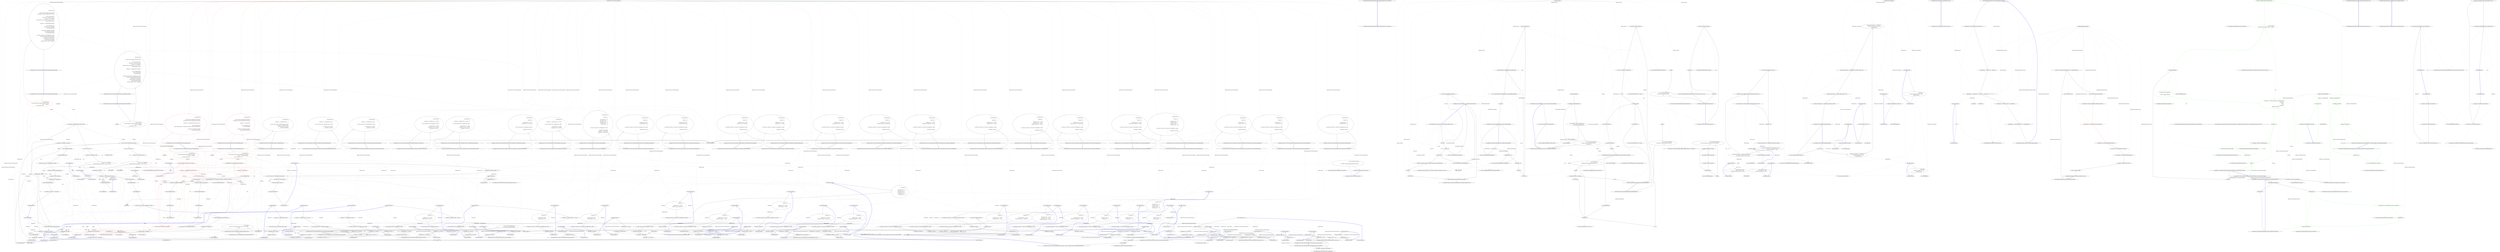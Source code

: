 digraph  {
n436 [label="HangFire.SqlServer.Tests.WriteTransactionFacts", span=""];
n437 [label=arrangeSql, span=""];
n438 [label=jobId, span=""];
n439 [label=arrangeSql, span=""];
n440 [label=jobId, span=""];
n441 [label=arrangeSql, span=""];
n442 [label=jobId, span=""];
n443 [label=state, span=""];
n444 [label=arrangeSql, span=""];
n445 [label=jobId, span=""];
n446 [label=state, span=""];
n0 [label="Entry HangFire.SqlServer.Tests.WriteTransactionFacts.Ctor_ThrowsAnException_IfConnectionIsNull()", span="15-15", cluster="HangFire.SqlServer.Tests.WriteTransactionFacts.Ctor_ThrowsAnException_IfConnectionIsNull()"];
n1 [label="Assert.Throws<ArgumentNullException>(\r\n                () => new SqlServerWriteOnlyTransaction(null))", span="17-18", cluster="HangFire.SqlServer.Tests.WriteTransactionFacts.Ctor_ThrowsAnException_IfConnectionIsNull()"];
n2 [label="Exit HangFire.SqlServer.Tests.WriteTransactionFacts.Ctor_ThrowsAnException_IfConnectionIsNull()", span="15-15", cluster="HangFire.SqlServer.Tests.WriteTransactionFacts.Ctor_ThrowsAnException_IfConnectionIsNull()"];
n3 [label="Entry Unk.>", span="", cluster="Unk.>"];
n4 [label="Entry lambda expression", span="18-18", cluster="lambda expression"];
n5 [label="new SqlServerWriteOnlyTransaction(null)", span="18-18", cluster="lambda expression"];
n6 [label="Exit lambda expression", span="18-18", cluster="lambda expression"];
n7 [label="Entry HangFire.SqlServer.SqlServerWriteOnlyTransaction.SqlServerWriteOnlyTransaction(SqlConnection)", span="34-34", cluster="HangFire.SqlServer.SqlServerWriteOnlyTransaction.SqlServerWriteOnlyTransaction(SqlConnection)"];
n8 [label="Entry HangFire.SqlServer.Tests.WriteTransactionFacts.ExpireJob_SetsJobExpirationData()", span="22-22", cluster="HangFire.SqlServer.Tests.WriteTransactionFacts.ExpireJob_SetsJobExpirationData()"];
n9 [label="string arrangeSql = @''\r\ninsert into HangFire.Job (InvocationData, Arguments, CreatedAt)\r\nvalues ('', '', getutcdate())\r\nselect scope_identity() as Id''", span="24-27", cluster="HangFire.SqlServer.Tests.WriteTransactionFacts.ExpireJob_SetsJobExpirationData()"];
n10 [label="UseConnection(sql =>\r\n            {\r\n                var jobId = sql.Query(arrangeSql).Single().Id.ToString();\r\n                var anotherJobId = sql.Query(arrangeSql).Single().Id.ToString();\r\n\r\n                Commit(sql, x => x.ExpireJob(jobId, TimeSpan.FromDays(1)));\r\n\r\n                var job = GetTestJob(sql, jobId);\r\n                Assert.True(DateTime.UtcNow < job.ExpireAt && job.ExpireAt < DateTime.UtcNow.AddDays(1));\r\n\r\n                var anotherJob = GetTestJob(sql, anotherJobId);\r\n                Assert.Null(anotherJob.ExpireAt);\r\n            })", span="29-41", cluster="HangFire.SqlServer.Tests.WriteTransactionFacts.ExpireJob_SetsJobExpirationData()", color=red, community=0];
n14 [label="var jobId = sql.Query(arrangeSql).Single().Id.ToString()", span="31-31", cluster="lambda expression", color=red, community=0];
n15 [label="var anotherJobId = sql.Query(arrangeSql).Single().Id.ToString()", span="32-32", cluster="lambda expression", color=red, community=0];
n11 [label="Exit HangFire.SqlServer.Tests.WriteTransactionFacts.ExpireJob_SetsJobExpirationData()", span="22-22", cluster="HangFire.SqlServer.Tests.WriteTransactionFacts.ExpireJob_SetsJobExpirationData()"];
n12 [label="Entry Unk.UseConnection", span="", cluster="Unk.UseConnection"];
n13 [label="Entry lambda expression", span="29-41", cluster="lambda expression"];
n16 [label="Commit(sql, x => x.ExpireJob(jobId, TimeSpan.FromDays(1)))", span="34-34", cluster="lambda expression", color=red, community=0];
n17 [label="var job = GetTestJob(sql, jobId)", span="36-36", cluster="lambda expression", color=red, community=0];
n19 [label="var anotherJob = GetTestJob(sql, anotherJobId)", span="39-39", cluster="lambda expression"];
n22 [label="Entry Unk.Query", span="", cluster="Unk.Query"];
n23 [label="Entry Unk.Single", span="", cluster="Unk.Single"];
n24 [label="Entry Unk.ToString", span="", cluster="Unk.ToString"];
n31 [label="x.ExpireJob(jobId, TimeSpan.FromDays(1))", span="34-34", cluster="lambda expression", color=red, community=0];
n25 [label="Entry HangFire.SqlServer.Tests.WriteTransactionFacts.Commit(SqlConnection, System.Action<HangFire.SqlServer.SqlServerWriteOnlyTransaction>)", span="536-536", cluster="HangFire.SqlServer.Tests.WriteTransactionFacts.Commit(SqlConnection, System.Action<HangFire.SqlServer.SqlServerWriteOnlyTransaction>)"];
n30 [label="Entry lambda expression", span="34-34", cluster="lambda expression"];
n18 [label="Assert.True(DateTime.UtcNow < job.ExpireAt && job.ExpireAt < DateTime.UtcNow.AddDays(1))", span="37-37", cluster="lambda expression"];
n26 [label="Entry Unk.GetTestJob", span="", cluster="Unk.GetTestJob"];
n27 [label="Entry System.DateTime.AddDays(double)", span="0-0", cluster="System.DateTime.AddDays(double)"];
n28 [label="Entry Unk.True", span="", cluster="Unk.True"];
n20 [label="Assert.Null(anotherJob.ExpireAt)", span="40-40", cluster="lambda expression"];
n21 [label="Exit lambda expression", span="29-41", cluster="lambda expression"];
n29 [label="Entry Unk.Null", span="", cluster="Unk.Null"];
n32 [label="Exit lambda expression", span="34-34", cluster="lambda expression"];
n33 [label="Entry System.TimeSpan.FromDays(double)", span="0-0", cluster="System.TimeSpan.FromDays(double)"];
n34 [label="Entry Unk.ExpireJob", span="", cluster="Unk.ExpireJob"];
n35 [label="Entry HangFire.SqlServer.Tests.WriteTransactionFacts.PersistJob_ClearsTheJobExpirationData()", span="45-45", cluster="HangFire.SqlServer.Tests.WriteTransactionFacts.PersistJob_ClearsTheJobExpirationData()"];
n36 [label="string arrangeSql = @''\r\ninsert into HangFire.Job (InvocationData, Arguments, CreatedAt, ExpireAt)\r\nvalues ('', '', getutcdate(), getutcdate())\r\nselect scope_identity() as Id''", span="47-50", cluster="HangFire.SqlServer.Tests.WriteTransactionFacts.PersistJob_ClearsTheJobExpirationData()", color=red, community=0];
n37 [label="UseConnection(sql =>\r\n            {\r\n                var jobId = sql.Query(arrangeSql).Single().Id.ToString();\r\n                var anotherJobId = sql.Query(arrangeSql).Single().Id.ToString();\r\n\r\n                Commit(sql, x => x.PersistJob(jobId));\r\n\r\n                var job = GetTestJob(sql, jobId);\r\n                Assert.Null(job.ExpireAt);\r\n\r\n                var anotherJob = GetTestJob(sql, anotherJobId);\r\n                Assert.NotNull(anotherJob.ExpireAt);\r\n            })", span="52-64", cluster="HangFire.SqlServer.Tests.WriteTransactionFacts.PersistJob_ClearsTheJobExpirationData()", color=red, community=0];
n40 [label="var jobId = sql.Query(arrangeSql).Single().Id.ToString()", span="54-54", cluster="lambda expression"];
n41 [label="var anotherJobId = sql.Query(arrangeSql).Single().Id.ToString()", span="55-55", cluster="lambda expression"];
n38 [label="Exit HangFire.SqlServer.Tests.WriteTransactionFacts.PersistJob_ClearsTheJobExpirationData()", span="45-45", cluster="HangFire.SqlServer.Tests.WriteTransactionFacts.PersistJob_ClearsTheJobExpirationData()"];
n39 [label="Entry lambda expression", span="52-64", cluster="lambda expression"];
n42 [label="Commit(sql, x => x.PersistJob(jobId))", span="57-57", cluster="lambda expression", color=red, community=0];
n43 [label="var job = GetTestJob(sql, jobId)", span="59-59", cluster="lambda expression"];
n45 [label="var anotherJob = GetTestJob(sql, anotherJobId)", span="62-62", cluster="lambda expression"];
n50 [label="x.PersistJob(jobId)", span="57-57", cluster="lambda expression", color=red, community=0];
n49 [label="Entry lambda expression", span="57-57", cluster="lambda expression"];
n44 [label="Assert.Null(job.ExpireAt)", span="60-60", cluster="lambda expression"];
n46 [label="Assert.NotNull(anotherJob.ExpireAt)", span="63-63", cluster="lambda expression"];
n47 [label="Exit lambda expression", span="52-64", cluster="lambda expression"];
n48 [label="Entry Unk.NotNull", span="", cluster="Unk.NotNull"];
n51 [label="Exit lambda expression", span="57-57", cluster="lambda expression"];
n52 [label="Entry Unk.PersistJob", span="", cluster="Unk.PersistJob"];
n53 [label="Entry HangFire.SqlServer.Tests.WriteTransactionFacts.SetJobState_AppendsAStateAndSetItToTheJob()", span="68-68", cluster="HangFire.SqlServer.Tests.WriteTransactionFacts.SetJobState_AppendsAStateAndSetItToTheJob()"];
n54 [label="string arrangeSql = @''\r\ninsert into HangFire.Job (InvocationData, Arguments, CreatedAt)\r\nvalues ('', '', getutcdate())\r\nselect scope_identity() as Id''", span="70-73", cluster="HangFire.SqlServer.Tests.WriteTransactionFacts.SetJobState_AppendsAStateAndSetItToTheJob()", color=red, community=0];
n55 [label="UseConnection(sql =>\r\n            {\r\n                var jobId = sql.Query(arrangeSql).Single().Id.ToString();\r\n                var anotherJobId = sql.Query(arrangeSql).Single().Id.ToString();\r\n\r\n                var state = new Mock<State>();\r\n                state.Setup(x => x.Name).Returns(''State'');\r\n                state.Setup(x => x.SerializeData())\r\n                    .Returns(new Dictionary<string, string> { { ''Name'', ''Value'' } });\r\n                state.Object.Reason = ''Reason'';\r\n\r\n                Commit(sql, x => x.SetJobState(jobId, state.Object));\r\n\r\n                var job = GetTestJob(sql, jobId);\r\n                Assert.Equal(''State'', job.StateName);\r\n                Assert.NotNull(job.StateId);\r\n\r\n                var anotherJob = GetTestJob(sql, anotherJobId);\r\n                Assert.Null(anotherJob.StateName);\r\n                Assert.Null(anotherJob.StateId);\r\n\r\n                var jobState = sql.Query(''select * from HangFire.State'').Single();\r\n                Assert.Equal((string)jobId, jobState.JobId.ToString());\r\n                Assert.Equal(''State'', jobState.Name);\r\n                Assert.Equal(''Reason'', jobState.Reason);\r\n                Assert.NotNull(jobState.CreatedAt);\r\n                Assert.Equal(''{\''Name\'':\''Value\''}'', jobState.Data);\r\n            })", span="75-102", cluster="HangFire.SqlServer.Tests.WriteTransactionFacts.SetJobState_AppendsAStateAndSetItToTheJob()"];
n58 [label="var jobId = sql.Query(arrangeSql).Single().Id.ToString()", span="77-77", cluster="lambda expression"];
n59 [label="var anotherJobId = sql.Query(arrangeSql).Single().Id.ToString()", span="78-78", cluster="lambda expression"];
n56 [label="Exit HangFire.SqlServer.Tests.WriteTransactionFacts.SetJobState_AppendsAStateAndSetItToTheJob()", span="68-68", cluster="HangFire.SqlServer.Tests.WriteTransactionFacts.SetJobState_AppendsAStateAndSetItToTheJob()"];
n57 [label="Entry lambda expression", span="75-102", cluster="lambda expression"];
n64 [label="Commit(sql, x => x.SetJobState(jobId, state.Object))", span="86-86", cluster="lambda expression"];
n65 [label="var job = GetTestJob(sql, jobId)", span="88-88", cluster="lambda expression"];
n68 [label="var anotherJob = GetTestJob(sql, anotherJobId)", span="92-92", cluster="lambda expression"];
n71 [label="var jobState = sql.Query(''select * from HangFire.State'').Single()", span="96-96", cluster="lambda expression"];
n91 [label="x.SetJobState(jobId, state.Object)", span="86-86", cluster="lambda expression"];
n72 [label="Assert.Equal((string)jobId, jobState.JobId.ToString())", span="97-97", cluster="lambda expression"];
n60 [label="var state = new Mock<State>()", span="80-80", cluster="lambda expression"];
n61 [label="state.Setup(x => x.Name).Returns(''State'')", span="81-81", cluster="lambda expression"];
n78 [label="Entry Mock<State>.cstr", span="", cluster="Mock<State>.cstr"];
n62 [label="state.Setup(x => x.SerializeData())\r\n                    .Returns(new Dictionary<string, string> { { ''Name'', ''Value'' } })", span="82-83", cluster="lambda expression"];
n63 [label="state.Object.Reason = ''Reason''", span="84-84", cluster="lambda expression"];
n79 [label="Entry Unk.Setup", span="", cluster="Unk.Setup"];
n80 [label="Entry Unk.Returns", span="", cluster="Unk.Returns"];
n83 [label="Entry lambda expression", span="81-81", cluster="lambda expression"];
n81 [label="Entry System.Collections.Generic.Dictionary<TKey, TValue>.Dictionary()", span="0-0", cluster="System.Collections.Generic.Dictionary<TKey, TValue>.Dictionary()"];
n86 [label="Entry lambda expression", span="82-82", cluster="lambda expression"];
n90 [label="Entry lambda expression", span="86-86", cluster="lambda expression"];
n66 [label="Assert.Equal(''State'', job.StateName)", span="89-89", cluster="lambda expression"];
n67 [label="Assert.NotNull(job.StateId)", span="90-90", cluster="lambda expression"];
n82 [label="Entry Unk.Equal", span="", cluster="Unk.Equal"];
n69 [label="Assert.Null(anotherJob.StateName)", span="93-93", cluster="lambda expression"];
n70 [label="Assert.Null(anotherJob.StateId)", span="94-94", cluster="lambda expression"];
n73 [label="Assert.Equal(''State'', jobState.Name)", span="98-98", cluster="lambda expression"];
n74 [label="Assert.Equal(''Reason'', jobState.Reason)", span="99-99", cluster="lambda expression"];
n75 [label="Assert.NotNull(jobState.CreatedAt)", span="100-100", cluster="lambda expression"];
n76 [label="Assert.Equal(''{\''Name\'':\''Value\''}'', jobState.Data)", span="101-101", cluster="lambda expression"];
n77 [label="Exit lambda expression", span="75-102", cluster="lambda expression"];
n84 [label="x.Name", span="81-81", cluster="lambda expression"];
n85 [label="Exit lambda expression", span="81-81", cluster="lambda expression"];
n87 [label="x.SerializeData()", span="82-82", cluster="lambda expression"];
n88 [label="Exit lambda expression", span="82-82", cluster="lambda expression"];
n89 [label="Entry Unk.SerializeData", span="", cluster="Unk.SerializeData"];
n92 [label="Exit lambda expression", span="86-86", cluster="lambda expression"];
n93 [label="Entry Unk.SetJobState", span="", cluster="Unk.SetJobState"];
n94 [label="Entry HangFire.SqlServer.Tests.WriteTransactionFacts.AddJobState_JustAddsANewRecordInATable()", span="106-106", cluster="HangFire.SqlServer.Tests.WriteTransactionFacts.AddJobState_JustAddsANewRecordInATable()"];
n95 [label="string arrangeSql = @''\r\ninsert into HangFire.Job (InvocationData, Arguments, CreatedAt)\r\nvalues ('', '', getutcdate())\r\nselect scope_identity() as Id''", span="108-111", cluster="HangFire.SqlServer.Tests.WriteTransactionFacts.AddJobState_JustAddsANewRecordInATable()"];
n96 [label="UseConnection(sql =>\r\n            {\r\n                var jobId = sql.Query(arrangeSql).Single().Id.ToString();\r\n\r\n                var state = new Mock<State>();\r\n                state.Setup(x => x.Name).Returns(''State'');\r\n                state.Setup(x => x.SerializeData())\r\n                    .Returns(new Dictionary<string, string> { { ''Name'', ''Value'' } });\r\n                state.Object.Reason = ''Reason'';\r\n\r\n                Commit(sql, x => x.AddJobState(jobId, state.Object));\r\n\r\n                var job = GetTestJob(sql, jobId);\r\n                Assert.Null(job.StateName);\r\n                Assert.Null(job.StateId);\r\n\r\n                var jobState = sql.Query(''select * from HangFire.State'').Single();\r\n                Assert.Equal((string)jobId, jobState.JobId.ToString());\r\n                Assert.Equal(''State'', jobState.Name);\r\n                Assert.Equal(''Reason'', jobState.Reason);\r\n                Assert.NotNull(jobState.CreatedAt);\r\n                Assert.Equal(''{\''Name\'':\''Value\''}'', jobState.Data);\r\n            })", span="113-135", cluster="HangFire.SqlServer.Tests.WriteTransactionFacts.AddJobState_JustAddsANewRecordInATable()"];
n99 [label="var jobId = sql.Query(arrangeSql).Single().Id.ToString()", span="115-115", cluster="lambda expression"];
n97 [label="Exit HangFire.SqlServer.Tests.WriteTransactionFacts.AddJobState_JustAddsANewRecordInATable()", span="106-106", cluster="HangFire.SqlServer.Tests.WriteTransactionFacts.AddJobState_JustAddsANewRecordInATable()"];
n98 [label="Entry lambda expression", span="113-135", cluster="lambda expression"];
n104 [label="Commit(sql, x => x.AddJobState(jobId, state.Object))", span="123-123", cluster="lambda expression"];
n105 [label="var job = GetTestJob(sql, jobId)", span="125-125", cluster="lambda expression"];
n108 [label="var jobState = sql.Query(''select * from HangFire.State'').Single()", span="129-129", cluster="lambda expression"];
n100 [label="var state = new Mock<State>()", span="117-117", cluster="lambda expression"];
n122 [label="x.AddJobState(jobId, state.Object)", span="123-123", cluster="lambda expression"];
n109 [label="Assert.Equal((string)jobId, jobState.JobId.ToString())", span="130-130", cluster="lambda expression"];
n101 [label="state.Setup(x => x.Name).Returns(''State'')", span="118-118", cluster="lambda expression"];
n102 [label="state.Setup(x => x.SerializeData())\r\n                    .Returns(new Dictionary<string, string> { { ''Name'', ''Value'' } })", span="119-120", cluster="lambda expression"];
n103 [label="state.Object.Reason = ''Reason''", span="121-121", cluster="lambda expression"];
n115 [label="Entry lambda expression", span="118-118", cluster="lambda expression"];
n118 [label="Entry lambda expression", span="119-119", cluster="lambda expression"];
n121 [label="Entry lambda expression", span="123-123", cluster="lambda expression"];
n106 [label="Assert.Null(job.StateName)", span="126-126", cluster="lambda expression"];
n107 [label="Assert.Null(job.StateId)", span="127-127", cluster="lambda expression"];
n110 [label="Assert.Equal(''State'', jobState.Name)", span="131-131", cluster="lambda expression"];
n111 [label="Assert.Equal(''Reason'', jobState.Reason)", span="132-132", cluster="lambda expression"];
n112 [label="Assert.NotNull(jobState.CreatedAt)", span="133-133", cluster="lambda expression"];
n113 [label="Assert.Equal(''{\''Name\'':\''Value\''}'', jobState.Data)", span="134-134", cluster="lambda expression"];
n114 [label="Exit lambda expression", span="113-135", cluster="lambda expression"];
n116 [label="x.Name", span="118-118", cluster="lambda expression"];
n117 [label="Exit lambda expression", span="118-118", cluster="lambda expression"];
n119 [label="x.SerializeData()", span="119-119", cluster="lambda expression"];
n120 [label="Exit lambda expression", span="119-119", cluster="lambda expression"];
n123 [label="Exit lambda expression", span="123-123", cluster="lambda expression"];
n124 [label="Entry Unk.AddJobState", span="", cluster="Unk.AddJobState"];
n125 [label="Entry HangFire.SqlServer.Tests.WriteTransactionFacts.AddToQueue_AddsAJobToTheQueue()", span="139-139", cluster="HangFire.SqlServer.Tests.WriteTransactionFacts.AddToQueue_AddsAJobToTheQueue()"];
n126 [label="UseConnection(sql =>\r\n            {\r\n                Commit(sql, x => x.AddToQueue(''default'', ''1''));\r\n\r\n                var record = sql.Query(''select * from HangFire.JobQueue'').Single();\r\n                Assert.Equal(''1'', record.JobId.ToString());\r\n                Assert.Equal(''default'', record.Queue);\r\n                Assert.Null(record.FetchedAt);\r\n            })", span="141-149", cluster="HangFire.SqlServer.Tests.WriteTransactionFacts.AddToQueue_AddsAJobToTheQueue()"];
n127 [label="Exit HangFire.SqlServer.Tests.WriteTransactionFacts.AddToQueue_AddsAJobToTheQueue()", span="139-139", cluster="HangFire.SqlServer.Tests.WriteTransactionFacts.AddToQueue_AddsAJobToTheQueue()"];
n128 [label="Entry lambda expression", span="141-149", cluster="lambda expression"];
n129 [label="Commit(sql, x => x.AddToQueue(''default'', ''1''))", span="143-143", cluster="lambda expression"];
n130 [label="var record = sql.Query(''select * from HangFire.JobQueue'').Single()", span="145-145", cluster="lambda expression"];
n135 [label="Entry lambda expression", span="143-143", cluster="lambda expression"];
n131 [label="Assert.Equal(''1'', record.JobId.ToString())", span="146-146", cluster="lambda expression"];
n132 [label="Assert.Equal(''default'', record.Queue)", span="147-147", cluster="lambda expression"];
n133 [label="Assert.Null(record.FetchedAt)", span="148-148", cluster="lambda expression"];
n134 [label="Exit lambda expression", span="141-149", cluster="lambda expression"];
n136 [label="x.AddToQueue(''default'', ''1'')", span="143-143", cluster="lambda expression"];
n137 [label="Exit lambda expression", span="143-143", cluster="lambda expression"];
n138 [label="Entry HangFire.SqlServer.SqlServerWriteOnlyTransaction.AddToQueue(string, string)", span="114-114", cluster="HangFire.SqlServer.SqlServerWriteOnlyTransaction.AddToQueue(string, string)"];
n139 [label="Entry HangFire.SqlServer.Tests.WriteTransactionFacts.GetTestJob(IDbConnection, string)", span="152-152", cluster="HangFire.SqlServer.Tests.WriteTransactionFacts.GetTestJob(IDbConnection, string)"];
n140 [label="return connection\r\n                .Query(''select * from HangFire.Job where id = @id'', new { id = jobId })\r\n                .Single();", span="154-156", cluster="HangFire.SqlServer.Tests.WriteTransactionFacts.GetTestJob(IDbConnection, string)"];
n141 [label="Exit HangFire.SqlServer.Tests.WriteTransactionFacts.GetTestJob(IDbConnection, string)", span="152-152", cluster="HangFire.SqlServer.Tests.WriteTransactionFacts.GetTestJob(IDbConnection, string)"];
n142 [label="Entry HangFire.SqlServer.Tests.WriteTransactionFacts.IncrementCounter_AddsRecordToCounterTable_WithPositiveValue()", span="160-160", cluster="HangFire.SqlServer.Tests.WriteTransactionFacts.IncrementCounter_AddsRecordToCounterTable_WithPositiveValue()"];
n143 [label="UseConnection(sql =>\r\n            {\r\n                Commit(sql, x => x.IncrementCounter(''my-key''));\r\n\r\n                var record = sql.Query(''select * from HangFire.Counter'').Single();\r\n                \r\n                Assert.Equal(''my-key'', record.Key);\r\n                Assert.Equal(1, record.Value);\r\n            })", span="162-170", cluster="HangFire.SqlServer.Tests.WriteTransactionFacts.IncrementCounter_AddsRecordToCounterTable_WithPositiveValue()"];
n144 [label="Exit HangFire.SqlServer.Tests.WriteTransactionFacts.IncrementCounter_AddsRecordToCounterTable_WithPositiveValue()", span="160-160", cluster="HangFire.SqlServer.Tests.WriteTransactionFacts.IncrementCounter_AddsRecordToCounterTable_WithPositiveValue()"];
n145 [label="Entry lambda expression", span="162-170", cluster="lambda expression"];
n146 [label="Commit(sql, x => x.IncrementCounter(''my-key''))", span="164-164", cluster="lambda expression"];
n147 [label="var record = sql.Query(''select * from HangFire.Counter'').Single()", span="166-166", cluster="lambda expression"];
n151 [label="Entry lambda expression", span="164-164", cluster="lambda expression"];
n148 [label="Assert.Equal(''my-key'', record.Key)", span="168-168", cluster="lambda expression"];
n149 [label="Assert.Equal(1, record.Value)", span="169-169", cluster="lambda expression"];
n150 [label="Exit lambda expression", span="162-170", cluster="lambda expression"];
n152 [label="x.IncrementCounter(''my-key'')", span="164-164", cluster="lambda expression"];
n153 [label="Exit lambda expression", span="164-164", cluster="lambda expression"];
n154 [label="Entry HangFire.SqlServer.SqlServerWriteOnlyTransaction.IncrementCounter(string)", span="125-125", cluster="HangFire.SqlServer.SqlServerWriteOnlyTransaction.IncrementCounter(string)"];
n155 [label="Entry HangFire.SqlServer.Tests.WriteTransactionFacts.IncrementCounter_WithExistingKey_AddsAnotherRecord()", span="174-174", cluster="HangFire.SqlServer.Tests.WriteTransactionFacts.IncrementCounter_WithExistingKey_AddsAnotherRecord()"];
n156 [label="UseConnection(sql =>\r\n            {\r\n                Commit(sql, x =>\r\n                {\r\n                    x.IncrementCounter(''my-key'');\r\n                    x.IncrementCounter(''my-key'');\r\n                });\r\n\r\n                var recordCount = sql.Query<int>(''select count(*) from HangFire.Counter'').Single();\r\n                \r\n                Assert.Equal(2, recordCount);\r\n            })", span="176-187", cluster="HangFire.SqlServer.Tests.WriteTransactionFacts.IncrementCounter_WithExistingKey_AddsAnotherRecord()"];
n157 [label="Exit HangFire.SqlServer.Tests.WriteTransactionFacts.IncrementCounter_WithExistingKey_AddsAnotherRecord()", span="174-174", cluster="HangFire.SqlServer.Tests.WriteTransactionFacts.IncrementCounter_WithExistingKey_AddsAnotherRecord()"];
n158 [label="Entry lambda expression", span="176-187", cluster="lambda expression"];
n159 [label="Commit(sql, x =>\r\n                {\r\n                    x.IncrementCounter(''my-key'');\r\n                    x.IncrementCounter(''my-key'');\r\n                })", span="178-182", cluster="lambda expression"];
n160 [label="var recordCount = sql.Query<int>(''select count(*) from HangFire.Counter'').Single()", span="184-184", cluster="lambda expression"];
n163 [label="Entry lambda expression", span="178-182", cluster="lambda expression"];
n161 [label="Assert.Equal(2, recordCount)", span="186-186", cluster="lambda expression"];
n162 [label="Exit lambda expression", span="176-187", cluster="lambda expression"];
n164 [label="x.IncrementCounter(''my-key'')", span="180-180", cluster="lambda expression"];
n165 [label="x.IncrementCounter(''my-key'')", span="181-181", cluster="lambda expression"];
n166 [label="Exit lambda expression", span="178-182", cluster="lambda expression"];
n167 [label="Entry HangFire.SqlServer.Tests.WriteTransactionFacts.DecrementCounter_AddsRecordToCounterTable_WithNegativeValue()", span="191-191", cluster="HangFire.SqlServer.Tests.WriteTransactionFacts.DecrementCounter_AddsRecordToCounterTable_WithNegativeValue()"];
n168 [label="UseConnection(sql =>\r\n            {\r\n                Commit(sql, x => x.DecrementCounter(''my-key''));\r\n\r\n                var record = sql.Query(''select * from HangFire.Counter'').Single();\r\n\r\n                Assert.Equal(''my-key'', record.Key);\r\n                Assert.Equal(-1, record.Value);\r\n            })", span="193-201", cluster="HangFire.SqlServer.Tests.WriteTransactionFacts.DecrementCounter_AddsRecordToCounterTable_WithNegativeValue()"];
n169 [label="Exit HangFire.SqlServer.Tests.WriteTransactionFacts.DecrementCounter_AddsRecordToCounterTable_WithNegativeValue()", span="191-191", cluster="HangFire.SqlServer.Tests.WriteTransactionFacts.DecrementCounter_AddsRecordToCounterTable_WithNegativeValue()"];
n170 [label="Entry lambda expression", span="193-201", cluster="lambda expression"];
n171 [label="Commit(sql, x => x.DecrementCounter(''my-key''))", span="195-195", cluster="lambda expression"];
n172 [label="var record = sql.Query(''select * from HangFire.Counter'').Single()", span="197-197", cluster="lambda expression"];
n176 [label="Entry lambda expression", span="195-195", cluster="lambda expression"];
n173 [label="Assert.Equal(''my-key'', record.Key)", span="199-199", cluster="lambda expression"];
n174 [label="Assert.Equal(-1, record.Value)", span="200-200", cluster="lambda expression"];
n175 [label="Exit lambda expression", span="193-201", cluster="lambda expression"];
n177 [label="x.DecrementCounter(''my-key'')", span="195-195", cluster="lambda expression"];
n178 [label="Exit lambda expression", span="195-195", cluster="lambda expression"];
n179 [label="Entry HangFire.SqlServer.SqlServerWriteOnlyTransaction.DecrementCounter(string)", span="139-139", cluster="HangFire.SqlServer.SqlServerWriteOnlyTransaction.DecrementCounter(string)"];
n180 [label="Entry HangFire.SqlServer.Tests.WriteTransactionFacts.DecrementCounter_WithExistingKey_AddsAnotherRecord()", span="205-205", cluster="HangFire.SqlServer.Tests.WriteTransactionFacts.DecrementCounter_WithExistingKey_AddsAnotherRecord()"];
n181 [label="UseConnection(sql =>\r\n            {\r\n                Commit(sql, x =>\r\n                {\r\n                    x.DecrementCounter(''my-key'');\r\n                    x.DecrementCounter(''my-key'');\r\n                });\r\n\r\n                var recordCount = sql.Query<int>(''select count(*) from HangFire.Counter'').Single();\r\n\r\n                Assert.Equal(2, recordCount);\r\n            })", span="207-218", cluster="HangFire.SqlServer.Tests.WriteTransactionFacts.DecrementCounter_WithExistingKey_AddsAnotherRecord()"];
n182 [label="Exit HangFire.SqlServer.Tests.WriteTransactionFacts.DecrementCounter_WithExistingKey_AddsAnotherRecord()", span="205-205", cluster="HangFire.SqlServer.Tests.WriteTransactionFacts.DecrementCounter_WithExistingKey_AddsAnotherRecord()"];
n183 [label="Entry lambda expression", span="207-218", cluster="lambda expression"];
n184 [label="Commit(sql, x =>\r\n                {\r\n                    x.DecrementCounter(''my-key'');\r\n                    x.DecrementCounter(''my-key'');\r\n                })", span="209-213", cluster="lambda expression"];
n185 [label="var recordCount = sql.Query<int>(''select count(*) from HangFire.Counter'').Single()", span="215-215", cluster="lambda expression"];
n188 [label="Entry lambda expression", span="209-213", cluster="lambda expression"];
n186 [label="Assert.Equal(2, recordCount)", span="217-217", cluster="lambda expression"];
n187 [label="Exit lambda expression", span="207-218", cluster="lambda expression"];
n189 [label="x.DecrementCounter(''my-key'')", span="211-211", cluster="lambda expression"];
n190 [label="x.DecrementCounter(''my-key'')", span="212-212", cluster="lambda expression"];
n191 [label="Exit lambda expression", span="209-213", cluster="lambda expression"];
n192 [label="Entry HangFire.SqlServer.Tests.WriteTransactionFacts.AddToSet_AddsARecord_IfThereIsNo_SuchKeyAndValue()", span="222-222", cluster="HangFire.SqlServer.Tests.WriteTransactionFacts.AddToSet_AddsARecord_IfThereIsNo_SuchKeyAndValue()"];
n193 [label="UseConnection(sql =>\r\n            {\r\n                Commit(sql, x => x.AddToSet(''my-key'', ''my-value''));\r\n\r\n                var record = sql.Query(''select * from HangFire.[Set]'').Single();\r\n\r\n                Assert.Equal(''my-key'', record.Key);\r\n                Assert.Equal(''my-value'', record.Value);\r\n                Assert.Equal(0.0, record.Score, 2);\r\n            })", span="224-233", cluster="HangFire.SqlServer.Tests.WriteTransactionFacts.AddToSet_AddsARecord_IfThereIsNo_SuchKeyAndValue()"];
n194 [label="Exit HangFire.SqlServer.Tests.WriteTransactionFacts.AddToSet_AddsARecord_IfThereIsNo_SuchKeyAndValue()", span="222-222", cluster="HangFire.SqlServer.Tests.WriteTransactionFacts.AddToSet_AddsARecord_IfThereIsNo_SuchKeyAndValue()"];
n195 [label="Entry lambda expression", span="224-233", cluster="lambda expression"];
n196 [label="Commit(sql, x => x.AddToSet(''my-key'', ''my-value''))", span="226-226", cluster="lambda expression"];
n197 [label="var record = sql.Query(''select * from HangFire.[Set]'').Single()", span="228-228", cluster="lambda expression"];
n202 [label="Entry lambda expression", span="226-226", cluster="lambda expression"];
n198 [label="Assert.Equal(''my-key'', record.Key)", span="230-230", cluster="lambda expression"];
n199 [label="Assert.Equal(''my-value'', record.Value)", span="231-231", cluster="lambda expression"];
n200 [label="Assert.Equal(0.0, record.Score, 2)", span="232-232", cluster="lambda expression"];
n201 [label="Exit lambda expression", span="224-233", cluster="lambda expression"];
n203 [label="x.AddToSet(''my-key'', ''my-value'')", span="226-226", cluster="lambda expression"];
n204 [label="Exit lambda expression", span="226-226", cluster="lambda expression"];
n205 [label="Entry HangFire.SqlServer.SqlServerWriteOnlyTransaction.AddToSet(string, string)", span="153-153", cluster="HangFire.SqlServer.SqlServerWriteOnlyTransaction.AddToSet(string, string)"];
n206 [label="Entry HangFire.SqlServer.Tests.WriteTransactionFacts.AddToSet_AddsARecord_WhenKeyIsExists_ButValuesAreDifferent()", span="237-237", cluster="HangFire.SqlServer.Tests.WriteTransactionFacts.AddToSet_AddsARecord_WhenKeyIsExists_ButValuesAreDifferent()"];
n207 [label="UseConnection(sql =>\r\n            {\r\n                Commit(sql, x =>\r\n                {\r\n                    x.AddToSet(''my-key'', ''my-value'');\r\n                    x.AddToSet(''my-key'', ''another-value'');\r\n                });\r\n\r\n                var recordCount = sql.Query<int>(''select count(*) from HangFire.[Set]'').Single();\r\n\r\n                Assert.Equal(2, recordCount);\r\n            })", span="239-250", cluster="HangFire.SqlServer.Tests.WriteTransactionFacts.AddToSet_AddsARecord_WhenKeyIsExists_ButValuesAreDifferent()"];
n208 [label="Exit HangFire.SqlServer.Tests.WriteTransactionFacts.AddToSet_AddsARecord_WhenKeyIsExists_ButValuesAreDifferent()", span="237-237", cluster="HangFire.SqlServer.Tests.WriteTransactionFacts.AddToSet_AddsARecord_WhenKeyIsExists_ButValuesAreDifferent()"];
n209 [label="Entry lambda expression", span="239-250", cluster="lambda expression"];
n210 [label="Commit(sql, x =>\r\n                {\r\n                    x.AddToSet(''my-key'', ''my-value'');\r\n                    x.AddToSet(''my-key'', ''another-value'');\r\n                })", span="241-245", cluster="lambda expression"];
n211 [label="var recordCount = sql.Query<int>(''select count(*) from HangFire.[Set]'').Single()", span="247-247", cluster="lambda expression"];
n214 [label="Entry lambda expression", span="241-245", cluster="lambda expression"];
n212 [label="Assert.Equal(2, recordCount)", span="249-249", cluster="lambda expression"];
n213 [label="Exit lambda expression", span="239-250", cluster="lambda expression"];
n215 [label="x.AddToSet(''my-key'', ''my-value'')", span="243-243", cluster="lambda expression"];
n216 [label="x.AddToSet(''my-key'', ''another-value'')", span="244-244", cluster="lambda expression"];
n217 [label="Exit lambda expression", span="241-245", cluster="lambda expression"];
n218 [label="Entry HangFire.SqlServer.Tests.WriteTransactionFacts.AddToSet_DoesNotAddARecord_WhenBothKeyAndValueAreExist()", span="254-254", cluster="HangFire.SqlServer.Tests.WriteTransactionFacts.AddToSet_DoesNotAddARecord_WhenBothKeyAndValueAreExist()"];
n219 [label="UseConnection(sql =>\r\n            {\r\n                Commit(sql, x =>\r\n                {\r\n                    x.AddToSet(''my-key'', ''my-value'');\r\n                    x.AddToSet(''my-key'', ''my-value'');\r\n                });\r\n\r\n                var recordCount = sql.Query<int>(''select count(*) from HangFire.[Set]'').Single();\r\n                \r\n                Assert.Equal(1, recordCount);\r\n            })", span="256-267", cluster="HangFire.SqlServer.Tests.WriteTransactionFacts.AddToSet_DoesNotAddARecord_WhenBothKeyAndValueAreExist()"];
n220 [label="Exit HangFire.SqlServer.Tests.WriteTransactionFacts.AddToSet_DoesNotAddARecord_WhenBothKeyAndValueAreExist()", span="254-254", cluster="HangFire.SqlServer.Tests.WriteTransactionFacts.AddToSet_DoesNotAddARecord_WhenBothKeyAndValueAreExist()"];
n221 [label="Entry lambda expression", span="256-267", cluster="lambda expression"];
n222 [label="Commit(sql, x =>\r\n                {\r\n                    x.AddToSet(''my-key'', ''my-value'');\r\n                    x.AddToSet(''my-key'', ''my-value'');\r\n                })", span="258-262", cluster="lambda expression"];
n223 [label="var recordCount = sql.Query<int>(''select count(*) from HangFire.[Set]'').Single()", span="264-264", cluster="lambda expression"];
n226 [label="Entry lambda expression", span="258-262", cluster="lambda expression"];
n224 [label="Assert.Equal(1, recordCount)", span="266-266", cluster="lambda expression"];
n225 [label="Exit lambda expression", span="256-267", cluster="lambda expression"];
n227 [label="x.AddToSet(''my-key'', ''my-value'')", span="260-260", cluster="lambda expression"];
n228 [label="x.AddToSet(''my-key'', ''my-value'')", span="261-261", cluster="lambda expression"];
n229 [label="Exit lambda expression", span="258-262", cluster="lambda expression"];
n230 [label="Entry HangFire.SqlServer.Tests.WriteTransactionFacts.AddToSet_WithScore_AddsARecordWithScore_WhenBothKeyAndValueAreNotExist()", span="271-271", cluster="HangFire.SqlServer.Tests.WriteTransactionFacts.AddToSet_WithScore_AddsARecordWithScore_WhenBothKeyAndValueAreNotExist()"];
n231 [label="UseConnection(sql =>\r\n            {\r\n                Commit(sql, x => x.AddToSet(''my-key'', ''my-value'', 3.2));\r\n\r\n                var record = sql.Query(''select * from HangFire.[Set]'').Single();\r\n\r\n                Assert.Equal(''my-key'', record.Key);\r\n                Assert.Equal(''my-value'', record.Value);\r\n                Assert.Equal(3.2, record.Score, 3);\r\n            })", span="273-282", cluster="HangFire.SqlServer.Tests.WriteTransactionFacts.AddToSet_WithScore_AddsARecordWithScore_WhenBothKeyAndValueAreNotExist()"];
n232 [label="Exit HangFire.SqlServer.Tests.WriteTransactionFacts.AddToSet_WithScore_AddsARecordWithScore_WhenBothKeyAndValueAreNotExist()", span="271-271", cluster="HangFire.SqlServer.Tests.WriteTransactionFacts.AddToSet_WithScore_AddsARecordWithScore_WhenBothKeyAndValueAreNotExist()"];
n233 [label="Entry lambda expression", span="273-282", cluster="lambda expression"];
n234 [label="Commit(sql, x => x.AddToSet(''my-key'', ''my-value'', 3.2))", span="275-275", cluster="lambda expression"];
n235 [label="var record = sql.Query(''select * from HangFire.[Set]'').Single()", span="277-277", cluster="lambda expression"];
n240 [label="Entry lambda expression", span="275-275", cluster="lambda expression"];
n236 [label="Assert.Equal(''my-key'', record.Key)", span="279-279", cluster="lambda expression"];
n237 [label="Assert.Equal(''my-value'', record.Value)", span="280-280", cluster="lambda expression"];
n238 [label="Assert.Equal(3.2, record.Score, 3)", span="281-281", cluster="lambda expression"];
n239 [label="Exit lambda expression", span="273-282", cluster="lambda expression"];
n241 [label="x.AddToSet(''my-key'', ''my-value'', 3.2)", span="275-275", cluster="lambda expression"];
n242 [label="Exit lambda expression", span="275-275", cluster="lambda expression"];
n243 [label="Entry HangFire.SqlServer.SqlServerWriteOnlyTransaction.AddToSet(string, string, double)", span="158-158", cluster="HangFire.SqlServer.SqlServerWriteOnlyTransaction.AddToSet(string, string, double)"];
n244 [label="Entry HangFire.SqlServer.Tests.WriteTransactionFacts.AddToSet_WithScore_UpdatesAScore_WhenBothKeyAndValueAreExist()", span="286-286", cluster="HangFire.SqlServer.Tests.WriteTransactionFacts.AddToSet_WithScore_UpdatesAScore_WhenBothKeyAndValueAreExist()"];
n245 [label="UseConnection(sql =>\r\n            {\r\n                Commit(sql, x =>\r\n                {\r\n                    x.AddToSet(''my-key'', ''my-value'');\r\n                    x.AddToSet(''my-key'', ''my-value'', 3.2);\r\n                });\r\n\r\n                var record = sql.Query(''select * from HangFire.[Set]'').Single();\r\n\r\n                Assert.Equal(3.2, record.Score, 3);\r\n            })", span="288-299", cluster="HangFire.SqlServer.Tests.WriteTransactionFacts.AddToSet_WithScore_UpdatesAScore_WhenBothKeyAndValueAreExist()"];
n246 [label="Exit HangFire.SqlServer.Tests.WriteTransactionFacts.AddToSet_WithScore_UpdatesAScore_WhenBothKeyAndValueAreExist()", span="286-286", cluster="HangFire.SqlServer.Tests.WriteTransactionFacts.AddToSet_WithScore_UpdatesAScore_WhenBothKeyAndValueAreExist()"];
n247 [label="Entry lambda expression", span="288-299", cluster="lambda expression"];
n248 [label="Commit(sql, x =>\r\n                {\r\n                    x.AddToSet(''my-key'', ''my-value'');\r\n                    x.AddToSet(''my-key'', ''my-value'', 3.2);\r\n                })", span="290-294", cluster="lambda expression"];
n249 [label="var record = sql.Query(''select * from HangFire.[Set]'').Single()", span="296-296", cluster="lambda expression"];
n252 [label="Entry lambda expression", span="290-294", cluster="lambda expression"];
n250 [label="Assert.Equal(3.2, record.Score, 3)", span="298-298", cluster="lambda expression"];
n251 [label="Exit lambda expression", span="288-299", cluster="lambda expression"];
n253 [label="x.AddToSet(''my-key'', ''my-value'')", span="292-292", cluster="lambda expression"];
n254 [label="x.AddToSet(''my-key'', ''my-value'', 3.2)", span="293-293", cluster="lambda expression"];
n255 [label="Exit lambda expression", span="290-294", cluster="lambda expression"];
n256 [label="Entry HangFire.SqlServer.Tests.WriteTransactionFacts.RemoveFromSet_RemovesARecord_WithGivenKeyAndValue()", span="303-303", cluster="HangFire.SqlServer.Tests.WriteTransactionFacts.RemoveFromSet_RemovesARecord_WithGivenKeyAndValue()"];
n257 [label="UseConnection(sql =>\r\n            {\r\n                Commit(sql, x =>\r\n                {\r\n                    x.AddToSet(''my-key'', ''my-value'');\r\n                    x.RemoveFromSet(''my-key'', ''my-value'');\r\n                });\r\n\r\n                var recordCount = sql.Query<int>(''select count(*) from HangFire.[Set]'').Single();\r\n\r\n                Assert.Equal(0, recordCount);\r\n            })", span="305-316", cluster="HangFire.SqlServer.Tests.WriteTransactionFacts.RemoveFromSet_RemovesARecord_WithGivenKeyAndValue()"];
n258 [label="Exit HangFire.SqlServer.Tests.WriteTransactionFacts.RemoveFromSet_RemovesARecord_WithGivenKeyAndValue()", span="303-303", cluster="HangFire.SqlServer.Tests.WriteTransactionFacts.RemoveFromSet_RemovesARecord_WithGivenKeyAndValue()"];
n259 [label="Entry lambda expression", span="305-316", cluster="lambda expression"];
n260 [label="Commit(sql, x =>\r\n                {\r\n                    x.AddToSet(''my-key'', ''my-value'');\r\n                    x.RemoveFromSet(''my-key'', ''my-value'');\r\n                })", span="307-311", cluster="lambda expression"];
n261 [label="var recordCount = sql.Query<int>(''select count(*) from HangFire.[Set]'').Single()", span="313-313", cluster="lambda expression"];
n264 [label="Entry lambda expression", span="307-311", cluster="lambda expression"];
n262 [label="Assert.Equal(0, recordCount)", span="315-315", cluster="lambda expression"];
n263 [label="Exit lambda expression", span="305-316", cluster="lambda expression"];
n265 [label="x.AddToSet(''my-key'', ''my-value'')", span="309-309", cluster="lambda expression"];
n266 [label="x.RemoveFromSet(''my-key'', ''my-value'')", span="310-310", cluster="lambda expression"];
n267 [label="Exit lambda expression", span="307-311", cluster="lambda expression"];
n268 [label="Entry HangFire.SqlServer.SqlServerWriteOnlyTransaction.RemoveFromSet(string, string)", span="172-172", cluster="HangFire.SqlServer.SqlServerWriteOnlyTransaction.RemoveFromSet(string, string)"];
n269 [label="Entry HangFire.SqlServer.Tests.WriteTransactionFacts.RemoveFromSet_DoesNotRemoveRecord_WithSameKey_AndDifferentValue()", span="320-320", cluster="HangFire.SqlServer.Tests.WriteTransactionFacts.RemoveFromSet_DoesNotRemoveRecord_WithSameKey_AndDifferentValue()"];
n270 [label="UseConnection(sql =>\r\n            {\r\n                Commit(sql, x =>\r\n                {\r\n                    x.AddToSet(''my-key'', ''my-value'');\r\n                    x.RemoveFromSet(''my-key'', ''different-value'');\r\n                });\r\n\r\n                var recordCount = sql.Query<int>(''select count(*) from HangFire.[Set]'').Single();\r\n\r\n                Assert.Equal(1, recordCount);\r\n            })", span="322-333", cluster="HangFire.SqlServer.Tests.WriteTransactionFacts.RemoveFromSet_DoesNotRemoveRecord_WithSameKey_AndDifferentValue()"];
n271 [label="Exit HangFire.SqlServer.Tests.WriteTransactionFacts.RemoveFromSet_DoesNotRemoveRecord_WithSameKey_AndDifferentValue()", span="320-320", cluster="HangFire.SqlServer.Tests.WriteTransactionFacts.RemoveFromSet_DoesNotRemoveRecord_WithSameKey_AndDifferentValue()"];
n272 [label="Entry lambda expression", span="322-333", cluster="lambda expression"];
n273 [label="Commit(sql, x =>\r\n                {\r\n                    x.AddToSet(''my-key'', ''my-value'');\r\n                    x.RemoveFromSet(''my-key'', ''different-value'');\r\n                })", span="324-328", cluster="lambda expression"];
n274 [label="var recordCount = sql.Query<int>(''select count(*) from HangFire.[Set]'').Single()", span="330-330", cluster="lambda expression"];
n277 [label="Entry lambda expression", span="324-328", cluster="lambda expression"];
n275 [label="Assert.Equal(1, recordCount)", span="332-332", cluster="lambda expression"];
n276 [label="Exit lambda expression", span="322-333", cluster="lambda expression"];
n278 [label="x.AddToSet(''my-key'', ''my-value'')", span="326-326", cluster="lambda expression"];
n279 [label="x.RemoveFromSet(''my-key'', ''different-value'')", span="327-327", cluster="lambda expression"];
n280 [label="Exit lambda expression", span="324-328", cluster="lambda expression"];
n281 [label="Entry HangFire.SqlServer.Tests.WriteTransactionFacts.RemoveFromSet_DoesNotRemoveRecord_WithSameValue_AndDifferentKey()", span="337-337", cluster="HangFire.SqlServer.Tests.WriteTransactionFacts.RemoveFromSet_DoesNotRemoveRecord_WithSameValue_AndDifferentKey()"];
n282 [label="UseConnection(sql =>\r\n            {\r\n                Commit(sql, x =>\r\n                {\r\n                    x.AddToSet(''my-key'', ''my-value'');\r\n                    x.RemoveFromSet(''different-key'', ''my-value'');\r\n                });\r\n\r\n                var recordCount = sql.Query<int>(''select count(*) from HangFire.[Set]'').Single();\r\n\r\n                Assert.Equal(1, recordCount);\r\n            })", span="339-350", cluster="HangFire.SqlServer.Tests.WriteTransactionFacts.RemoveFromSet_DoesNotRemoveRecord_WithSameValue_AndDifferentKey()"];
n283 [label="Exit HangFire.SqlServer.Tests.WriteTransactionFacts.RemoveFromSet_DoesNotRemoveRecord_WithSameValue_AndDifferentKey()", span="337-337", cluster="HangFire.SqlServer.Tests.WriteTransactionFacts.RemoveFromSet_DoesNotRemoveRecord_WithSameValue_AndDifferentKey()"];
n284 [label="Entry lambda expression", span="339-350", cluster="lambda expression"];
n285 [label="Commit(sql, x =>\r\n                {\r\n                    x.AddToSet(''my-key'', ''my-value'');\r\n                    x.RemoveFromSet(''different-key'', ''my-value'');\r\n                })", span="341-345", cluster="lambda expression"];
n286 [label="var recordCount = sql.Query<int>(''select count(*) from HangFire.[Set]'').Single()", span="347-347", cluster="lambda expression"];
n289 [label="Entry lambda expression", span="341-345", cluster="lambda expression"];
n287 [label="Assert.Equal(1, recordCount)", span="349-349", cluster="lambda expression"];
n288 [label="Exit lambda expression", span="339-350", cluster="lambda expression"];
n290 [label="x.AddToSet(''my-key'', ''my-value'')", span="343-343", cluster="lambda expression"];
n291 [label="x.RemoveFromSet(''different-key'', ''my-value'')", span="344-344", cluster="lambda expression"];
n292 [label="Exit lambda expression", span="341-345", cluster="lambda expression"];
n293 [label="Entry HangFire.SqlServer.Tests.WriteTransactionFacts.InsertToList_AddsARecord_WithGivenValues()", span="354-354", cluster="HangFire.SqlServer.Tests.WriteTransactionFacts.InsertToList_AddsARecord_WithGivenValues()"];
n294 [label="UseConnection(sql =>\r\n            {\r\n                Commit(sql, x => x.InsertToList(''my-key'', ''my-value''));\r\n\r\n                var record = sql.Query(''select * from HangFire.List'').Single();\r\n\r\n                Assert.Equal(''my-key'', record.Key);\r\n                Assert.Equal(''my-value'', record.Value);\r\n            })", span="356-364", cluster="HangFire.SqlServer.Tests.WriteTransactionFacts.InsertToList_AddsARecord_WithGivenValues()"];
n295 [label="Exit HangFire.SqlServer.Tests.WriteTransactionFacts.InsertToList_AddsARecord_WithGivenValues()", span="354-354", cluster="HangFire.SqlServer.Tests.WriteTransactionFacts.InsertToList_AddsARecord_WithGivenValues()"];
n296 [label="Entry lambda expression", span="356-364", cluster="lambda expression"];
n297 [label="Commit(sql, x => x.InsertToList(''my-key'', ''my-value''))", span="358-358", cluster="lambda expression"];
n298 [label="var record = sql.Query(''select * from HangFire.List'').Single()", span="360-360", cluster="lambda expression"];
n302 [label="Entry lambda expression", span="358-358", cluster="lambda expression"];
n299 [label="Assert.Equal(''my-key'', record.Key)", span="362-362", cluster="lambda expression"];
n300 [label="Assert.Equal(''my-value'', record.Value)", span="363-363", cluster="lambda expression"];
n301 [label="Exit lambda expression", span="356-364", cluster="lambda expression"];
n303 [label="x.InsertToList(''my-key'', ''my-value'')", span="358-358", cluster="lambda expression"];
n304 [label="Exit lambda expression", span="358-358", cluster="lambda expression"];
n305 [label="Entry HangFire.SqlServer.SqlServerWriteOnlyTransaction.InsertToList(string, string)", span="179-179", cluster="HangFire.SqlServer.SqlServerWriteOnlyTransaction.InsertToList(string, string)"];
n306 [label="Entry HangFire.SqlServer.Tests.WriteTransactionFacts.InsertToList_AddsAnotherRecord_WhenBothKeyAndValueAreExist()", span="368-368", cluster="HangFire.SqlServer.Tests.WriteTransactionFacts.InsertToList_AddsAnotherRecord_WhenBothKeyAndValueAreExist()"];
n307 [label="UseConnection(sql =>\r\n            {\r\n                Commit(sql, x =>\r\n                {\r\n                    x.InsertToList(''my-key'', ''my-value'');\r\n                    x.InsertToList(''my-key'', ''my-value'');\r\n                });\r\n\r\n                var recordCount = sql.Query<int>(''select count(*) from HangFire.List'').Single();\r\n\r\n                Assert.Equal(2, recordCount);\r\n            })", span="370-381", cluster="HangFire.SqlServer.Tests.WriteTransactionFacts.InsertToList_AddsAnotherRecord_WhenBothKeyAndValueAreExist()"];
n308 [label="Exit HangFire.SqlServer.Tests.WriteTransactionFacts.InsertToList_AddsAnotherRecord_WhenBothKeyAndValueAreExist()", span="368-368", cluster="HangFire.SqlServer.Tests.WriteTransactionFacts.InsertToList_AddsAnotherRecord_WhenBothKeyAndValueAreExist()"];
n309 [label="Entry lambda expression", span="370-381", cluster="lambda expression"];
n310 [label="Commit(sql, x =>\r\n                {\r\n                    x.InsertToList(''my-key'', ''my-value'');\r\n                    x.InsertToList(''my-key'', ''my-value'');\r\n                })", span="372-376", cluster="lambda expression"];
n311 [label="var recordCount = sql.Query<int>(''select count(*) from HangFire.List'').Single()", span="378-378", cluster="lambda expression"];
n314 [label="Entry lambda expression", span="372-376", cluster="lambda expression"];
n312 [label="Assert.Equal(2, recordCount)", span="380-380", cluster="lambda expression"];
n313 [label="Exit lambda expression", span="370-381", cluster="lambda expression"];
n315 [label="x.InsertToList(''my-key'', ''my-value'')", span="374-374", cluster="lambda expression"];
n316 [label="x.InsertToList(''my-key'', ''my-value'')", span="375-375", cluster="lambda expression"];
n317 [label="Exit lambda expression", span="372-376", cluster="lambda expression"];
n318 [label="Entry HangFire.SqlServer.Tests.WriteTransactionFacts.RemoveFromList_RemovesAllRecords_WithGivenKeyAndValue()", span="385-385", cluster="HangFire.SqlServer.Tests.WriteTransactionFacts.RemoveFromList_RemovesAllRecords_WithGivenKeyAndValue()"];
n319 [label="UseConnection(sql =>\r\n            {\r\n                Commit(sql, x =>\r\n                {\r\n                    x.InsertToList(''my-key'', ''my-value'');\r\n                    x.InsertToList(''my-key'', ''my-value'');\r\n                    x.RemoveFromList(''my-key'', ''my-value'');\r\n                });\r\n\r\n                var recordCount = sql.Query<int>(''select count(*) from HangFire.List'').Single();\r\n\r\n                Assert.Equal(0, recordCount);\r\n            })", span="387-399", cluster="HangFire.SqlServer.Tests.WriteTransactionFacts.RemoveFromList_RemovesAllRecords_WithGivenKeyAndValue()"];
n320 [label="Exit HangFire.SqlServer.Tests.WriteTransactionFacts.RemoveFromList_RemovesAllRecords_WithGivenKeyAndValue()", span="385-385", cluster="HangFire.SqlServer.Tests.WriteTransactionFacts.RemoveFromList_RemovesAllRecords_WithGivenKeyAndValue()"];
n321 [label="Entry lambda expression", span="387-399", cluster="lambda expression"];
n322 [label="Commit(sql, x =>\r\n                {\r\n                    x.InsertToList(''my-key'', ''my-value'');\r\n                    x.InsertToList(''my-key'', ''my-value'');\r\n                    x.RemoveFromList(''my-key'', ''my-value'');\r\n                })", span="389-394", cluster="lambda expression"];
n323 [label="var recordCount = sql.Query<int>(''select count(*) from HangFire.List'').Single()", span="396-396", cluster="lambda expression"];
n326 [label="Entry lambda expression", span="389-394", cluster="lambda expression"];
n324 [label="Assert.Equal(0, recordCount)", span="398-398", cluster="lambda expression"];
n325 [label="Exit lambda expression", span="387-399", cluster="lambda expression"];
n327 [label="x.InsertToList(''my-key'', ''my-value'')", span="391-391", cluster="lambda expression"];
n328 [label="x.InsertToList(''my-key'', ''my-value'')", span="392-392", cluster="lambda expression"];
n329 [label="x.RemoveFromList(''my-key'', ''my-value'')", span="393-393", cluster="lambda expression"];
n330 [label="Exit lambda expression", span="389-394", cluster="lambda expression"];
n331 [label="Entry HangFire.SqlServer.SqlServerWriteOnlyTransaction.RemoveFromList(string, string)", span="186-186", cluster="HangFire.SqlServer.SqlServerWriteOnlyTransaction.RemoveFromList(string, string)"];
n332 [label="Entry HangFire.SqlServer.Tests.WriteTransactionFacts.RemoveFromList_DoesNotRemoveRecords_WithSameKey_ButDifferentValue()", span="403-403", cluster="HangFire.SqlServer.Tests.WriteTransactionFacts.RemoveFromList_DoesNotRemoveRecords_WithSameKey_ButDifferentValue()"];
n333 [label="UseConnection(sql =>\r\n            {\r\n                Commit(sql, x =>\r\n                {\r\n                    x.InsertToList(''my-key'', ''my-value'');\r\n                    x.RemoveFromList(''my-key'', ''different-value'');\r\n                });\r\n\r\n                var recordCount = sql.Query<int>(''select count(*) from HangFire.List'').Single();\r\n\r\n                Assert.Equal(1, recordCount);\r\n            })", span="405-416", cluster="HangFire.SqlServer.Tests.WriteTransactionFacts.RemoveFromList_DoesNotRemoveRecords_WithSameKey_ButDifferentValue()"];
n334 [label="Exit HangFire.SqlServer.Tests.WriteTransactionFacts.RemoveFromList_DoesNotRemoveRecords_WithSameKey_ButDifferentValue()", span="403-403", cluster="HangFire.SqlServer.Tests.WriteTransactionFacts.RemoveFromList_DoesNotRemoveRecords_WithSameKey_ButDifferentValue()"];
n335 [label="Entry lambda expression", span="405-416", cluster="lambda expression"];
n336 [label="Commit(sql, x =>\r\n                {\r\n                    x.InsertToList(''my-key'', ''my-value'');\r\n                    x.RemoveFromList(''my-key'', ''different-value'');\r\n                })", span="407-411", cluster="lambda expression"];
n337 [label="var recordCount = sql.Query<int>(''select count(*) from HangFire.List'').Single()", span="413-413", cluster="lambda expression"];
n340 [label="Entry lambda expression", span="407-411", cluster="lambda expression"];
n338 [label="Assert.Equal(1, recordCount)", span="415-415", cluster="lambda expression"];
n339 [label="Exit lambda expression", span="405-416", cluster="lambda expression"];
n341 [label="x.InsertToList(''my-key'', ''my-value'')", span="409-409", cluster="lambda expression"];
n342 [label="x.RemoveFromList(''my-key'', ''different-value'')", span="410-410", cluster="lambda expression"];
n343 [label="Exit lambda expression", span="407-411", cluster="lambda expression"];
n344 [label="Entry HangFire.SqlServer.Tests.WriteTransactionFacts.RemoveFromList_DoesNotRemoveRecords_WithSameValue_ButDifferentKey()", span="420-420", cluster="HangFire.SqlServer.Tests.WriteTransactionFacts.RemoveFromList_DoesNotRemoveRecords_WithSameValue_ButDifferentKey()"];
n345 [label="UseConnection(sql =>\r\n            {\r\n                Commit(sql, x =>\r\n                {\r\n                    x.InsertToList(''my-key'', ''my-value'');\r\n                    x.RemoveFromList(''different-key'', ''my-value'');\r\n                });\r\n\r\n                var recordCount = sql.Query<int>(''select count(*) from HangFire.List'').Single();\r\n\r\n                Assert.Equal(1, recordCount);\r\n            })", span="422-433", cluster="HangFire.SqlServer.Tests.WriteTransactionFacts.RemoveFromList_DoesNotRemoveRecords_WithSameValue_ButDifferentKey()"];
n346 [label="Exit HangFire.SqlServer.Tests.WriteTransactionFacts.RemoveFromList_DoesNotRemoveRecords_WithSameValue_ButDifferentKey()", span="420-420", cluster="HangFire.SqlServer.Tests.WriteTransactionFacts.RemoveFromList_DoesNotRemoveRecords_WithSameValue_ButDifferentKey()"];
n347 [label="Entry lambda expression", span="422-433", cluster="lambda expression"];
n348 [label="Commit(sql, x =>\r\n                {\r\n                    x.InsertToList(''my-key'', ''my-value'');\r\n                    x.RemoveFromList(''different-key'', ''my-value'');\r\n                })", span="424-428", cluster="lambda expression"];
n349 [label="var recordCount = sql.Query<int>(''select count(*) from HangFire.List'').Single()", span="430-430", cluster="lambda expression"];
n352 [label="Entry lambda expression", span="424-428", cluster="lambda expression"];
n350 [label="Assert.Equal(1, recordCount)", span="432-432", cluster="lambda expression"];
n351 [label="Exit lambda expression", span="422-433", cluster="lambda expression"];
n353 [label="x.InsertToList(''my-key'', ''my-value'')", span="426-426", cluster="lambda expression"];
n354 [label="x.RemoveFromList(''different-key'', ''my-value'')", span="427-427", cluster="lambda expression"];
n355 [label="Exit lambda expression", span="424-428", cluster="lambda expression"];
n356 [label="Entry HangFire.SqlServer.Tests.WriteTransactionFacts.TrimList_TrimsAList_ToASpecifiedRange()", span="437-437", cluster="HangFire.SqlServer.Tests.WriteTransactionFacts.TrimList_TrimsAList_ToASpecifiedRange()"];
n357 [label="UseConnection(sql =>\r\n            {\r\n                Commit(sql, x =>\r\n                {\r\n                    x.InsertToList(''my-key'', ''0'');\r\n                    x.InsertToList(''my-key'', ''1'');\r\n                    x.InsertToList(''my-key'', ''2'');\r\n                    x.InsertToList(''my-key'', ''3'');\r\n                    x.TrimList(''my-key'', 1, 2);\r\n                });\r\n\r\n                var records = sql.Query(''select * from HangFire.List'').ToArray();\r\n\r\n                Assert.Equal(2, records.Length);\r\n                Assert.Equal(''1'', records[0].Value);\r\n                Assert.Equal(''2'', records[1].Value);\r\n            })", span="439-455", cluster="HangFire.SqlServer.Tests.WriteTransactionFacts.TrimList_TrimsAList_ToASpecifiedRange()"];
n358 [label="Exit HangFire.SqlServer.Tests.WriteTransactionFacts.TrimList_TrimsAList_ToASpecifiedRange()", span="437-437", cluster="HangFire.SqlServer.Tests.WriteTransactionFacts.TrimList_TrimsAList_ToASpecifiedRange()"];
n359 [label="Entry lambda expression", span="439-455", cluster="lambda expression"];
n360 [label="Commit(sql, x =>\r\n                {\r\n                    x.InsertToList(''my-key'', ''0'');\r\n                    x.InsertToList(''my-key'', ''1'');\r\n                    x.InsertToList(''my-key'', ''2'');\r\n                    x.InsertToList(''my-key'', ''3'');\r\n                    x.TrimList(''my-key'', 1, 2);\r\n                })", span="441-448", cluster="lambda expression"];
n361 [label="var records = sql.Query(''select * from HangFire.List'').ToArray()", span="450-450", cluster="lambda expression"];
n367 [label="Entry lambda expression", span="441-448", cluster="lambda expression"];
n362 [label="Assert.Equal(2, records.Length)", span="452-452", cluster="lambda expression"];
n366 [label="Entry Unk.ToArray", span="", cluster="Unk.ToArray"];
n363 [label="Assert.Equal(''1'', records[0].Value)", span="453-453", cluster="lambda expression"];
n364 [label="Assert.Equal(''2'', records[1].Value)", span="454-454", cluster="lambda expression"];
n365 [label="Exit lambda expression", span="439-455", cluster="lambda expression"];
n368 [label="x.InsertToList(''my-key'', ''0'')", span="443-443", cluster="lambda expression"];
n369 [label="x.InsertToList(''my-key'', ''1'')", span="444-444", cluster="lambda expression"];
n370 [label="x.InsertToList(''my-key'', ''2'')", span="445-445", cluster="lambda expression"];
n371 [label="x.InsertToList(''my-key'', ''3'')", span="446-446", cluster="lambda expression"];
n372 [label="x.TrimList(''my-key'', 1, 2)", span="447-447", cluster="lambda expression"];
n373 [label="Exit lambda expression", span="441-448", cluster="lambda expression"];
n374 [label="Entry HangFire.SqlServer.SqlServerWriteOnlyTransaction.TrimList(string, int, int)", span="193-193", cluster="HangFire.SqlServer.SqlServerWriteOnlyTransaction.TrimList(string, int, int)"];
n375 [label="Entry HangFire.SqlServer.Tests.WriteTransactionFacts.TrimList_RemovesRecordsToEnd_IfKeepAndingAt_GreaterThanMaxElementIndex()", span="459-459", cluster="HangFire.SqlServer.Tests.WriteTransactionFacts.TrimList_RemovesRecordsToEnd_IfKeepAndingAt_GreaterThanMaxElementIndex()"];
n376 [label="UseConnection(sql =>\r\n            {\r\n                Commit(sql, x =>\r\n                {\r\n                    x.InsertToList(''my-key'', ''0'');\r\n                    x.InsertToList(''my-key'', ''1'');\r\n                    x.InsertToList(''my-key'', ''2'');\r\n                    x.TrimList(''my-key'', 1, 100);\r\n                });\r\n\r\n                var recordCount = sql.Query<int>(''select count(*) from HangFire.List'').Single();\r\n\r\n                Assert.Equal(2, recordCount);\r\n            })", span="461-474", cluster="HangFire.SqlServer.Tests.WriteTransactionFacts.TrimList_RemovesRecordsToEnd_IfKeepAndingAt_GreaterThanMaxElementIndex()"];
n377 [label="Exit HangFire.SqlServer.Tests.WriteTransactionFacts.TrimList_RemovesRecordsToEnd_IfKeepAndingAt_GreaterThanMaxElementIndex()", span="459-459", cluster="HangFire.SqlServer.Tests.WriteTransactionFacts.TrimList_RemovesRecordsToEnd_IfKeepAndingAt_GreaterThanMaxElementIndex()"];
n378 [label="Entry lambda expression", span="461-474", cluster="lambda expression"];
n379 [label="Commit(sql, x =>\r\n                {\r\n                    x.InsertToList(''my-key'', ''0'');\r\n                    x.InsertToList(''my-key'', ''1'');\r\n                    x.InsertToList(''my-key'', ''2'');\r\n                    x.TrimList(''my-key'', 1, 100);\r\n                })", span="463-469", cluster="lambda expression"];
n380 [label="var recordCount = sql.Query<int>(''select count(*) from HangFire.List'').Single()", span="471-471", cluster="lambda expression"];
n383 [label="Entry lambda expression", span="463-469", cluster="lambda expression"];
n381 [label="Assert.Equal(2, recordCount)", span="473-473", cluster="lambda expression"];
n382 [label="Exit lambda expression", span="461-474", cluster="lambda expression"];
n384 [label="x.InsertToList(''my-key'', ''0'')", span="465-465", cluster="lambda expression"];
n385 [label="x.InsertToList(''my-key'', ''1'')", span="466-466", cluster="lambda expression"];
n386 [label="x.InsertToList(''my-key'', ''2'')", span="467-467", cluster="lambda expression"];
n387 [label="x.TrimList(''my-key'', 1, 100)", span="468-468", cluster="lambda expression"];
n388 [label="Exit lambda expression", span="463-469", cluster="lambda expression"];
n389 [label="Entry HangFire.SqlServer.Tests.WriteTransactionFacts.TrimList_RemovesAllRecords_WhenStartingFromValue_GreaterThanMaxElementIndex()", span="478-478", cluster="HangFire.SqlServer.Tests.WriteTransactionFacts.TrimList_RemovesAllRecords_WhenStartingFromValue_GreaterThanMaxElementIndex()"];
n390 [label="UseConnection(sql =>\r\n            {\r\n                Commit(sql, x =>\r\n                {\r\n                    x.InsertToList(''my-key'', ''0'');\r\n                    x.TrimList(''my-key'', 1, 100);\r\n                });\r\n\r\n                var recordCount = sql.Query<int>(''select count(*) from HangFire.List'').Single();\r\n\r\n                Assert.Equal(0, recordCount);\r\n            })", span="480-491", cluster="HangFire.SqlServer.Tests.WriteTransactionFacts.TrimList_RemovesAllRecords_WhenStartingFromValue_GreaterThanMaxElementIndex()"];
n391 [label="Exit HangFire.SqlServer.Tests.WriteTransactionFacts.TrimList_RemovesAllRecords_WhenStartingFromValue_GreaterThanMaxElementIndex()", span="478-478", cluster="HangFire.SqlServer.Tests.WriteTransactionFacts.TrimList_RemovesAllRecords_WhenStartingFromValue_GreaterThanMaxElementIndex()"];
n392 [label="Entry lambda expression", span="480-491", cluster="lambda expression"];
n393 [label="Commit(sql, x =>\r\n                {\r\n                    x.InsertToList(''my-key'', ''0'');\r\n                    x.TrimList(''my-key'', 1, 100);\r\n                })", span="482-486", cluster="lambda expression"];
n394 [label="var recordCount = sql.Query<int>(''select count(*) from HangFire.List'').Single()", span="488-488", cluster="lambda expression"];
n397 [label="Entry lambda expression", span="482-486", cluster="lambda expression"];
n395 [label="Assert.Equal(0, recordCount)", span="490-490", cluster="lambda expression"];
n396 [label="Exit lambda expression", span="480-491", cluster="lambda expression"];
n398 [label="x.InsertToList(''my-key'', ''0'')", span="484-484", cluster="lambda expression"];
n399 [label="x.TrimList(''my-key'', 1, 100)", span="485-485", cluster="lambda expression"];
n400 [label="Exit lambda expression", span="482-486", cluster="lambda expression"];
n401 [label="Entry HangFire.SqlServer.Tests.WriteTransactionFacts.TrimList_RemovesAllRecords_IfStartFromGreaterThanEndingAt()", span="495-495", cluster="HangFire.SqlServer.Tests.WriteTransactionFacts.TrimList_RemovesAllRecords_IfStartFromGreaterThanEndingAt()"];
n402 [label="UseConnection(sql =>\r\n            {\r\n                Commit(sql, x =>\r\n                {\r\n                    x.InsertToList(''my-key'', ''0'');\r\n                    x.TrimList(''my-key'', 1, 0);\r\n                });\r\n\r\n                var recordCount = sql.Query<int>(''select count(*) from HangFire.List'').Single();\r\n\r\n                Assert.Equal(0, recordCount);\r\n            })", span="497-508", cluster="HangFire.SqlServer.Tests.WriteTransactionFacts.TrimList_RemovesAllRecords_IfStartFromGreaterThanEndingAt()"];
n403 [label="Exit HangFire.SqlServer.Tests.WriteTransactionFacts.TrimList_RemovesAllRecords_IfStartFromGreaterThanEndingAt()", span="495-495", cluster="HangFire.SqlServer.Tests.WriteTransactionFacts.TrimList_RemovesAllRecords_IfStartFromGreaterThanEndingAt()"];
n404 [label="Entry lambda expression", span="497-508", cluster="lambda expression"];
n405 [label="Commit(sql, x =>\r\n                {\r\n                    x.InsertToList(''my-key'', ''0'');\r\n                    x.TrimList(''my-key'', 1, 0);\r\n                })", span="499-503", cluster="lambda expression"];
n406 [label="var recordCount = sql.Query<int>(''select count(*) from HangFire.List'').Single()", span="505-505", cluster="lambda expression"];
n409 [label="Entry lambda expression", span="499-503", cluster="lambda expression"];
n407 [label="Assert.Equal(0, recordCount)", span="507-507", cluster="lambda expression"];
n408 [label="Exit lambda expression", span="497-508", cluster="lambda expression"];
n410 [label="x.InsertToList(''my-key'', ''0'')", span="501-501", cluster="lambda expression"];
n411 [label="x.TrimList(''my-key'', 1, 0)", span="502-502", cluster="lambda expression"];
n412 [label="Exit lambda expression", span="499-503", cluster="lambda expression"];
n413 [label="Entry HangFire.SqlServer.Tests.WriteTransactionFacts.TrimList_RemovesRecords_OnlyOfAGivenKey()", span="512-512", cluster="HangFire.SqlServer.Tests.WriteTransactionFacts.TrimList_RemovesRecords_OnlyOfAGivenKey()"];
n414 [label="UseConnection(sql =>\r\n            {\r\n                Commit(sql, x =>\r\n                {\r\n                    x.InsertToList(''my-key'', ''0'');\r\n                    x.TrimList(''another-key'', 1, 0);\r\n                });\r\n\r\n                var recordCount = sql.Query<int>(''select count(*) from HangFire.List'').Single();\r\n\r\n                Assert.Equal(1, recordCount);\r\n            })", span="514-525", cluster="HangFire.SqlServer.Tests.WriteTransactionFacts.TrimList_RemovesRecords_OnlyOfAGivenKey()"];
n415 [label="Exit HangFire.SqlServer.Tests.WriteTransactionFacts.TrimList_RemovesRecords_OnlyOfAGivenKey()", span="512-512", cluster="HangFire.SqlServer.Tests.WriteTransactionFacts.TrimList_RemovesRecords_OnlyOfAGivenKey()"];
n416 [label="Entry lambda expression", span="514-525", cluster="lambda expression"];
n417 [label="Commit(sql, x =>\r\n                {\r\n                    x.InsertToList(''my-key'', ''0'');\r\n                    x.TrimList(''another-key'', 1, 0);\r\n                })", span="516-520", cluster="lambda expression"];
n418 [label="var recordCount = sql.Query<int>(''select count(*) from HangFire.List'').Single()", span="522-522", cluster="lambda expression"];
n421 [label="Entry lambda expression", span="516-520", cluster="lambda expression"];
n419 [label="Assert.Equal(1, recordCount)", span="524-524", cluster="lambda expression"];
n420 [label="Exit lambda expression", span="514-525", cluster="lambda expression"];
n422 [label="x.InsertToList(''my-key'', ''0'')", span="518-518", cluster="lambda expression"];
n423 [label="x.TrimList(''another-key'', 1, 0)", span="519-519", cluster="lambda expression"];
n424 [label="Exit lambda expression", span="516-520", cluster="lambda expression"];
n425 [label="Entry HangFire.SqlServer.Tests.WriteTransactionFacts.UseConnection(System.Action<SqlConnection>)", span="528-528", cluster="HangFire.SqlServer.Tests.WriteTransactionFacts.UseConnection(System.Action<SqlConnection>)"];
n426 [label="var connection = ConnectionUtils.CreateConnection()", span="530-530", cluster="HangFire.SqlServer.Tests.WriteTransactionFacts.UseConnection(System.Action<SqlConnection>)"];
n427 [label="action(connection)", span="532-532", cluster="HangFire.SqlServer.Tests.WriteTransactionFacts.UseConnection(System.Action<SqlConnection>)"];
n429 [label="Entry HangFire.SqlServer.Tests.ConnectionUtils.CreateConnection()", span="37-37", cluster="HangFire.SqlServer.Tests.ConnectionUtils.CreateConnection()"];
n428 [label="Exit HangFire.SqlServer.Tests.WriteTransactionFacts.UseConnection(System.Action<SqlConnection>)", span="528-528", cluster="HangFire.SqlServer.Tests.WriteTransactionFacts.UseConnection(System.Action<SqlConnection>)"];
n430 [label="Entry System.Action<T>.Invoke(T)", span="0-0", cluster="System.Action<T>.Invoke(T)"];
n431 [label="var transaction = new SqlServerWriteOnlyTransaction(connection)", span="540-540", cluster="HangFire.SqlServer.Tests.WriteTransactionFacts.Commit(SqlConnection, System.Action<HangFire.SqlServer.SqlServerWriteOnlyTransaction>)"];
n432 [label="action(transaction)", span="542-542", cluster="HangFire.SqlServer.Tests.WriteTransactionFacts.Commit(SqlConnection, System.Action<HangFire.SqlServer.SqlServerWriteOnlyTransaction>)"];
n433 [label="transaction.Commit()", span="543-543", cluster="HangFire.SqlServer.Tests.WriteTransactionFacts.Commit(SqlConnection, System.Action<HangFire.SqlServer.SqlServerWriteOnlyTransaction>)"];
n434 [label="Exit HangFire.SqlServer.Tests.WriteTransactionFacts.Commit(SqlConnection, System.Action<HangFire.SqlServer.SqlServerWriteOnlyTransaction>)", span="536-536", cluster="HangFire.SqlServer.Tests.WriteTransactionFacts.Commit(SqlConnection, System.Action<HangFire.SqlServer.SqlServerWriteOnlyTransaction>)"];
n435 [label="Entry HangFire.SqlServer.SqlServerWriteOnlyTransaction.Commit()", span="45-45", cluster="HangFire.SqlServer.SqlServerWriteOnlyTransaction.Commit()"];
m0_0 [label="Entry Hangfire.BackgroundJobClientException.BackgroundJobClientException(string, System.Exception)", span="23-23", cluster="Hangfire.BackgroundJobClientException.BackgroundJobClientException(string, System.Exception)", file="BackgroundJobClientException.cs"];
m0_1 [label="Exit Hangfire.BackgroundJobClientException.BackgroundJobClientException(string, System.Exception)", span="23-23", cluster="Hangfire.BackgroundJobClientException.BackgroundJobClientException(string, System.Exception)", file="BackgroundJobClientException.cs"];
m1_12 [label="Entry System.ArgumentNullException.ArgumentNullException(string)", span="0-0", cluster="System.ArgumentNullException.ArgumentNullException(string)", file="BackgroundJobClientExtensions.cs"];
m1_30 [label="Entry Hangfire.Common.Job.DeserializeArguments(Hangfire.IJobCancellationToken)", span="85-85", cluster="Hangfire.Common.Job.DeserializeArguments(Hangfire.IJobCancellationToken)", file="BackgroundJobClientExtensions.cs"];
m1_42 [label="var parameters = Method.GetParameters()", span="89-89", cluster="Hangfire.Common.Job.DeserializeArguments(Hangfire.IJobCancellationToken)", file="BackgroundJobClientExtensions.cs"];
m1_50 [label="value = cancellationToken", span="101-101", cluster="Hangfire.Common.Job.DeserializeArguments(Hangfire.IJobCancellationToken)", file="BackgroundJobClientExtensions.cs"];
m1_43 [label="var result = new List<object>(Arguments.Length)", span="90-90", cluster="Hangfire.Common.Job.DeserializeArguments(Hangfire.IJobCancellationToken)", file="BackgroundJobClientExtensions.cs"];
m1_45 [label="i < parameters.Length", span="92-92", cluster="Hangfire.Common.Job.DeserializeArguments(Hangfire.IJobCancellationToken)", file="BackgroundJobClientExtensions.cs"];
m1_46 [label="var parameter = parameters[i]", span="94-94", cluster="Hangfire.Common.Job.DeserializeArguments(Hangfire.IJobCancellationToken)", file="BackgroundJobClientExtensions.cs"];
m1_44 [label="var i = 0", span="92-92", cluster="Hangfire.Common.Job.DeserializeArguments(Hangfire.IJobCancellationToken)", file="BackgroundJobClientExtensions.cs"];
m1_56 [label="result.Add(value)", span="131-131", cluster="Hangfire.Common.Job.DeserializeArguments(Hangfire.IJobCancellationToken)", file="BackgroundJobClientExtensions.cs"];
m1_58 [label="return result.ToArray();", span="134-134", cluster="Hangfire.Common.Job.DeserializeArguments(Hangfire.IJobCancellationToken)", file="BackgroundJobClientExtensions.cs"];
m1_47 [label="var argument = Arguments[i]", span="95-95", cluster="Hangfire.Common.Job.DeserializeArguments(Hangfire.IJobCancellationToken)", file="BackgroundJobClientExtensions.cs"];
m1_57 [label="i++", span="92-92", cluster="Hangfire.Common.Job.DeserializeArguments(Hangfire.IJobCancellationToken)", file="BackgroundJobClientExtensions.cs"];
m1_49 [label="typeof(IJobCancellationToken).GetTypeInfo().IsAssignableFrom(parameter.ParameterType.GetTypeInfo())", span="99-99", cluster="Hangfire.Common.Job.DeserializeArguments(Hangfire.IJobCancellationToken)", file="BackgroundJobClientExtensions.cs"];
m1_51 [label="value = argument != null\r\n                                ? JobHelper.FromJson(argument, parameter.ParameterType)\r\n                                : null", span="107-109", cluster="Hangfire.Common.Job.DeserializeArguments(Hangfire.IJobCancellationToken)", file="BackgroundJobClientExtensions.cs"];
m1_53 [label="parameter.ParameterType == typeof(object)", span="113-113", cluster="Hangfire.Common.Job.DeserializeArguments(Hangfire.IJobCancellationToken)", file="BackgroundJobClientExtensions.cs"];
m1_48 [label="object value", span="97-97", cluster="Hangfire.Common.Job.DeserializeArguments(Hangfire.IJobCancellationToken)", file="BackgroundJobClientExtensions.cs"];
m1_54 [label="value = argument", span="117-117", cluster="Hangfire.Common.Job.DeserializeArguments(Hangfire.IJobCancellationToken)", file="BackgroundJobClientExtensions.cs"];
m1_52 [label=Exception, span="111-111", cluster="Hangfire.Common.Job.DeserializeArguments(Hangfire.IJobCancellationToken)", file="BackgroundJobClientExtensions.cs"];
m1_55 [label="throw;", span="125-125", cluster="Hangfire.Common.Job.DeserializeArguments(Hangfire.IJobCancellationToken)", file="BackgroundJobClientExtensions.cs"];
m1_59 [label=Exception, span="136-136", cluster="Hangfire.Common.Job.DeserializeArguments(Hangfire.IJobCancellationToken)", file="BackgroundJobClientExtensions.cs"];
m1_60 [label="throw new JobPerformanceException(\r\n                    ''An exception occurred during arguments deserialization.'',\r\n                    ex);", span="138-140", cluster="Hangfire.Common.Job.DeserializeArguments(Hangfire.IJobCancellationToken)", file="BackgroundJobClientExtensions.cs"];
m1_61 [label="Exit Hangfire.Common.Job.DeserializeArguments(Hangfire.IJobCancellationToken)", span="85-85", cluster="Hangfire.Common.Job.DeserializeArguments(Hangfire.IJobCancellationToken)", file="BackgroundJobClientExtensions.cs"];
m1_15 [label="Entry Hangfire.Storage.InvocationData.DeserializeArguments(System.Reflection.MethodInfo, string[])", span="117-117", cluster="Hangfire.Storage.InvocationData.DeserializeArguments(System.Reflection.MethodInfo, string[])", file="BackgroundJobClientExtensions.cs"];
m1_29 [label="Entry Hangfire.Common.Job.Activate(Hangfire.JobActivator)", span="63-63", cluster="Hangfire.Common.Job.Activate(Hangfire.JobActivator)", file="BackgroundJobClientExtensions.cs"];
m1_32 [label="var instance = activator.ActivateJob(Type)", span="67-67", cluster="Hangfire.Common.Job.Activate(Hangfire.JobActivator)", file="BackgroundJobClientExtensions.cs"];
m1_33 [label="instance == null", span="69-69", cluster="Hangfire.Common.Job.Activate(Hangfire.JobActivator)", file="BackgroundJobClientExtensions.cs"];
m1_35 [label="return instance;", span="74-74", cluster="Hangfire.Common.Job.Activate(Hangfire.JobActivator)", file="BackgroundJobClientExtensions.cs"];
m1_34 [label="throw new InvalidOperationException($''JobActivator returned NULL instance of the '{Type}' type.'');", span="71-71", cluster="Hangfire.Common.Job.Activate(Hangfire.JobActivator)", file="BackgroundJobClientExtensions.cs"];
m1_36 [label=Exception, span="76-76", cluster="Hangfire.Common.Job.Activate(Hangfire.JobActivator)", file="BackgroundJobClientExtensions.cs"];
m1_37 [label="throw new JobPerformanceException(\r\n                    ''An exception occurred during job activation.'',\r\n                    ex);", span="78-80", cluster="Hangfire.Common.Job.Activate(Hangfire.JobActivator)", file="BackgroundJobClientExtensions.cs"];
m1_38 [label="Exit Hangfire.Common.Job.Activate(Hangfire.JobActivator)", span="63-63", cluster="Hangfire.Common.Job.Activate(Hangfire.JobActivator)", file="BackgroundJobClientExtensions.cs"];
m1_0 [label="Entry Hangfire.Common.Job.Job(System.Type, System.Reflection.MethodInfo, string[])", span="16-16", cluster="Hangfire.Common.Job.Job(System.Type, System.Reflection.MethodInfo, string[])", file="BackgroundJobClientExtensions.cs"];
m1_1 [label="type == null", span="18-18", cluster="Hangfire.Common.Job.Job(System.Type, System.Reflection.MethodInfo, string[])", file="BackgroundJobClientExtensions.cs"];
m1_2 [label="throw new ArgumentNullException(nameof(type));", span="18-18", cluster="Hangfire.Common.Job.Job(System.Type, System.Reflection.MethodInfo, string[])", file="BackgroundJobClientExtensions.cs"];
m1_3 [label="method == null", span="19-19", cluster="Hangfire.Common.Job.Job(System.Type, System.Reflection.MethodInfo, string[])", file="BackgroundJobClientExtensions.cs"];
m1_4 [label="throw new ArgumentNullException(nameof(method));", span="19-19", cluster="Hangfire.Common.Job.Job(System.Type, System.Reflection.MethodInfo, string[])", file="BackgroundJobClientExtensions.cs"];
m1_5 [label="arguments == null", span="20-20", cluster="Hangfire.Common.Job.Job(System.Type, System.Reflection.MethodInfo, string[])", file="BackgroundJobClientExtensions.cs"];
m1_6 [label="throw new ArgumentNullException(nameof(arguments));", span="20-20", cluster="Hangfire.Common.Job.Job(System.Type, System.Reflection.MethodInfo, string[])", file="BackgroundJobClientExtensions.cs"];
m1_7 [label="Validate(type, nameof(type), method, nameof(method), arguments.Length, nameof(arguments))", span="22-22", cluster="Hangfire.Common.Job.Job(System.Type, System.Reflection.MethodInfo, string[])", file="BackgroundJobClientExtensions.cs"];
m1_8 [label="Type = type", span="24-24", cluster="Hangfire.Common.Job.Job(System.Type, System.Reflection.MethodInfo, string[])", file="BackgroundJobClientExtensions.cs"];
m1_9 [label="Method = method", span="25-25", cluster="Hangfire.Common.Job.Job(System.Type, System.Reflection.MethodInfo, string[])", file="BackgroundJobClientExtensions.cs"];
m1_10 [label="Args = InvocationData.DeserializeArguments(method, arguments)", span="26-26", cluster="Hangfire.Common.Job.Job(System.Type, System.Reflection.MethodInfo, string[])", file="BackgroundJobClientExtensions.cs"];
m1_11 [label="Exit Hangfire.Common.Job.Job(System.Type, System.Reflection.MethodInfo, string[])", span="16-16", cluster="Hangfire.Common.Job.Job(System.Type, System.Reflection.MethodInfo, string[])", file="BackgroundJobClientExtensions.cs"];
m1_16 [label="Entry Hangfire.Common.Job.Perform(Hangfire.JobActivator, Hangfire.IJobCancellationToken)", span="36-36", cluster="Hangfire.Common.Job.Perform(Hangfire.JobActivator, Hangfire.IJobCancellationToken)", file="BackgroundJobClientExtensions.cs"];
m1_17 [label="activator == null", span="38-38", cluster="Hangfire.Common.Job.Perform(Hangfire.JobActivator, Hangfire.IJobCancellationToken)", file="BackgroundJobClientExtensions.cs"];
m1_18 [label="throw new ArgumentNullException(nameof(activator));", span="38-38", cluster="Hangfire.Common.Job.Perform(Hangfire.JobActivator, Hangfire.IJobCancellationToken)", file="BackgroundJobClientExtensions.cs"];
m1_19 [label="cancellationToken == null", span="39-39", cluster="Hangfire.Common.Job.Perform(Hangfire.JobActivator, Hangfire.IJobCancellationToken)", file="BackgroundJobClientExtensions.cs"];
m1_20 [label="throw new ArgumentNullException(nameof(cancellationToken));", span="39-39", cluster="Hangfire.Common.Job.Perform(Hangfire.JobActivator, Hangfire.IJobCancellationToken)", file="BackgroundJobClientExtensions.cs"];
m1_24 [label="instance = Activate(activator)", span="48-48", cluster="Hangfire.Common.Job.Perform(Hangfire.JobActivator, Hangfire.IJobCancellationToken)", file="BackgroundJobClientExtensions.cs"];
m1_25 [label="var deserializedArguments = DeserializeArguments(cancellationToken)", span="51-51", cluster="Hangfire.Common.Job.Perform(Hangfire.JobActivator, Hangfire.IJobCancellationToken)", file="BackgroundJobClientExtensions.cs"];
m1_26 [label="result = InvokeMethod(instance, deserializedArguments, cancellationToken.ShutdownToken)", span="52-52", cluster="Hangfire.Common.Job.Perform(Hangfire.JobActivator, Hangfire.IJobCancellationToken)", file="BackgroundJobClientExtensions.cs"];
m1_21 [label="object instance = null", span="41-41", cluster="Hangfire.Common.Job.Perform(Hangfire.JobActivator, Hangfire.IJobCancellationToken)", file="BackgroundJobClientExtensions.cs"];
m1_22 [label="object result", span="43-43", cluster="Hangfire.Common.Job.Perform(Hangfire.JobActivator, Hangfire.IJobCancellationToken)", file="BackgroundJobClientExtensions.cs"];
m1_23 [label="!Method.IsStatic", span="46-46", cluster="Hangfire.Common.Job.Perform(Hangfire.JobActivator, Hangfire.IJobCancellationToken)", file="BackgroundJobClientExtensions.cs"];
m1_27 [label="return result;", span="59-59", cluster="Hangfire.Common.Job.Perform(Hangfire.JobActivator, Hangfire.IJobCancellationToken)", file="BackgroundJobClientExtensions.cs"];
m1_28 [label="Exit Hangfire.Common.Job.Perform(Hangfire.JobActivator, Hangfire.IJobCancellationToken)", span="36-36", cluster="Hangfire.Common.Job.Perform(Hangfire.JobActivator, Hangfire.IJobCancellationToken)", file="BackgroundJobClientExtensions.cs"];
m1_13 [label="Entry Unk.nameof", span="", cluster="Unk.nameof", file="BackgroundJobClientExtensions.cs"];
m1_40 [label="Entry System.InvalidOperationException.InvalidOperationException(string)", span="0-0", cluster="System.InvalidOperationException.InvalidOperationException(string)", file="BackgroundJobClientExtensions.cs"];
m1_77 [label="Entry System.Reflection.MethodBase.Invoke(object, object[])", span="0-0", cluster="System.Reflection.MethodBase.Invoke(object, object[])", file="BackgroundJobClientExtensions.cs"];
m1_68 [label="Entry System.Collections.Generic.List<T>.ToArray()", span="0-0", cluster="System.Collections.Generic.List<T>.ToArray()", file="BackgroundJobClientExtensions.cs"];
m1_39 [label="Entry Hangfire.JobActivator.ActivateJob(System.Type)", span="45-45", cluster="Hangfire.JobActivator.ActivateJob(System.Type)", file="BackgroundJobClientExtensions.cs"];
m1_64 [label="Entry System.Type.GetTypeInfo()", span="0-0", cluster="System.Type.GetTypeInfo()", file="BackgroundJobClientExtensions.cs"];
m1_63 [label="Entry System.Collections.Generic.List<T>.List(int)", span="0-0", cluster="System.Collections.Generic.List<T>.List(int)", file="BackgroundJobClientExtensions.cs"];
m1_31 [label="Entry Hangfire.Common.Job.InvokeMethod(object, object[], System.Threading.CancellationToken)", span="145-145", cluster="Hangfire.Common.Job.InvokeMethod(object, object[], System.Threading.CancellationToken)", file="BackgroundJobClientExtensions.cs"];
m1_69 [label="return Method.Invoke(instance, deserializedArguments);", span="149-149", cluster="Hangfire.Common.Job.InvokeMethod(object, object[], System.Threading.CancellationToken)", file="BackgroundJobClientExtensions.cs"];
m1_73 [label="ex.InnerException is OperationCanceledException &&\r\n                    shutdownToken.IsCancellationRequested", span="161-162", cluster="Hangfire.Common.Job.InvokeMethod(object, object[], System.Threading.CancellationToken)", file="BackgroundJobClientExtensions.cs"];
m1_70 [label=TargetInvocationException, span="151-151", cluster="Hangfire.Common.Job.InvokeMethod(object, object[], System.Threading.CancellationToken)", file="BackgroundJobClientExtensions.cs"];
m1_71 [label="ex.InnerException is JobAbortedException", span="153-153", cluster="Hangfire.Common.Job.InvokeMethod(object, object[], System.Threading.CancellationToken)", file="BackgroundJobClientExtensions.cs"];
m1_72 [label="throw ex.InnerException;", span="158-158", cluster="Hangfire.Common.Job.InvokeMethod(object, object[], System.Threading.CancellationToken)", file="BackgroundJobClientExtensions.cs"];
m1_74 [label="throw ex.InnerException;", span="168-168", cluster="Hangfire.Common.Job.InvokeMethod(object, object[], System.Threading.CancellationToken)", file="BackgroundJobClientExtensions.cs"];
m1_75 [label="throw new JobPerformanceException(\r\n                    ''An exception occurred during performance of the job.'',\r\n                    ex.InnerException);", span="173-175", cluster="Hangfire.Common.Job.InvokeMethod(object, object[], System.Threading.CancellationToken)", file="BackgroundJobClientExtensions.cs"];
m1_76 [label="Exit Hangfire.Common.Job.InvokeMethod(object, object[], System.Threading.CancellationToken)", span="145-145", cluster="Hangfire.Common.Job.InvokeMethod(object, object[], System.Threading.CancellationToken)", file="BackgroundJobClientExtensions.cs"];
m1_66 [label="Entry Hangfire.Common.JobHelper.FromJson(string, System.Type)", span="46-46", cluster="Hangfire.Common.JobHelper.FromJson(string, System.Type)", file="BackgroundJobClientExtensions.cs"];
m1_67 [label="Entry System.Collections.Generic.List<T>.Add(T)", span="0-0", cluster="System.Collections.Generic.List<T>.Add(T)", file="BackgroundJobClientExtensions.cs"];
m1_41 [label="Entry Hangfire.Server.JobPerformanceException.JobPerformanceException(string, System.Exception)", span="22-22", cluster="Hangfire.Server.JobPerformanceException.JobPerformanceException(string, System.Exception)", file="BackgroundJobClientExtensions.cs"];
m1_78 [label="Entry Hangfire.Common.Job.Dispose(object)", span="180-180", cluster="Hangfire.Common.Job.Dispose(object)", file="BackgroundJobClientExtensions.cs"];
m1_79 [label="var disposable = instance as IDisposable", span="184-184", cluster="Hangfire.Common.Job.Dispose(object)", file="BackgroundJobClientExtensions.cs"];
m1_80 [label="disposable?.Dispose()", span="185-185", cluster="Hangfire.Common.Job.Dispose(object)", file="BackgroundJobClientExtensions.cs"];
m1_81 [label=Exception, span="187-187", cluster="Hangfire.Common.Job.Dispose(object)", file="BackgroundJobClientExtensions.cs"];
m1_82 [label="throw new JobPerformanceException(\r\n                    ''Job has been performed, but an exception occurred during disposal.'',\r\n                    ex);", span="189-191", cluster="Hangfire.Common.Job.Dispose(object)", file="BackgroundJobClientExtensions.cs"];
m1_83 [label="Exit Hangfire.Common.Job.Dispose(object)", span="180-180", cluster="Hangfire.Common.Job.Dispose(object)", file="BackgroundJobClientExtensions.cs"];
m1_62 [label="Entry System.Reflection.MethodBase.GetParameters()", span="0-0", cluster="System.Reflection.MethodBase.GetParameters()", file="BackgroundJobClientExtensions.cs"];
m1_84 [label="Entry System.IDisposable.Dispose()", span="0-0", cluster="System.IDisposable.Dispose()", file="BackgroundJobClientExtensions.cs"];
m1_14 [label="Entry Hangfire.Common.Job.Validate(System.Type, string, System.Reflection.MethodInfo, string, int, string)", span="358-358", cluster="Hangfire.Common.Job.Validate(System.Type, string, System.Reflection.MethodInfo, string, int, string)", file="BackgroundJobClientExtensions.cs"];
m1_65 [label="Entry System.Reflection.TypeInfo.IsAssignableFrom(System.Reflection.TypeInfo)", span="0-0", cluster="System.Reflection.TypeInfo.IsAssignableFrom(System.Reflection.TypeInfo)", file="BackgroundJobClientExtensions.cs"];
m1_85 [label="Hangfire.Common.Job", span="", file="BackgroundJobClientExtensions.cs"];
m2_2 [label="Entry HangFire.States.SucceededState.GetProperties()", span="19-19", cluster="HangFire.States.SucceededState.GetProperties()", file="BackgroundJobClientFacts.cs"];
m2_3 [label="return new Dictionary<string, string>\r\n                {\r\n                    { ''SucceededAt'', JobHelper.ToStringTimestamp(DateTime.UtcNow) }\r\n                };", span="21-24", cluster="HangFire.States.SucceededState.GetProperties()", file="BackgroundJobClientFacts.cs"];
m2_4 [label="Exit HangFire.States.SucceededState.GetProperties()", span="19-19", cluster="HangFire.States.SucceededState.GetProperties()", file="BackgroundJobClientFacts.cs"];
m2_16 [label="Entry System.ArgumentNullException.ArgumentNullException(string)", span="0-0", cluster="System.ArgumentNullException.ArgumentNullException(string)", file="BackgroundJobClientFacts.cs"];
m2_29 [label="Entry Unk.EnqueueItemOnList", span="", cluster="Unk.EnqueueItemOnList", file="BackgroundJobClientFacts.cs"];
m2_37 [label="Entry Unk.IncrementValue", span="", cluster="Unk.IncrementValue", file="BackgroundJobClientFacts.cs"];
m2_33 [label="Entry Unk.TrimList", span="", cluster="Unk.TrimList", file="BackgroundJobClientFacts.cs"];
m2_52 [label="Entry Unk.Persist", span="", cluster="Unk.Persist", file="BackgroundJobClientFacts.cs"];
m2_21 [label="Entry string.Format(string, object)", span="0-0", cluster="string.Format(string, object)", file="BackgroundJobClientFacts.cs"];
m2_38 [label="Entry HangFire.States.SucceededState.Descriptor.Unapply(IRedisTransaction, string)", span="47-47", cluster="HangFire.States.SucceededState.Descriptor.Unapply(IRedisTransaction, string)", file="BackgroundJobClientFacts.cs"];
m2_39 [label="transaction == null", span="49-49", cluster="HangFire.States.SucceededState.Descriptor.Unapply(IRedisTransaction, string)", file="BackgroundJobClientFacts.cs"];
m2_41 [label="transaction.QueueCommand(x => x.DecrementValue(''hangfire:stats:succeeded''))", span="51-51", cluster="HangFire.States.SucceededState.Descriptor.Unapply(IRedisTransaction, string)", file="BackgroundJobClientFacts.cs"];
m2_42 [label="transaction.QueueCommand(x => ((IRedisNativeClient)x).Persist(\r\n                    String.Format(''hangfire:job:{0}'', jobId)))", span="52-53", cluster="HangFire.States.SucceededState.Descriptor.Unapply(IRedisTransaction, string)", file="BackgroundJobClientFacts.cs"];
m2_43 [label="transaction.QueueCommand(x => ((IRedisNativeClient)x).Persist(\r\n                    String.Format(''hangfire:job:{0}:history'', jobId)))", span="54-55", cluster="HangFire.States.SucceededState.Descriptor.Unapply(IRedisTransaction, string)", file="BackgroundJobClientFacts.cs"];
m2_40 [label="throw new ArgumentNullException(''transaction'');", span="49-49", cluster="HangFire.States.SucceededState.Descriptor.Unapply(IRedisTransaction, string)", file="BackgroundJobClientFacts.cs"];
m2_44 [label="Exit HangFire.States.SucceededState.Descriptor.Unapply(IRedisTransaction, string)", span="47-47", cluster="HangFire.States.SucceededState.Descriptor.Unapply(IRedisTransaction, string)", file="BackgroundJobClientFacts.cs"];
m2_17 [label="Entry Unk.QueueCommand", span="", cluster="Unk.QueueCommand", file="BackgroundJobClientFacts.cs"];
m2_22 [label="Entry Unk.ExpireEntryIn", span="", cluster="Unk.ExpireEntryIn", file="BackgroundJobClientFacts.cs"];
m2_11 [label="transaction.QueueCommand(x => x.ExpireEntryIn(\r\n                String.Format(''hangfire:job:{0}:history'', JobId),\r\n                _jobExpirationTimeout))", span="35-37", cluster="HangFire.States.SucceededState.Apply(IRedisTransaction)", file="BackgroundJobClientFacts.cs"];
m2_7 [label="Entry HangFire.States.SucceededState.Apply(IRedisTransaction)", span="27-27", cluster="HangFire.States.SucceededState.Apply(IRedisTransaction)", file="BackgroundJobClientFacts.cs"];
m2_8 [label="transaction == null", span="29-29", cluster="HangFire.States.SucceededState.Apply(IRedisTransaction)", file="BackgroundJobClientFacts.cs"];
m2_10 [label="transaction.QueueCommand(x => x.ExpireEntryIn(\r\n                String.Format(''hangfire:job:{0}'', JobId),\r\n                _jobExpirationTimeout))", span="31-33", cluster="HangFire.States.SucceededState.Apply(IRedisTransaction)", file="BackgroundJobClientFacts.cs"];
m2_12 [label="transaction.QueueCommand(x => x.EnqueueItemOnList(''hangfire:succeeded'', JobId))", span="39-39", cluster="HangFire.States.SucceededState.Apply(IRedisTransaction)", file="BackgroundJobClientFacts.cs"];
m2_13 [label="transaction.QueueCommand(x => x.TrimList(''hangfire:succeeded'', 0, 99))", span="40-40", cluster="HangFire.States.SucceededState.Apply(IRedisTransaction)", file="BackgroundJobClientFacts.cs"];
m2_14 [label="transaction.QueueCommand(x => x.IncrementValue(''hangfire:stats:succeeded''))", span="42-42", cluster="HangFire.States.SucceededState.Apply(IRedisTransaction)", file="BackgroundJobClientFacts.cs"];
m2_9 [label="throw new ArgumentNullException(''transaction'');", span="29-29", cluster="HangFire.States.SucceededState.Apply(IRedisTransaction)", file="BackgroundJobClientFacts.cs"];
m2_15 [label="Exit HangFire.States.SucceededState.Apply(IRedisTransaction)", span="27-27", cluster="HangFire.States.SucceededState.Apply(IRedisTransaction)", file="BackgroundJobClientFacts.cs"];
m2_0 [label="Entry HangFire.States.SucceededState.SucceededState(string, string)", span="12-12", cluster="HangFire.States.SucceededState.SucceededState(string, string)", file="BackgroundJobClientFacts.cs"];
m2_1 [label="Exit HangFire.States.SucceededState.SucceededState(string, string)", span="12-12", cluster="HangFire.States.SucceededState.SucceededState(string, string)", file="BackgroundJobClientFacts.cs"];
m2_48 [label="Entry Unk.DecrementValue", span="", cluster="Unk.DecrementValue", file="BackgroundJobClientFacts.cs"];
m2_53 [label="Entry lambda expression", span="54-55", cluster="lambda expression", file="BackgroundJobClientFacts.cs"];
m2_18 [label="Entry lambda expression", span="31-33", cluster="lambda expression", file="BackgroundJobClientFacts.cs"];
m2_23 [label="Entry lambda expression", span="35-37", cluster="lambda expression", file="BackgroundJobClientFacts.cs"];
m2_26 [label="Entry lambda expression", span="39-39", cluster="lambda expression", file="BackgroundJobClientFacts.cs"];
m2_30 [label="Entry lambda expression", span="40-40", cluster="lambda expression", file="BackgroundJobClientFacts.cs"];
m2_34 [label="Entry lambda expression", span="42-42", cluster="lambda expression", file="BackgroundJobClientFacts.cs"];
m2_19 [label="x.ExpireEntryIn(\r\n                String.Format(''hangfire:job:{0}'', JobId),\r\n                _jobExpirationTimeout)", span="31-33", cluster="lambda expression", file="BackgroundJobClientFacts.cs"];
m2_20 [label="Exit lambda expression", span="31-33", cluster="lambda expression", file="BackgroundJobClientFacts.cs"];
m2_24 [label="x.ExpireEntryIn(\r\n                String.Format(''hangfire:job:{0}:history'', JobId),\r\n                _jobExpirationTimeout)", span="35-37", cluster="lambda expression", file="BackgroundJobClientFacts.cs"];
m2_25 [label="Exit lambda expression", span="35-37", cluster="lambda expression", file="BackgroundJobClientFacts.cs"];
m2_27 [label="x.EnqueueItemOnList(''hangfire:succeeded'', JobId)", span="39-39", cluster="lambda expression", file="BackgroundJobClientFacts.cs"];
m2_28 [label="Exit lambda expression", span="39-39", cluster="lambda expression", file="BackgroundJobClientFacts.cs"];
m2_31 [label="x.TrimList(''hangfire:succeeded'', 0, 99)", span="40-40", cluster="lambda expression", file="BackgroundJobClientFacts.cs"];
m2_32 [label="Exit lambda expression", span="40-40", cluster="lambda expression", file="BackgroundJobClientFacts.cs"];
m2_35 [label="x.IncrementValue(''hangfire:stats:succeeded'')", span="42-42", cluster="lambda expression", file="BackgroundJobClientFacts.cs"];
m2_36 [label="Exit lambda expression", span="42-42", cluster="lambda expression", file="BackgroundJobClientFacts.cs"];
m2_50 [label="((IRedisNativeClient)x).Persist(\r\n                    String.Format(''hangfire:job:{0}'', jobId))", span="52-53", cluster="lambda expression", file="BackgroundJobClientFacts.cs"];
m2_54 [label="((IRedisNativeClient)x).Persist(\r\n                    String.Format(''hangfire:job:{0}:history'', jobId))", span="54-55", cluster="lambda expression", file="BackgroundJobClientFacts.cs"];
m2_45 [label="Entry lambda expression", span="51-51", cluster="lambda expression", file="BackgroundJobClientFacts.cs"];
m2_49 [label="Entry lambda expression", span="52-53", cluster="lambda expression", file="BackgroundJobClientFacts.cs"];
m2_46 [label="x.DecrementValue(''hangfire:stats:succeeded'')", span="51-51", cluster="lambda expression", file="BackgroundJobClientFacts.cs"];
m2_47 [label="Exit lambda expression", span="51-51", cluster="lambda expression", file="BackgroundJobClientFacts.cs"];
m2_51 [label="Exit lambda expression", span="52-53", cluster="lambda expression", file="BackgroundJobClientFacts.cs"];
m2_55 [label="Exit lambda expression", span="54-55", cluster="lambda expression", file="BackgroundJobClientFacts.cs"];
m2_6 [label="Entry HangFire.JobHelper.ToStringTimestamp(System.DateTime)", span="55-55", cluster="HangFire.JobHelper.ToStringTimestamp(System.DateTime)", file="BackgroundJobClientFacts.cs"];
m2_56 [label="HangFire.States.SucceededState", span="", file="BackgroundJobClientFacts.cs"];
m2_57 [label=string, span="", file="BackgroundJobClientFacts.cs"];
m3_12 [label="Entry Hangfire.BackgroundJobServerOptions.WriteToLog(Hangfire.Logging.ILog)", span="86-86", cluster="Hangfire.BackgroundJobServerOptions.WriteToLog(Hangfire.Logging.ILog)", file="BackgroundJobServerOptions.cs"];
m3_13 [label="logger.InfoFormat(''Using the following options for Hangfire Server:'')", span="88-88", cluster="Hangfire.BackgroundJobServerOptions.WriteToLog(Hangfire.Logging.ILog)", file="BackgroundJobServerOptions.cs"];
m3_14 [label="logger.InfoFormat(''    Worker count: {0}.'', WorkerCount)", span="89-89", cluster="Hangfire.BackgroundJobServerOptions.WriteToLog(Hangfire.Logging.ILog)", file="BackgroundJobServerOptions.cs"];
m3_15 [label="logger.InfoFormat(''    Listening queues: {0}.'', String.Join('', '', Queues.Select(x => ''''' + x + ''''')))", span="90-90", cluster="Hangfire.BackgroundJobServerOptions.WriteToLog(Hangfire.Logging.ILog)", file="BackgroundJobServerOptions.cs"];
m3_16 [label="logger.InfoFormat(''    Shutdown timeout: {0}.'', ShutdownTimeout)", span="91-91", cluster="Hangfire.BackgroundJobServerOptions.WriteToLog(Hangfire.Logging.ILog)", file="BackgroundJobServerOptions.cs"];
m3_17 [label="logger.InfoFormat(''    Schedule polling interval: {0}.'', SchedulePollingInterval)", span="92-92", cluster="Hangfire.BackgroundJobServerOptions.WriteToLog(Hangfire.Logging.ILog)", file="BackgroundJobServerOptions.cs"];
m3_18 [label="Exit Hangfire.BackgroundJobServerOptions.WriteToLog(Hangfire.Logging.ILog)", span="86-86", cluster="Hangfire.BackgroundJobServerOptions.WriteToLog(Hangfire.Logging.ILog)", file="BackgroundJobServerOptions.cs"];
m3_11 [label="Entry System.Math.Min(int, int)", span="0-0", cluster="System.Math.Min(int, int)", file="BackgroundJobServerOptions.cs"];
m3_19 [label="Entry Hangfire.Logging.ILog.InfoFormat(string, params object[])", span="210-210", cluster="Hangfire.Logging.ILog.InfoFormat(string, params object[])", file="BackgroundJobServerOptions.cs"];
m3_21 [label="Entry Unk.Join", span="", cluster="Unk.Join", file="BackgroundJobServerOptions.cs"];
m3_0 [label="Entry Hangfire.BackgroundJobServerOptions.BackgroundJobServerOptions()", span="34-34", cluster="Hangfire.BackgroundJobServerOptions.BackgroundJobServerOptions()", file="BackgroundJobServerOptions.cs"];
m3_1 [label="WorkerCount = Math.Min(Environment.ProcessorCount * 5, MaxDefaultWorkerCount)", span="36-36", cluster="Hangfire.BackgroundJobServerOptions.BackgroundJobServerOptions()", file="BackgroundJobServerOptions.cs"];
m3_2 [label="Queues = new[] { EnqueuedState.DefaultQueue }", span="37-37", cluster="Hangfire.BackgroundJobServerOptions.BackgroundJobServerOptions()", file="BackgroundJobServerOptions.cs"];
m3_3 [label="ShutdownTimeout = BackgroundProcessingServer.DefaultShutdownTimeout", span="38-38", cluster="Hangfire.BackgroundJobServerOptions.BackgroundJobServerOptions()", file="BackgroundJobServerOptions.cs"];
m3_4 [label="SchedulePollingInterval = DelayedJobScheduler.DefaultPollingInterval", span="39-39", cluster="Hangfire.BackgroundJobServerOptions.BackgroundJobServerOptions()", color=red, community=0, file="BackgroundJobServerOptions.cs"];
m3_5 [label="HeartbeatInterval = ServerHeartbeat.DefaultHeartbeatInterval", span="40-40", cluster="Hangfire.BackgroundJobServerOptions.BackgroundJobServerOptions()", file="BackgroundJobServerOptions.cs"];
m3_6 [label="ServerTimeout = ServerWatchdog.DefaultServerTimeout", span="41-41", cluster="Hangfire.BackgroundJobServerOptions.BackgroundJobServerOptions()", file="BackgroundJobServerOptions.cs"];
m3_7 [label="ServerCheckInterval = ServerWatchdog.DefaultCheckInterval", span="42-42", cluster="Hangfire.BackgroundJobServerOptions.BackgroundJobServerOptions()", file="BackgroundJobServerOptions.cs"];
m3_8 [label="FilterProvider = JobFilterProviders.Providers", span="44-44", cluster="Hangfire.BackgroundJobServerOptions.BackgroundJobServerOptions()", file="BackgroundJobServerOptions.cs"];
m3_9 [label="Activator = JobActivator.Current", span="45-45", cluster="Hangfire.BackgroundJobServerOptions.BackgroundJobServerOptions()", file="BackgroundJobServerOptions.cs"];
m3_10 [label="Exit Hangfire.BackgroundJobServerOptions.BackgroundJobServerOptions()", span="34-34", cluster="Hangfire.BackgroundJobServerOptions.BackgroundJobServerOptions()", file="BackgroundJobServerOptions.cs"];
m3_22 [label="Entry lambda expression", span="90-90", cluster="lambda expression", file="BackgroundJobServerOptions.cs"];
m3_23 [label="''''' + x + '''''", span="90-90", cluster="lambda expression", file="BackgroundJobServerOptions.cs"];
m3_24 [label="Exit lambda expression", span="90-90", cluster="lambda expression", file="BackgroundJobServerOptions.cs"];
m3_20 [label="Entry Unk.Select", span="", cluster="Unk.Select", file="BackgroundJobServerOptions.cs"];
m3_25 [label="Hangfire.BackgroundJobServerOptions", span="", file="BackgroundJobServerOptions.cs"];
m4_42 [label="Entry Hangfire.Common.JobHelper.ToTimestamp(System.DateTime)", span="57-57", cluster="Hangfire.Common.JobHelper.ToTimestamp(System.DateTime)", file="DelayedJobScheduler.cs"];
m4_10 [label="Entry System.ArgumentNullException.ArgumentNullException(string)", span="0-0", cluster="System.ArgumentNullException.ArgumentNullException(string)", file="DelayedJobScheduler.cs"];
m4_41 [label="Entry Hangfire.Storage.IStorageConnection.AcquireDistributedLock(string, System.TimeSpan)", span="28-28", cluster="Hangfire.Storage.IStorageConnection.AcquireDistributedLock(string, System.TimeSpan)", file="DelayedJobScheduler.cs"];
m4_40 [label="Entry Hangfire.JobStorage.GetConnection()", span="56-56", cluster="Hangfire.JobStorage.GetConnection()", file="DelayedJobScheduler.cs"];
m4_46 [label="Entry Hangfire.States.StateChangeContext.StateChangeContext(Hangfire.JobStorage, Hangfire.Storage.IStorageConnection, string, Hangfire.States.IState, params string[])", span="35-35", cluster="Hangfire.States.StateChangeContext.StateChangeContext(Hangfire.JobStorage, Hangfire.Storage.IStorageConnection, string, Hangfire.States.IState, params string[])", file="DelayedJobScheduler.cs"];
m4_44 [label="Entry string.IsNullOrEmpty(string)", span="0-0", cluster="string.IsNullOrEmpty(string)", file="DelayedJobScheduler.cs"];
m4_43 [label="Entry Hangfire.Storage.IStorageConnection.GetFirstByLowestScoreFromSet(string, double, double)", span="57-57", cluster="Hangfire.Storage.IStorageConnection.GetFirstByLowestScoreFromSet(string, double, double)", file="DelayedJobScheduler.cs"];
m4_45 [label="Entry Hangfire.States.EnqueuedState.EnqueuedState()", span="87-87", cluster="Hangfire.States.EnqueuedState.EnqueuedState()", file="DelayedJobScheduler.cs"];
m4_20 [label="Entry Hangfire.Logging.ILog.InfoFormat(string, params object[])", span="210-210", cluster="Hangfire.Logging.ILog.InfoFormat(string, params object[])", file="DelayedJobScheduler.cs"];
m4_47 [label="Entry Hangfire.States.IBackgroundJobStateChanger.ChangeState(Hangfire.States.StateChangeContext)", span="25-25", cluster="Hangfire.States.IBackgroundJobStateChanger.ChangeState(Hangfire.States.StateChangeContext)", file="DelayedJobScheduler.cs"];
m4_50 [label="Entry Hangfire.Storage.IWriteOnlyTransaction.Commit()", span="54-54", cluster="Hangfire.Storage.IWriteOnlyTransaction.Commit()", file="DelayedJobScheduler.cs"];
m4_19 [label="Entry Hangfire.Server.DelayedJobScheduler.EnqueueNextScheduledJob(Hangfire.Server.BackgroundProcessContext)", span="78-78", cluster="Hangfire.Server.DelayedJobScheduler.EnqueueNextScheduledJob(Hangfire.Server.BackgroundProcessContext)", file="DelayedJobScheduler.cs"];
m4_33 [label="var appliedState = _stateChanger.ChangeState(new StateChangeContext(\r\n                    context.Storage,\r\n                    connection,\r\n                    jobId, \r\n                    enqueuedState, \r\n                    ScheduledState.StateName))", span="100-105", cluster="Hangfire.Server.DelayedJobScheduler.EnqueueNextScheduledJob(Hangfire.Server.BackgroundProcessContext)", color=green, community=0, file="DelayedJobScheduler.cs"];
m4_26 [label="var connection = context.Storage.GetConnection()", span="80-80", cluster="Hangfire.Server.DelayedJobScheduler.EnqueueNextScheduledJob(Hangfire.Server.BackgroundProcessContext)", file="DelayedJobScheduler.cs"];
m4_29 [label="var jobId = connection\r\n                    .GetFirstByLowestScoreFromSet(''schedule'', 0, timestamp)", span="86-87", cluster="Hangfire.Server.DelayedJobScheduler.EnqueueNextScheduledJob(Hangfire.Server.BackgroundProcessContext)", color=green, community=0, file="DelayedJobScheduler.cs"];
m4_32 [label="var enqueuedState = new EnqueuedState\r\n                {\r\n                    Reason = ''Triggered scheduled job''\r\n                }", span="95-98", cluster="Hangfire.Server.DelayedJobScheduler.EnqueueNextScheduledJob(Hangfire.Server.BackgroundProcessContext)", color=green, community=0, file="DelayedJobScheduler.cs"];
m4_34 [label="appliedState == null", span="107-107", cluster="Hangfire.Server.DelayedJobScheduler.EnqueueNextScheduledJob(Hangfire.Server.BackgroundProcessContext)", color=green, community=0, file="DelayedJobScheduler.cs"];
m4_28 [label="var timestamp = JobHelper.ToTimestamp(DateTime.UtcNow)", span="83-83", cluster="Hangfire.Server.DelayedJobScheduler.EnqueueNextScheduledJob(Hangfire.Server.BackgroundProcessContext)", color=green, community=0, file="DelayedJobScheduler.cs"];
m4_30 [label="String.IsNullOrEmpty(jobId)", span="89-89", cluster="Hangfire.Server.DelayedJobScheduler.EnqueueNextScheduledJob(Hangfire.Server.BackgroundProcessContext)", file="DelayedJobScheduler.cs"];
m4_36 [label="transaction.RemoveFromSet(''schedule'', jobId)", span="114-114", cluster="Hangfire.Server.DelayedJobScheduler.EnqueueNextScheduledJob(Hangfire.Server.BackgroundProcessContext)", color=green, community=0, file="DelayedJobScheduler.cs"];
m4_27 [label="connection.AcquireDistributedLock(''locks:schedulepoller'', DefaultLockTimeout)", span="81-81", cluster="Hangfire.Server.DelayedJobScheduler.EnqueueNextScheduledJob(Hangfire.Server.BackgroundProcessContext)", file="DelayedJobScheduler.cs"];
m4_35 [label="var transaction = connection.CreateWriteTransaction()", span="112-112", cluster="Hangfire.Server.DelayedJobScheduler.EnqueueNextScheduledJob(Hangfire.Server.BackgroundProcessContext)", file="DelayedJobScheduler.cs"];
m4_37 [label="transaction.Commit()", span="115-115", cluster="Hangfire.Server.DelayedJobScheduler.EnqueueNextScheduledJob(Hangfire.Server.BackgroundProcessContext)", color=green, community=0, file="DelayedJobScheduler.cs"];
m4_38 [label="return true;", span="119-119", cluster="Hangfire.Server.DelayedJobScheduler.EnqueueNextScheduledJob(Hangfire.Server.BackgroundProcessContext)", color=green, community=0, file="DelayedJobScheduler.cs"];
m4_31 [label="return false;", span="92-92", cluster="Hangfire.Server.DelayedJobScheduler.EnqueueNextScheduledJob(Hangfire.Server.BackgroundProcessContext)", file="DelayedJobScheduler.cs"];
m4_39 [label="Exit Hangfire.Server.DelayedJobScheduler.EnqueueNextScheduledJob(Hangfire.Server.BackgroundProcessContext)", span="78-78", cluster="Hangfire.Server.DelayedJobScheduler.EnqueueNextScheduledJob(Hangfire.Server.BackgroundProcessContext)", file="DelayedJobScheduler.cs"];
m4_21 [label="Entry Hangfire.Server.BackgroundProcessContext.Sleep(System.TimeSpan)", span="23-23", cluster="Hangfire.Server.BackgroundProcessContext.Sleep(System.TimeSpan)", file="DelayedJobScheduler.cs"];
m4_25 [label="Entry object.GetType()", span="0-0", cluster="object.GetType()", file="DelayedJobScheduler.cs"];
m4_11 [label="Entry Hangfire.Server.DelayedJobScheduler.Execute(Hangfire.Server.BackgroundProcessContext)", span="54-54", cluster="Hangfire.Server.DelayedJobScheduler.Execute(Hangfire.Server.BackgroundProcessContext)", file="DelayedJobScheduler.cs"];
m4_16 [label="context.Sleep(_pollingInterval)", span="64-64", cluster="Hangfire.Server.DelayedJobScheduler.Execute(Hangfire.Server.BackgroundProcessContext)", color=green, community=0, file="DelayedJobScheduler.cs"];
m4_13 [label="_enqueuedCount != 0", span="58-58", cluster="Hangfire.Server.DelayedJobScheduler.Execute(Hangfire.Server.BackgroundProcessContext)", file="DelayedJobScheduler.cs"];
m4_15 [label="_enqueuedCount = 0", span="61-61", cluster="Hangfire.Server.DelayedJobScheduler.Execute(Hangfire.Server.BackgroundProcessContext)", file="DelayedJobScheduler.cs"];
m4_14 [label="Logger.InfoFormat(''{0} scheduled jobs were enqueued.'', _enqueuedCount)", span="60-60", cluster="Hangfire.Server.DelayedJobScheduler.Execute(Hangfire.Server.BackgroundProcessContext)", color=green, community=0, file="DelayedJobScheduler.cs"];
m4_12 [label="!EnqueueNextScheduledJob(context)", span="56-56", cluster="Hangfire.Server.DelayedJobScheduler.Execute(Hangfire.Server.BackgroundProcessContext)", file="DelayedJobScheduler.cs"];
m4_17 [label="_enqueuedCount++", span="69-69", cluster="Hangfire.Server.DelayedJobScheduler.Execute(Hangfire.Server.BackgroundProcessContext)", file="DelayedJobScheduler.cs"];
m4_18 [label="Exit Hangfire.Server.DelayedJobScheduler.Execute(Hangfire.Server.BackgroundProcessContext)", span="54-54", cluster="Hangfire.Server.DelayedJobScheduler.Execute(Hangfire.Server.BackgroundProcessContext)", file="DelayedJobScheduler.cs"];
m4_48 [label="Entry Hangfire.Storage.IStorageConnection.CreateWriteTransaction()", span="27-27", cluster="Hangfire.Storage.IStorageConnection.CreateWriteTransaction()", file="DelayedJobScheduler.cs"];
m4_4 [label="Entry Hangfire.Server.DelayedJobScheduler.DelayedJobScheduler(System.TimeSpan, Hangfire.States.IBackgroundJobStateChanger)", span="46-46", cluster="Hangfire.Server.DelayedJobScheduler.DelayedJobScheduler(System.TimeSpan, Hangfire.States.IBackgroundJobStateChanger)", file="DelayedJobScheduler.cs"];
m4_5 [label="stateChanger == null", span="48-48", cluster="Hangfire.Server.DelayedJobScheduler.DelayedJobScheduler(System.TimeSpan, Hangfire.States.IBackgroundJobStateChanger)", color=green, community=0, file="DelayedJobScheduler.cs"];
m4_6 [label="throw new ArgumentNullException(''stateChanger'');", span="48-48", cluster="Hangfire.Server.DelayedJobScheduler.DelayedJobScheduler(System.TimeSpan, Hangfire.States.IBackgroundJobStateChanger)", color=green, community=0, file="DelayedJobScheduler.cs"];
m4_7 [label="_stateChanger = stateChanger", span="50-50", cluster="Hangfire.Server.DelayedJobScheduler.DelayedJobScheduler(System.TimeSpan, Hangfire.States.IBackgroundJobStateChanger)", color=green, community=0, file="DelayedJobScheduler.cs"];
m4_8 [label="_pollingInterval = pollingInterval", span="51-51", cluster="Hangfire.Server.DelayedJobScheduler.DelayedJobScheduler(System.TimeSpan, Hangfire.States.IBackgroundJobStateChanger)", color=green, community=0, file="DelayedJobScheduler.cs"];
m4_9 [label="Exit Hangfire.Server.DelayedJobScheduler.DelayedJobScheduler(System.TimeSpan, Hangfire.States.IBackgroundJobStateChanger)", span="46-46", cluster="Hangfire.Server.DelayedJobScheduler.DelayedJobScheduler(System.TimeSpan, Hangfire.States.IBackgroundJobStateChanger)", file="DelayedJobScheduler.cs"];
m4_22 [label="Entry Hangfire.Server.DelayedJobScheduler.ToString()", span="73-73", cluster="Hangfire.Server.DelayedJobScheduler.ToString()", file="DelayedJobScheduler.cs"];
m4_23 [label="return GetType().Name;", span="75-75", cluster="Hangfire.Server.DelayedJobScheduler.ToString()", color=green, community=0, file="DelayedJobScheduler.cs"];
m4_24 [label="Exit Hangfire.Server.DelayedJobScheduler.ToString()", span="73-73", cluster="Hangfire.Server.DelayedJobScheduler.ToString()", file="DelayedJobScheduler.cs"];
m4_49 [label="Entry Hangfire.Storage.IWriteOnlyTransaction.RemoveFromSet(string, string)", span="43-43", cluster="Hangfire.Storage.IWriteOnlyTransaction.RemoveFromSet(string, string)", file="DelayedJobScheduler.cs"];
m4_51 [label="Hangfire.Server.DelayedJobScheduler", span="", file="DelayedJobScheduler.cs"];
m5_2 [label="Entry Hangfire.IBackgroundJobClient.ChangeState(string, Hangfire.States.IState, string)", span="63-63", cluster="Hangfire.IBackgroundJobClient.ChangeState(string, Hangfire.States.IState, string)", file="IBackgroundJobClient.cs"];
m5_3 [label="Exit Hangfire.IBackgroundJobClient.ChangeState(string, Hangfire.States.IState, string)", span="63-63", cluster="Hangfire.IBackgroundJobClient.ChangeState(string, Hangfire.States.IState, string)", file="IBackgroundJobClient.cs"];
m5_0 [label="Entry Hangfire.IBackgroundJobClient.Create(Hangfire.Common.Job, Hangfire.States.IState)", span="50-50", cluster="Hangfire.IBackgroundJobClient.Create(Hangfire.Common.Job, Hangfire.States.IState)", file="IBackgroundJobClient.cs"];
m5_1 [label="Exit Hangfire.IBackgroundJobClient.Create(Hangfire.Common.Job, Hangfire.States.IState)", span="50-50", cluster="Hangfire.IBackgroundJobClient.Create(Hangfire.Common.Job, Hangfire.States.IState)", file="IBackgroundJobClient.cs"];
m6_9 [label="Entry HangFire.States.StateMachine.ChangeState(string, HangFire.Common.States.JobState, params string[])", span="113-113", cluster="HangFire.States.StateMachine.ChangeState(string, HangFire.Common.States.JobState, params string[])", file="Job.cs"];
m6_10 [label="Entry lambda expression", span="40-49", cluster="lambda expression", file="Job.cs"];
m6_0 [label="Entry lambda expression", span="26-37", cluster="lambda expression", file="Job.cs"];
m6_1 [label="var connection = JobStorage.Current.GetConnection()", span="28-28", cluster="lambda expression", file="Job.cs"];
m6_4 [label="return stateMachine.ChangeState(jobId, state, FailedState.Name);", span="35-35", cluster="lambda expression", file="Job.cs"];
m6_2 [label="var stateMachine = new StateMachine(connection)", span="32-32", cluster="lambda expression", file="Job.cs"];
m6_3 [label="var state = new EnqueuedState(''The job has been retried by a user.'')", span="33-33", cluster="lambda expression", file="Job.cs"];
m6_5 [label="Exit lambda expression", span="26-37", cluster="lambda expression", file="Job.cs"];
m6_11 [label="var connection = JobStorage.Current.GetConnection()", span="42-42", cluster="lambda expression", file="Job.cs"];
m6_14 [label="return stateMachine.ChangeState(jobId, state, ScheduledState.Name);", span="47-47", cluster="lambda expression", file="Job.cs"];
m6_12 [label="var stateMachine = new StateMachine(connection)", span="44-44", cluster="lambda expression", file="Job.cs"];
m6_13 [label="var state = new EnqueuedState(''The job has been enqueued by a user.'')", span="45-45", cluster="lambda expression", file="Job.cs"];
m6_15 [label="Exit lambda expression", span="40-49", cluster="lambda expression", file="Job.cs"];
m6_7 [label="Entry HangFire.States.StateMachine.StateMachine(HangFire.Storage.IStorageConnection)", span="36-36", cluster="HangFire.States.StateMachine.StateMachine(HangFire.Storage.IStorageConnection)", file="Job.cs"];
m6_8 [label="Entry HangFire.States.EnqueuedState.EnqueuedState(string)", span="31-31", cluster="HangFire.States.EnqueuedState.EnqueuedState(string)", file="Job.cs"];
m6_6 [label="Entry HangFire.JobStorage.GetConnection()", span="45-45", cluster="HangFire.JobStorage.GetConnection()", file="Job.cs"];
n436 -> n10  [key=1, style=dashed, color=red, label="HangFire.SqlServer.Tests.WriteTransactionFacts"];
n436 -> n16  [key=1, style=dashed, color=red, label="HangFire.SqlServer.Tests.WriteTransactionFacts"];
n436 -> n17  [key=1, style=dashed, color=red, label="HangFire.SqlServer.Tests.WriteTransactionFacts"];
n436 -> n19  [key=1, style=dashed, color=darkseagreen4, label="HangFire.SqlServer.Tests.WriteTransactionFacts"];
n436 -> n37  [key=1, style=dashed, color=red, label="HangFire.SqlServer.Tests.WriteTransactionFacts"];
n436 -> n42  [key=1, style=dashed, color=red, label="HangFire.SqlServer.Tests.WriteTransactionFacts"];
n436 -> n43  [key=1, style=dashed, color=darkseagreen4, label="HangFire.SqlServer.Tests.WriteTransactionFacts"];
n436 -> n45  [key=1, style=dashed, color=darkseagreen4, label="HangFire.SqlServer.Tests.WriteTransactionFacts"];
n436 -> n55  [key=1, style=dashed, color=darkseagreen4, label="HangFire.SqlServer.Tests.WriteTransactionFacts"];
n436 -> n64  [key=1, style=dashed, color=darkseagreen4, label="HangFire.SqlServer.Tests.WriteTransactionFacts"];
n436 -> n65  [key=1, style=dashed, color=darkseagreen4, label="HangFire.SqlServer.Tests.WriteTransactionFacts"];
n436 -> n68  [key=1, style=dashed, color=darkseagreen4, label="HangFire.SqlServer.Tests.WriteTransactionFacts"];
n436 -> n96  [key=1, style=dashed, color=darkseagreen4, label="HangFire.SqlServer.Tests.WriteTransactionFacts"];
n436 -> n104  [key=1, style=dashed, color=darkseagreen4, label="HangFire.SqlServer.Tests.WriteTransactionFacts"];
n436 -> n105  [key=1, style=dashed, color=darkseagreen4, label="HangFire.SqlServer.Tests.WriteTransactionFacts"];
n436 -> n126  [key=1, style=dashed, color=darkseagreen4, label="HangFire.SqlServer.Tests.WriteTransactionFacts"];
n436 -> n129  [key=1, style=dashed, color=darkseagreen4, label="HangFire.SqlServer.Tests.WriteTransactionFacts"];
n436 -> n143  [key=1, style=dashed, color=darkseagreen4, label="HangFire.SqlServer.Tests.WriteTransactionFacts"];
n436 -> n146  [key=1, style=dashed, color=darkseagreen4, label="HangFire.SqlServer.Tests.WriteTransactionFacts"];
n436 -> n156  [key=1, style=dashed, color=darkseagreen4, label="HangFire.SqlServer.Tests.WriteTransactionFacts"];
n436 -> n159  [key=1, style=dashed, color=darkseagreen4, label="HangFire.SqlServer.Tests.WriteTransactionFacts"];
n436 -> n168  [key=1, style=dashed, color=darkseagreen4, label="HangFire.SqlServer.Tests.WriteTransactionFacts"];
n436 -> n171  [key=1, style=dashed, color=darkseagreen4, label="HangFire.SqlServer.Tests.WriteTransactionFacts"];
n436 -> n181  [key=1, style=dashed, color=darkseagreen4, label="HangFire.SqlServer.Tests.WriteTransactionFacts"];
n436 -> n184  [key=1, style=dashed, color=darkseagreen4, label="HangFire.SqlServer.Tests.WriteTransactionFacts"];
n436 -> n193  [key=1, style=dashed, color=darkseagreen4, label="HangFire.SqlServer.Tests.WriteTransactionFacts"];
n436 -> n196  [key=1, style=dashed, color=darkseagreen4, label="HangFire.SqlServer.Tests.WriteTransactionFacts"];
n436 -> n207  [key=1, style=dashed, color=darkseagreen4, label="HangFire.SqlServer.Tests.WriteTransactionFacts"];
n436 -> n210  [key=1, style=dashed, color=darkseagreen4, label="HangFire.SqlServer.Tests.WriteTransactionFacts"];
n436 -> n219  [key=1, style=dashed, color=darkseagreen4, label="HangFire.SqlServer.Tests.WriteTransactionFacts"];
n436 -> n222  [key=1, style=dashed, color=darkseagreen4, label="HangFire.SqlServer.Tests.WriteTransactionFacts"];
n436 -> n231  [key=1, style=dashed, color=darkseagreen4, label="HangFire.SqlServer.Tests.WriteTransactionFacts"];
n436 -> n234  [key=1, style=dashed, color=darkseagreen4, label="HangFire.SqlServer.Tests.WriteTransactionFacts"];
n436 -> n245  [key=1, style=dashed, color=darkseagreen4, label="HangFire.SqlServer.Tests.WriteTransactionFacts"];
n436 -> n248  [key=1, style=dashed, color=darkseagreen4, label="HangFire.SqlServer.Tests.WriteTransactionFacts"];
n436 -> n257  [key=1, style=dashed, color=darkseagreen4, label="HangFire.SqlServer.Tests.WriteTransactionFacts"];
n436 -> n260  [key=1, style=dashed, color=darkseagreen4, label="HangFire.SqlServer.Tests.WriteTransactionFacts"];
n436 -> n270  [key=1, style=dashed, color=darkseagreen4, label="HangFire.SqlServer.Tests.WriteTransactionFacts"];
n436 -> n273  [key=1, style=dashed, color=darkseagreen4, label="HangFire.SqlServer.Tests.WriteTransactionFacts"];
n436 -> n282  [key=1, style=dashed, color=darkseagreen4, label="HangFire.SqlServer.Tests.WriteTransactionFacts"];
n436 -> n285  [key=1, style=dashed, color=darkseagreen4, label="HangFire.SqlServer.Tests.WriteTransactionFacts"];
n436 -> n294  [key=1, style=dashed, color=darkseagreen4, label="HangFire.SqlServer.Tests.WriteTransactionFacts"];
n436 -> n297  [key=1, style=dashed, color=darkseagreen4, label="HangFire.SqlServer.Tests.WriteTransactionFacts"];
n436 -> n307  [key=1, style=dashed, color=darkseagreen4, label="HangFire.SqlServer.Tests.WriteTransactionFacts"];
n436 -> n310  [key=1, style=dashed, color=darkseagreen4, label="HangFire.SqlServer.Tests.WriteTransactionFacts"];
n436 -> n319  [key=1, style=dashed, color=darkseagreen4, label="HangFire.SqlServer.Tests.WriteTransactionFacts"];
n436 -> n322  [key=1, style=dashed, color=darkseagreen4, label="HangFire.SqlServer.Tests.WriteTransactionFacts"];
n436 -> n333  [key=1, style=dashed, color=darkseagreen4, label="HangFire.SqlServer.Tests.WriteTransactionFacts"];
n436 -> n336  [key=1, style=dashed, color=darkseagreen4, label="HangFire.SqlServer.Tests.WriteTransactionFacts"];
n436 -> n345  [key=1, style=dashed, color=darkseagreen4, label="HangFire.SqlServer.Tests.WriteTransactionFacts"];
n436 -> n348  [key=1, style=dashed, color=darkseagreen4, label="HangFire.SqlServer.Tests.WriteTransactionFacts"];
n436 -> n357  [key=1, style=dashed, color=darkseagreen4, label="HangFire.SqlServer.Tests.WriteTransactionFacts"];
n436 -> n360  [key=1, style=dashed, color=darkseagreen4, label="HangFire.SqlServer.Tests.WriteTransactionFacts"];
n436 -> n376  [key=1, style=dashed, color=darkseagreen4, label="HangFire.SqlServer.Tests.WriteTransactionFacts"];
n436 -> n379  [key=1, style=dashed, color=darkseagreen4, label="HangFire.SqlServer.Tests.WriteTransactionFacts"];
n436 -> n390  [key=1, style=dashed, color=darkseagreen4, label="HangFire.SqlServer.Tests.WriteTransactionFacts"];
n436 -> n393  [key=1, style=dashed, color=darkseagreen4, label="HangFire.SqlServer.Tests.WriteTransactionFacts"];
n436 -> n402  [key=1, style=dashed, color=darkseagreen4, label="HangFire.SqlServer.Tests.WriteTransactionFacts"];
n436 -> n405  [key=1, style=dashed, color=darkseagreen4, label="HangFire.SqlServer.Tests.WriteTransactionFacts"];
n436 -> n414  [key=1, style=dashed, color=darkseagreen4, label="HangFire.SqlServer.Tests.WriteTransactionFacts"];
n436 -> n417  [key=1, style=dashed, color=darkseagreen4, label="HangFire.SqlServer.Tests.WriteTransactionFacts"];
n437 -> n14  [key=1, style=dashed, color=red, label=arrangeSql];
n437 -> n15  [key=1, style=dashed, color=red, label=arrangeSql];
n438 -> n31  [key=1, style=dashed, color=red, label=jobId];
n439 -> n40  [key=1, style=dashed, color=darkseagreen4, label=arrangeSql];
n439 -> n41  [key=1, style=dashed, color=darkseagreen4, label=arrangeSql];
n440 -> n50  [key=1, style=dashed, color=red, label=jobId];
n441 -> n58  [key=1, style=dashed, color=darkseagreen4, label=arrangeSql];
n441 -> n59  [key=1, style=dashed, color=darkseagreen4, label=arrangeSql];
n442 -> n91  [key=1, style=dashed, color=darkseagreen4, label=jobId];
n443 -> n91  [key=1, style=dashed, color=darkseagreen4, label=state];
n444 -> n99  [key=1, style=dashed, color=darkseagreen4, label=arrangeSql];
n445 -> n122  [key=1, style=dashed, color=darkseagreen4, label=jobId];
n446 -> n122  [key=1, style=dashed, color=darkseagreen4, label=state];
n0 -> n1  [key=0, style=solid];
n1 -> n2  [key=0, style=solid];
n1 -> n3  [key=2, style=dotted];
n1 -> n4  [key=1, style=dashed, color=darkseagreen4, label="lambda expression"];
n2 -> n0  [key=0, style=bold, color=blue];
n4 -> n5  [key=0, style=solid];
n5 -> n6  [key=0, style=solid];
n5 -> n7  [key=2, style=dotted];
n6 -> n4  [key=0, style=bold, color=blue];
n8 -> n9  [key=0, style=solid];
n9 -> n10  [key=0, style=solid, color=red];
n9 -> n14  [key=1, style=dashed, color=red, label=arrangeSql];
n9 -> n15  [key=1, style=dashed, color=red, label=arrangeSql];
n10 -> n11  [key=0, style=solid, color=red];
n10 -> n12  [key=2, style=dotted, color=red];
n10 -> n13  [key=1, style=dashed, color=red, label="lambda expression"];
n14 -> n15  [key=0, style=solid, color=red];
n14 -> n22  [key=2, style=dotted, color=red];
n14 -> n23  [key=2, style=dotted, color=red];
n14 -> n24  [key=2, style=dotted, color=red];
n14 -> n16  [key=1, style=dashed, color=red, label=jobId];
n14 -> n31  [key=1, style=dashed, color=red, label=jobId];
n14 -> n17  [key=1, style=dashed, color=red, label=jobId];
n15 -> n16  [key=0, style=solid, color=red];
n15 -> n22  [key=2, style=dotted, color=red];
n15 -> n23  [key=2, style=dotted, color=red];
n15 -> n24  [key=2, style=dotted, color=red];
n15 -> n19  [key=1, style=dashed, color=red, label=anotherJobId];
n11 -> n8  [key=0, style=bold, color=blue];
n13 -> n14  [key=0, style=solid, color=red];
n13 -> n15  [key=1, style=dashed, color=red, label=SqlConnection];
n13 -> n16  [key=1, style=dashed, color=red, label=SqlConnection];
n13 -> n17  [key=1, style=dashed, color=red, label=SqlConnection];
n13 -> n19  [key=1, style=dashed, color=darkseagreen4, label=SqlConnection];
n16 -> n17  [key=0, style=solid, color=red];
n16 -> n25  [key=2, style=dotted, color=red];
n16 -> n30  [key=1, style=dashed, color=red, label="lambda expression"];
n17 -> n18  [key=0, style=solid, color=red];
n17 -> n26  [key=2, style=dotted, color=red];
n19 -> n20  [key=0, style=solid];
n19 -> n26  [key=2, style=dotted];
n31 -> n32  [key=0, style=solid, color=red];
n31 -> n33  [key=2, style=dotted, color=red];
n31 -> n34  [key=2, style=dotted, color=red];
n25 -> n431  [key=0, style=solid];
n25 -> n432  [key=1, style=dashed, color=darkseagreen4, label="System.Action<HangFire.SqlServer.SqlServerWriteOnlyTransaction>"];
n30 -> n31  [key=0, style=solid, color=red];
n18 -> n19  [key=0, style=solid];
n18 -> n27  [key=2, style=dotted];
n18 -> n28  [key=2, style=dotted];
n20 -> n21  [key=0, style=solid];
n20 -> n29  [key=2, style=dotted];
n21 -> n13  [key=0, style=bold, color=blue];
n32 -> n30  [key=0, style=bold, color=blue];
n35 -> n36  [key=0, style=solid, color=red];
n36 -> n37  [key=0, style=solid, color=red];
n36 -> n40  [key=1, style=dashed, color=red, label=arrangeSql];
n36 -> n41  [key=1, style=dashed, color=red, label=arrangeSql];
n37 -> n38  [key=0, style=solid, color=red];
n37 -> n12  [key=2, style=dotted, color=red];
n37 -> n39  [key=1, style=dashed, color=red, label="lambda expression"];
n40 -> n41  [key=0, style=solid];
n40 -> n22  [key=2, style=dotted];
n40 -> n23  [key=2, style=dotted];
n40 -> n24  [key=2, style=dotted];
n40 -> n42  [key=1, style=dashed, color=red, label=jobId];
n40 -> n50  [key=1, style=dashed, color=red, label=jobId];
n40 -> n43  [key=1, style=dashed, color=darkseagreen4, label=jobId];
n41 -> n42  [key=0, style=solid, color=red];
n41 -> n22  [key=2, style=dotted];
n41 -> n23  [key=2, style=dotted];
n41 -> n24  [key=2, style=dotted];
n41 -> n45  [key=1, style=dashed, color=darkseagreen4, label=anotherJobId];
n38 -> n35  [key=0, style=bold, color=blue];
n39 -> n40  [key=0, style=solid];
n39 -> n41  [key=1, style=dashed, color=darkseagreen4, label=SqlConnection];
n39 -> n42  [key=1, style=dashed, color=red, label=SqlConnection];
n39 -> n43  [key=1, style=dashed, color=darkseagreen4, label=SqlConnection];
n39 -> n45  [key=1, style=dashed, color=darkseagreen4, label=SqlConnection];
n42 -> n43  [key=0, style=solid, color=red];
n42 -> n25  [key=2, style=dotted, color=red];
n42 -> n49  [key=1, style=dashed, color=red, label="lambda expression"];
n43 -> n44  [key=0, style=solid];
n43 -> n26  [key=2, style=dotted];
n45 -> n46  [key=0, style=solid];
n45 -> n26  [key=2, style=dotted];
n50 -> n51  [key=0, style=solid, color=red];
n50 -> n52  [key=2, style=dotted, color=red];
n49 -> n50  [key=0, style=solid, color=red];
n44 -> n45  [key=0, style=solid];
n44 -> n29  [key=2, style=dotted];
n46 -> n47  [key=0, style=solid];
n46 -> n48  [key=2, style=dotted];
n47 -> n39  [key=0, style=bold, color=blue];
n51 -> n49  [key=0, style=bold, color=blue];
n53 -> n54  [key=0, style=solid, color=red];
n54 -> n55  [key=0, style=solid, color=red];
n54 -> n58  [key=1, style=dashed, color=red, label=arrangeSql];
n54 -> n59  [key=1, style=dashed, color=red, label=arrangeSql];
n55 -> n56  [key=0, style=solid];
n55 -> n12  [key=2, style=dotted];
n55 -> n57  [key=1, style=dashed, color=darkseagreen4, label="lambda expression"];
n58 -> n59  [key=0, style=solid];
n58 -> n22  [key=2, style=dotted];
n58 -> n23  [key=2, style=dotted];
n58 -> n24  [key=2, style=dotted];
n58 -> n64  [key=1, style=dashed, color=darkseagreen4, label=jobId];
n58 -> n91  [key=1, style=dashed, color=darkseagreen4, label=jobId];
n58 -> n65  [key=1, style=dashed, color=darkseagreen4, label=jobId];
n58 -> n72  [key=1, style=dashed, color=darkseagreen4, label=jobId];
n59 -> n60  [key=0, style=solid];
n59 -> n22  [key=2, style=dotted];
n59 -> n23  [key=2, style=dotted];
n59 -> n24  [key=2, style=dotted];
n59 -> n68  [key=1, style=dashed, color=darkseagreen4, label=anotherJobId];
n56 -> n53  [key=0, style=bold, color=blue];
n57 -> n58  [key=0, style=solid];
n57 -> n59  [key=1, style=dashed, color=darkseagreen4, label=SqlConnection];
n57 -> n64  [key=1, style=dashed, color=darkseagreen4, label=SqlConnection];
n57 -> n65  [key=1, style=dashed, color=darkseagreen4, label=SqlConnection];
n57 -> n68  [key=1, style=dashed, color=darkseagreen4, label=SqlConnection];
n57 -> n71  [key=1, style=dashed, color=darkseagreen4, label=SqlConnection];
n64 -> n65  [key=0, style=solid];
n64 -> n25  [key=2, style=dotted];
n64 -> n90  [key=1, style=dashed, color=darkseagreen4, label="lambda expression"];
n65 -> n66  [key=0, style=solid];
n65 -> n26  [key=2, style=dotted];
n65 -> n67  [key=1, style=dashed, color=darkseagreen4, label=job];
n68 -> n69  [key=0, style=solid];
n68 -> n26  [key=2, style=dotted];
n68 -> n70  [key=1, style=dashed, color=darkseagreen4, label=anotherJob];
n71 -> n72  [key=0, style=solid];
n71 -> n22  [key=2, style=dotted];
n71 -> n23  [key=2, style=dotted];
n71 -> n73  [key=1, style=dashed, color=darkseagreen4, label=jobState];
n71 -> n74  [key=1, style=dashed, color=darkseagreen4, label=jobState];
n71 -> n75  [key=1, style=dashed, color=darkseagreen4, label=jobState];
n71 -> n76  [key=1, style=dashed, color=darkseagreen4, label=jobState];
n91 -> n92  [key=0, style=solid];
n91 -> n93  [key=2, style=dotted];
n72 -> n73  [key=0, style=solid];
n72 -> n24  [key=2, style=dotted];
n72 -> n82  [key=2, style=dotted];
n60 -> n61  [key=0, style=solid];
n60 -> n78  [key=2, style=dotted];
n60 -> n62  [key=1, style=dashed, color=darkseagreen4, label=state];
n60 -> n63  [key=1, style=dashed, color=darkseagreen4, label=state];
n61 -> n62  [key=0, style=solid];
n61 -> n79  [key=2, style=dotted];
n61 -> n80  [key=2, style=dotted];
n61 -> n83  [key=1, style=dashed, color=darkseagreen4, label="lambda expression"];
n62 -> n63  [key=0, style=solid];
n62 -> n79  [key=2, style=dotted];
n62 -> n81  [key=2, style=dotted];
n62 -> n80  [key=2, style=dotted];
n62 -> n86  [key=1, style=dashed, color=darkseagreen4, label="lambda expression"];
n63 -> n64  [key=0, style=solid];
n63 -> n63  [key=1, style=dashed, color=darkseagreen4, label=state];
n63 -> n91  [key=1, style=dashed, color=darkseagreen4, label=state];
n83 -> n84  [key=0, style=solid];
n86 -> n87  [key=0, style=solid];
n90 -> n91  [key=0, style=solid];
n66 -> n67  [key=0, style=solid];
n66 -> n82  [key=2, style=dotted];
n67 -> n68  [key=0, style=solid];
n67 -> n48  [key=2, style=dotted];
n69 -> n70  [key=0, style=solid];
n69 -> n29  [key=2, style=dotted];
n70 -> n71  [key=0, style=solid];
n70 -> n29  [key=2, style=dotted];
n73 -> n74  [key=0, style=solid];
n73 -> n82  [key=2, style=dotted];
n74 -> n75  [key=0, style=solid];
n74 -> n82  [key=2, style=dotted];
n75 -> n76  [key=0, style=solid];
n75 -> n48  [key=2, style=dotted];
n76 -> n77  [key=0, style=solid];
n76 -> n82  [key=2, style=dotted];
n77 -> n57  [key=0, style=bold, color=blue];
n84 -> n85  [key=0, style=solid];
n85 -> n83  [key=0, style=bold, color=blue];
n87 -> n88  [key=0, style=solid];
n87 -> n89  [key=2, style=dotted];
n88 -> n86  [key=0, style=bold, color=blue];
n92 -> n90  [key=0, style=bold, color=blue];
n94 -> n95  [key=0, style=solid];
n95 -> n96  [key=0, style=solid];
n95 -> n99  [key=1, style=dashed, color=darkseagreen4, label=arrangeSql];
n96 -> n97  [key=0, style=solid];
n96 -> n12  [key=2, style=dotted];
n96 -> n98  [key=1, style=dashed, color=darkseagreen4, label="lambda expression"];
n99 -> n100  [key=0, style=solid];
n99 -> n22  [key=2, style=dotted];
n99 -> n23  [key=2, style=dotted];
n99 -> n24  [key=2, style=dotted];
n99 -> n104  [key=1, style=dashed, color=darkseagreen4, label=jobId];
n99 -> n122  [key=1, style=dashed, color=darkseagreen4, label=jobId];
n99 -> n105  [key=1, style=dashed, color=darkseagreen4, label=jobId];
n99 -> n109  [key=1, style=dashed, color=darkseagreen4, label=jobId];
n97 -> n94  [key=0, style=bold, color=blue];
n98 -> n99  [key=0, style=solid];
n98 -> n104  [key=1, style=dashed, color=darkseagreen4, label=SqlConnection];
n98 -> n105  [key=1, style=dashed, color=darkseagreen4, label=SqlConnection];
n98 -> n108  [key=1, style=dashed, color=darkseagreen4, label=SqlConnection];
n104 -> n105  [key=0, style=solid];
n104 -> n25  [key=2, style=dotted];
n104 -> n121  [key=1, style=dashed, color=darkseagreen4, label="lambda expression"];
n105 -> n106  [key=0, style=solid];
n105 -> n26  [key=2, style=dotted];
n105 -> n107  [key=1, style=dashed, color=darkseagreen4, label=job];
n108 -> n109  [key=0, style=solid];
n108 -> n22  [key=2, style=dotted];
n108 -> n23  [key=2, style=dotted];
n108 -> n110  [key=1, style=dashed, color=darkseagreen4, label=jobState];
n108 -> n111  [key=1, style=dashed, color=darkseagreen4, label=jobState];
n108 -> n112  [key=1, style=dashed, color=darkseagreen4, label=jobState];
n108 -> n113  [key=1, style=dashed, color=darkseagreen4, label=jobState];
n100 -> n101  [key=0, style=solid];
n100 -> n78  [key=2, style=dotted];
n100 -> n102  [key=1, style=dashed, color=darkseagreen4, label=state];
n100 -> n103  [key=1, style=dashed, color=darkseagreen4, label=state];
n122 -> n123  [key=0, style=solid];
n122 -> n124  [key=2, style=dotted];
n109 -> n110  [key=0, style=solid];
n109 -> n24  [key=2, style=dotted];
n109 -> n82  [key=2, style=dotted];
n101 -> n102  [key=0, style=solid];
n101 -> n79  [key=2, style=dotted];
n101 -> n80  [key=2, style=dotted];
n101 -> n115  [key=1, style=dashed, color=darkseagreen4, label="lambda expression"];
n102 -> n103  [key=0, style=solid];
n102 -> n79  [key=2, style=dotted];
n102 -> n81  [key=2, style=dotted];
n102 -> n80  [key=2, style=dotted];
n102 -> n118  [key=1, style=dashed, color=darkseagreen4, label="lambda expression"];
n103 -> n104  [key=0, style=solid];
n103 -> n103  [key=1, style=dashed, color=darkseagreen4, label=state];
n103 -> n122  [key=1, style=dashed, color=darkseagreen4, label=state];
n115 -> n116  [key=0, style=solid];
n118 -> n119  [key=0, style=solid];
n121 -> n122  [key=0, style=solid];
n106 -> n107  [key=0, style=solid];
n106 -> n29  [key=2, style=dotted];
n107 -> n108  [key=0, style=solid];
n107 -> n29  [key=2, style=dotted];
n110 -> n111  [key=0, style=solid];
n110 -> n82  [key=2, style=dotted];
n111 -> n112  [key=0, style=solid];
n111 -> n82  [key=2, style=dotted];
n112 -> n113  [key=0, style=solid];
n112 -> n48  [key=2, style=dotted];
n113 -> n114  [key=0, style=solid];
n113 -> n82  [key=2, style=dotted];
n114 -> n98  [key=0, style=bold, color=blue];
n116 -> n117  [key=0, style=solid];
n117 -> n115  [key=0, style=bold, color=blue];
n119 -> n120  [key=0, style=solid];
n119 -> n89  [key=2, style=dotted];
n120 -> n118  [key=0, style=bold, color=blue];
n123 -> n121  [key=0, style=bold, color=blue];
n125 -> n126  [key=0, style=solid];
n126 -> n127  [key=0, style=solid];
n126 -> n12  [key=2, style=dotted];
n126 -> n128  [key=1, style=dashed, color=darkseagreen4, label="lambda expression"];
n127 -> n125  [key=0, style=bold, color=blue];
n128 -> n129  [key=0, style=solid];
n128 -> n130  [key=1, style=dashed, color=darkseagreen4, label=SqlConnection];
n129 -> n130  [key=0, style=solid];
n129 -> n25  [key=2, style=dotted];
n129 -> n135  [key=1, style=dashed, color=darkseagreen4, label="lambda expression"];
n130 -> n131  [key=0, style=solid];
n130 -> n22  [key=2, style=dotted];
n130 -> n23  [key=2, style=dotted];
n130 -> n132  [key=1, style=dashed, color=darkseagreen4, label=record];
n130 -> n133  [key=1, style=dashed, color=darkseagreen4, label=record];
n135 -> n136  [key=0, style=solid];
n131 -> n132  [key=0, style=solid];
n131 -> n24  [key=2, style=dotted];
n131 -> n82  [key=2, style=dotted];
n132 -> n133  [key=0, style=solid];
n132 -> n82  [key=2, style=dotted];
n133 -> n134  [key=0, style=solid];
n133 -> n29  [key=2, style=dotted];
n134 -> n128  [key=0, style=bold, color=blue];
n136 -> n137  [key=0, style=solid];
n136 -> n138  [key=2, style=dotted];
n137 -> n135  [key=0, style=bold, color=blue];
n139 -> n140  [key=0, style=solid];
n140 -> n141  [key=0, style=solid];
n140 -> n22  [key=2, style=dotted];
n140 -> n23  [key=2, style=dotted];
n141 -> n139  [key=0, style=bold, color=blue];
n142 -> n143  [key=0, style=solid];
n143 -> n144  [key=0, style=solid];
n143 -> n12  [key=2, style=dotted];
n143 -> n145  [key=1, style=dashed, color=darkseagreen4, label="lambda expression"];
n144 -> n142  [key=0, style=bold, color=blue];
n145 -> n146  [key=0, style=solid];
n145 -> n147  [key=1, style=dashed, color=darkseagreen4, label=SqlConnection];
n146 -> n147  [key=0, style=solid];
n146 -> n25  [key=2, style=dotted];
n146 -> n151  [key=1, style=dashed, color=darkseagreen4, label="lambda expression"];
n147 -> n148  [key=0, style=solid];
n147 -> n22  [key=2, style=dotted];
n147 -> n23  [key=2, style=dotted];
n147 -> n149  [key=1, style=dashed, color=darkseagreen4, label=record];
n151 -> n152  [key=0, style=solid];
n148 -> n149  [key=0, style=solid];
n148 -> n82  [key=2, style=dotted];
n149 -> n150  [key=0, style=solid];
n149 -> n82  [key=2, style=dotted];
n150 -> n145  [key=0, style=bold, color=blue];
n152 -> n153  [key=0, style=solid];
n152 -> n154  [key=2, style=dotted];
n153 -> n151  [key=0, style=bold, color=blue];
n155 -> n156  [key=0, style=solid];
n156 -> n157  [key=0, style=solid];
n156 -> n12  [key=2, style=dotted];
n156 -> n158  [key=1, style=dashed, color=darkseagreen4, label="lambda expression"];
n157 -> n155  [key=0, style=bold, color=blue];
n158 -> n159  [key=0, style=solid];
n158 -> n160  [key=1, style=dashed, color=darkseagreen4, label=SqlConnection];
n159 -> n160  [key=0, style=solid];
n159 -> n25  [key=2, style=dotted];
n159 -> n163  [key=1, style=dashed, color=darkseagreen4, label="lambda expression"];
n160 -> n161  [key=0, style=solid];
n160 -> n3  [key=2, style=dotted];
n160 -> n23  [key=2, style=dotted];
n163 -> n164  [key=0, style=solid];
n163 -> n165  [key=1, style=dashed, color=darkseagreen4, label="HangFire.SqlServer.SqlServerWriteOnlyTransaction"];
n161 -> n162  [key=0, style=solid];
n161 -> n82  [key=2, style=dotted];
n162 -> n158  [key=0, style=bold, color=blue];
n164 -> n165  [key=0, style=solid];
n164 -> n154  [key=2, style=dotted];
n165 -> n166  [key=0, style=solid];
n165 -> n154  [key=2, style=dotted];
n166 -> n163  [key=0, style=bold, color=blue];
n167 -> n168  [key=0, style=solid];
n168 -> n169  [key=0, style=solid];
n168 -> n12  [key=2, style=dotted];
n168 -> n170  [key=1, style=dashed, color=darkseagreen4, label="lambda expression"];
n169 -> n167  [key=0, style=bold, color=blue];
n170 -> n171  [key=0, style=solid];
n170 -> n172  [key=1, style=dashed, color=darkseagreen4, label=SqlConnection];
n171 -> n172  [key=0, style=solid];
n171 -> n25  [key=2, style=dotted];
n171 -> n176  [key=1, style=dashed, color=darkseagreen4, label="lambda expression"];
n172 -> n173  [key=0, style=solid];
n172 -> n22  [key=2, style=dotted];
n172 -> n23  [key=2, style=dotted];
n172 -> n174  [key=1, style=dashed, color=darkseagreen4, label=record];
n176 -> n177  [key=0, style=solid];
n173 -> n174  [key=0, style=solid];
n173 -> n82  [key=2, style=dotted];
n174 -> n175  [key=0, style=solid];
n174 -> n82  [key=2, style=dotted];
n175 -> n170  [key=0, style=bold, color=blue];
n177 -> n178  [key=0, style=solid];
n177 -> n179  [key=2, style=dotted];
n178 -> n176  [key=0, style=bold, color=blue];
n180 -> n181  [key=0, style=solid];
n181 -> n182  [key=0, style=solid];
n181 -> n12  [key=2, style=dotted];
n181 -> n183  [key=1, style=dashed, color=darkseagreen4, label="lambda expression"];
n182 -> n180  [key=0, style=bold, color=blue];
n183 -> n184  [key=0, style=solid];
n183 -> n185  [key=1, style=dashed, color=darkseagreen4, label=SqlConnection];
n184 -> n185  [key=0, style=solid];
n184 -> n25  [key=2, style=dotted];
n184 -> n188  [key=1, style=dashed, color=darkseagreen4, label="lambda expression"];
n185 -> n186  [key=0, style=solid];
n185 -> n3  [key=2, style=dotted];
n185 -> n23  [key=2, style=dotted];
n188 -> n189  [key=0, style=solid];
n188 -> n190  [key=1, style=dashed, color=darkseagreen4, label="HangFire.SqlServer.SqlServerWriteOnlyTransaction"];
n186 -> n187  [key=0, style=solid];
n186 -> n82  [key=2, style=dotted];
n187 -> n183  [key=0, style=bold, color=blue];
n189 -> n190  [key=0, style=solid];
n189 -> n179  [key=2, style=dotted];
n190 -> n191  [key=0, style=solid];
n190 -> n179  [key=2, style=dotted];
n191 -> n188  [key=0, style=bold, color=blue];
n192 -> n193  [key=0, style=solid];
n193 -> n194  [key=0, style=solid];
n193 -> n12  [key=2, style=dotted];
n193 -> n195  [key=1, style=dashed, color=darkseagreen4, label="lambda expression"];
n194 -> n192  [key=0, style=bold, color=blue];
n195 -> n196  [key=0, style=solid];
n195 -> n197  [key=1, style=dashed, color=darkseagreen4, label=SqlConnection];
n196 -> n197  [key=0, style=solid];
n196 -> n25  [key=2, style=dotted];
n196 -> n202  [key=1, style=dashed, color=darkseagreen4, label="lambda expression"];
n197 -> n198  [key=0, style=solid];
n197 -> n22  [key=2, style=dotted];
n197 -> n23  [key=2, style=dotted];
n197 -> n199  [key=1, style=dashed, color=darkseagreen4, label=record];
n197 -> n200  [key=1, style=dashed, color=darkseagreen4, label=record];
n202 -> n203  [key=0, style=solid];
n198 -> n199  [key=0, style=solid];
n198 -> n82  [key=2, style=dotted];
n199 -> n200  [key=0, style=solid];
n199 -> n82  [key=2, style=dotted];
n200 -> n201  [key=0, style=solid];
n200 -> n82  [key=2, style=dotted];
n201 -> n195  [key=0, style=bold, color=blue];
n203 -> n204  [key=0, style=solid];
n203 -> n205  [key=2, style=dotted];
n204 -> n202  [key=0, style=bold, color=blue];
n206 -> n207  [key=0, style=solid];
n207 -> n208  [key=0, style=solid];
n207 -> n12  [key=2, style=dotted];
n207 -> n209  [key=1, style=dashed, color=darkseagreen4, label="lambda expression"];
n208 -> n206  [key=0, style=bold, color=blue];
n209 -> n210  [key=0, style=solid];
n209 -> n211  [key=1, style=dashed, color=darkseagreen4, label=SqlConnection];
n210 -> n211  [key=0, style=solid];
n210 -> n25  [key=2, style=dotted];
n210 -> n214  [key=1, style=dashed, color=darkseagreen4, label="lambda expression"];
n211 -> n212  [key=0, style=solid];
n211 -> n3  [key=2, style=dotted];
n211 -> n23  [key=2, style=dotted];
n214 -> n215  [key=0, style=solid];
n214 -> n216  [key=1, style=dashed, color=darkseagreen4, label="HangFire.SqlServer.SqlServerWriteOnlyTransaction"];
n212 -> n213  [key=0, style=solid];
n212 -> n82  [key=2, style=dotted];
n213 -> n209  [key=0, style=bold, color=blue];
n215 -> n216  [key=0, style=solid];
n215 -> n205  [key=2, style=dotted];
n216 -> n217  [key=0, style=solid];
n216 -> n205  [key=2, style=dotted];
n217 -> n214  [key=0, style=bold, color=blue];
n218 -> n219  [key=0, style=solid];
n219 -> n220  [key=0, style=solid];
n219 -> n12  [key=2, style=dotted];
n219 -> n221  [key=1, style=dashed, color=darkseagreen4, label="lambda expression"];
n220 -> n218  [key=0, style=bold, color=blue];
n221 -> n222  [key=0, style=solid];
n221 -> n223  [key=1, style=dashed, color=darkseagreen4, label=SqlConnection];
n222 -> n223  [key=0, style=solid];
n222 -> n25  [key=2, style=dotted];
n222 -> n226  [key=1, style=dashed, color=darkseagreen4, label="lambda expression"];
n223 -> n224  [key=0, style=solid];
n223 -> n3  [key=2, style=dotted];
n223 -> n23  [key=2, style=dotted];
n226 -> n227  [key=0, style=solid];
n226 -> n228  [key=1, style=dashed, color=darkseagreen4, label="HangFire.SqlServer.SqlServerWriteOnlyTransaction"];
n224 -> n225  [key=0, style=solid];
n224 -> n82  [key=2, style=dotted];
n225 -> n221  [key=0, style=bold, color=blue];
n227 -> n228  [key=0, style=solid];
n227 -> n205  [key=2, style=dotted];
n228 -> n229  [key=0, style=solid];
n228 -> n205  [key=2, style=dotted];
n229 -> n226  [key=0, style=bold, color=blue];
n230 -> n231  [key=0, style=solid];
n231 -> n232  [key=0, style=solid];
n231 -> n12  [key=2, style=dotted];
n231 -> n233  [key=1, style=dashed, color=darkseagreen4, label="lambda expression"];
n232 -> n230  [key=0, style=bold, color=blue];
n233 -> n234  [key=0, style=solid];
n233 -> n235  [key=1, style=dashed, color=darkseagreen4, label=SqlConnection];
n234 -> n235  [key=0, style=solid];
n234 -> n25  [key=2, style=dotted];
n234 -> n240  [key=1, style=dashed, color=darkseagreen4, label="lambda expression"];
n235 -> n236  [key=0, style=solid];
n235 -> n22  [key=2, style=dotted];
n235 -> n23  [key=2, style=dotted];
n235 -> n237  [key=1, style=dashed, color=darkseagreen4, label=record];
n235 -> n238  [key=1, style=dashed, color=darkseagreen4, label=record];
n240 -> n241  [key=0, style=solid];
n236 -> n237  [key=0, style=solid];
n236 -> n82  [key=2, style=dotted];
n237 -> n238  [key=0, style=solid];
n237 -> n82  [key=2, style=dotted];
n238 -> n239  [key=0, style=solid];
n238 -> n82  [key=2, style=dotted];
n239 -> n233  [key=0, style=bold, color=blue];
n241 -> n242  [key=0, style=solid];
n241 -> n243  [key=2, style=dotted];
n242 -> n240  [key=0, style=bold, color=blue];
n244 -> n245  [key=0, style=solid];
n245 -> n246  [key=0, style=solid];
n245 -> n12  [key=2, style=dotted];
n245 -> n247  [key=1, style=dashed, color=darkseagreen4, label="lambda expression"];
n246 -> n244  [key=0, style=bold, color=blue];
n247 -> n248  [key=0, style=solid];
n247 -> n249  [key=1, style=dashed, color=darkseagreen4, label=SqlConnection];
n248 -> n249  [key=0, style=solid];
n248 -> n25  [key=2, style=dotted];
n248 -> n252  [key=1, style=dashed, color=darkseagreen4, label="lambda expression"];
n249 -> n250  [key=0, style=solid];
n249 -> n22  [key=2, style=dotted];
n249 -> n23  [key=2, style=dotted];
n252 -> n253  [key=0, style=solid];
n252 -> n254  [key=1, style=dashed, color=darkseagreen4, label="HangFire.SqlServer.SqlServerWriteOnlyTransaction"];
n250 -> n251  [key=0, style=solid];
n250 -> n82  [key=2, style=dotted];
n251 -> n247  [key=0, style=bold, color=blue];
n253 -> n254  [key=0, style=solid];
n253 -> n205  [key=2, style=dotted];
n254 -> n255  [key=0, style=solid];
n254 -> n243  [key=2, style=dotted];
n255 -> n252  [key=0, style=bold, color=blue];
n256 -> n257  [key=0, style=solid];
n257 -> n258  [key=0, style=solid];
n257 -> n12  [key=2, style=dotted];
n257 -> n259  [key=1, style=dashed, color=darkseagreen4, label="lambda expression"];
n258 -> n256  [key=0, style=bold, color=blue];
n259 -> n260  [key=0, style=solid];
n259 -> n261  [key=1, style=dashed, color=darkseagreen4, label=SqlConnection];
n260 -> n261  [key=0, style=solid];
n260 -> n25  [key=2, style=dotted];
n260 -> n264  [key=1, style=dashed, color=darkseagreen4, label="lambda expression"];
n261 -> n262  [key=0, style=solid];
n261 -> n3  [key=2, style=dotted];
n261 -> n23  [key=2, style=dotted];
n264 -> n265  [key=0, style=solid];
n264 -> n266  [key=1, style=dashed, color=darkseagreen4, label="HangFire.SqlServer.SqlServerWriteOnlyTransaction"];
n262 -> n263  [key=0, style=solid];
n262 -> n82  [key=2, style=dotted];
n263 -> n259  [key=0, style=bold, color=blue];
n265 -> n266  [key=0, style=solid];
n265 -> n205  [key=2, style=dotted];
n266 -> n267  [key=0, style=solid];
n266 -> n268  [key=2, style=dotted];
n267 -> n264  [key=0, style=bold, color=blue];
n269 -> n270  [key=0, style=solid];
n270 -> n271  [key=0, style=solid];
n270 -> n12  [key=2, style=dotted];
n270 -> n272  [key=1, style=dashed, color=darkseagreen4, label="lambda expression"];
n271 -> n269  [key=0, style=bold, color=blue];
n272 -> n273  [key=0, style=solid];
n272 -> n274  [key=1, style=dashed, color=darkseagreen4, label=SqlConnection];
n273 -> n274  [key=0, style=solid];
n273 -> n25  [key=2, style=dotted];
n273 -> n277  [key=1, style=dashed, color=darkseagreen4, label="lambda expression"];
n274 -> n275  [key=0, style=solid];
n274 -> n3  [key=2, style=dotted];
n274 -> n23  [key=2, style=dotted];
n277 -> n278  [key=0, style=solid];
n277 -> n279  [key=1, style=dashed, color=darkseagreen4, label="HangFire.SqlServer.SqlServerWriteOnlyTransaction"];
n275 -> n276  [key=0, style=solid];
n275 -> n82  [key=2, style=dotted];
n276 -> n272  [key=0, style=bold, color=blue];
n278 -> n279  [key=0, style=solid];
n278 -> n205  [key=2, style=dotted];
n279 -> n280  [key=0, style=solid];
n279 -> n268  [key=2, style=dotted];
n280 -> n277  [key=0, style=bold, color=blue];
n281 -> n282  [key=0, style=solid];
n282 -> n283  [key=0, style=solid];
n282 -> n12  [key=2, style=dotted];
n282 -> n284  [key=1, style=dashed, color=darkseagreen4, label="lambda expression"];
n283 -> n281  [key=0, style=bold, color=blue];
n284 -> n285  [key=0, style=solid];
n284 -> n286  [key=1, style=dashed, color=darkseagreen4, label=SqlConnection];
n285 -> n286  [key=0, style=solid];
n285 -> n25  [key=2, style=dotted];
n285 -> n289  [key=1, style=dashed, color=darkseagreen4, label="lambda expression"];
n286 -> n287  [key=0, style=solid];
n286 -> n3  [key=2, style=dotted];
n286 -> n23  [key=2, style=dotted];
n289 -> n290  [key=0, style=solid];
n289 -> n291  [key=1, style=dashed, color=darkseagreen4, label="HangFire.SqlServer.SqlServerWriteOnlyTransaction"];
n287 -> n288  [key=0, style=solid];
n287 -> n82  [key=2, style=dotted];
n288 -> n284  [key=0, style=bold, color=blue];
n290 -> n291  [key=0, style=solid];
n290 -> n205  [key=2, style=dotted];
n291 -> n292  [key=0, style=solid];
n291 -> n268  [key=2, style=dotted];
n292 -> n289  [key=0, style=bold, color=blue];
n293 -> n294  [key=0, style=solid];
n294 -> n295  [key=0, style=solid];
n294 -> n12  [key=2, style=dotted];
n294 -> n296  [key=1, style=dashed, color=darkseagreen4, label="lambda expression"];
n295 -> n293  [key=0, style=bold, color=blue];
n296 -> n297  [key=0, style=solid];
n296 -> n298  [key=1, style=dashed, color=darkseagreen4, label=SqlConnection];
n297 -> n298  [key=0, style=solid];
n297 -> n25  [key=2, style=dotted];
n297 -> n302  [key=1, style=dashed, color=darkseagreen4, label="lambda expression"];
n298 -> n299  [key=0, style=solid];
n298 -> n22  [key=2, style=dotted];
n298 -> n23  [key=2, style=dotted];
n298 -> n300  [key=1, style=dashed, color=darkseagreen4, label=record];
n302 -> n303  [key=0, style=solid];
n299 -> n300  [key=0, style=solid];
n299 -> n82  [key=2, style=dotted];
n300 -> n301  [key=0, style=solid];
n300 -> n82  [key=2, style=dotted];
n301 -> n296  [key=0, style=bold, color=blue];
n303 -> n304  [key=0, style=solid];
n303 -> n305  [key=2, style=dotted];
n304 -> n302  [key=0, style=bold, color=blue];
n306 -> n307  [key=0, style=solid];
n307 -> n308  [key=0, style=solid];
n307 -> n12  [key=2, style=dotted];
n307 -> n309  [key=1, style=dashed, color=darkseagreen4, label="lambda expression"];
n308 -> n306  [key=0, style=bold, color=blue];
n309 -> n310  [key=0, style=solid];
n309 -> n311  [key=1, style=dashed, color=darkseagreen4, label=SqlConnection];
n310 -> n311  [key=0, style=solid];
n310 -> n25  [key=2, style=dotted];
n310 -> n314  [key=1, style=dashed, color=darkseagreen4, label="lambda expression"];
n311 -> n312  [key=0, style=solid];
n311 -> n3  [key=2, style=dotted];
n311 -> n23  [key=2, style=dotted];
n314 -> n315  [key=0, style=solid];
n314 -> n316  [key=1, style=dashed, color=darkseagreen4, label="HangFire.SqlServer.SqlServerWriteOnlyTransaction"];
n312 -> n313  [key=0, style=solid];
n312 -> n82  [key=2, style=dotted];
n313 -> n309  [key=0, style=bold, color=blue];
n315 -> n316  [key=0, style=solid];
n315 -> n305  [key=2, style=dotted];
n316 -> n317  [key=0, style=solid];
n316 -> n305  [key=2, style=dotted];
n317 -> n314  [key=0, style=bold, color=blue];
n318 -> n319  [key=0, style=solid];
n319 -> n320  [key=0, style=solid];
n319 -> n12  [key=2, style=dotted];
n319 -> n321  [key=1, style=dashed, color=darkseagreen4, label="lambda expression"];
n320 -> n318  [key=0, style=bold, color=blue];
n321 -> n322  [key=0, style=solid];
n321 -> n323  [key=1, style=dashed, color=darkseagreen4, label=SqlConnection];
n322 -> n323  [key=0, style=solid];
n322 -> n25  [key=2, style=dotted];
n322 -> n326  [key=1, style=dashed, color=darkseagreen4, label="lambda expression"];
n323 -> n324  [key=0, style=solid];
n323 -> n3  [key=2, style=dotted];
n323 -> n23  [key=2, style=dotted];
n326 -> n327  [key=0, style=solid];
n326 -> n328  [key=1, style=dashed, color=darkseagreen4, label="HangFire.SqlServer.SqlServerWriteOnlyTransaction"];
n326 -> n329  [key=1, style=dashed, color=darkseagreen4, label="HangFire.SqlServer.SqlServerWriteOnlyTransaction"];
n324 -> n325  [key=0, style=solid];
n324 -> n82  [key=2, style=dotted];
n325 -> n321  [key=0, style=bold, color=blue];
n327 -> n328  [key=0, style=solid];
n327 -> n305  [key=2, style=dotted];
n328 -> n329  [key=0, style=solid];
n328 -> n305  [key=2, style=dotted];
n329 -> n330  [key=0, style=solid];
n329 -> n331  [key=2, style=dotted];
n330 -> n326  [key=0, style=bold, color=blue];
n332 -> n333  [key=0, style=solid];
n333 -> n334  [key=0, style=solid];
n333 -> n12  [key=2, style=dotted];
n333 -> n335  [key=1, style=dashed, color=darkseagreen4, label="lambda expression"];
n334 -> n332  [key=0, style=bold, color=blue];
n335 -> n336  [key=0, style=solid];
n335 -> n337  [key=1, style=dashed, color=darkseagreen4, label=SqlConnection];
n336 -> n337  [key=0, style=solid];
n336 -> n25  [key=2, style=dotted];
n336 -> n340  [key=1, style=dashed, color=darkseagreen4, label="lambda expression"];
n337 -> n338  [key=0, style=solid];
n337 -> n3  [key=2, style=dotted];
n337 -> n23  [key=2, style=dotted];
n340 -> n341  [key=0, style=solid];
n340 -> n342  [key=1, style=dashed, color=darkseagreen4, label="HangFire.SqlServer.SqlServerWriteOnlyTransaction"];
n338 -> n339  [key=0, style=solid];
n338 -> n82  [key=2, style=dotted];
n339 -> n335  [key=0, style=bold, color=blue];
n341 -> n342  [key=0, style=solid];
n341 -> n305  [key=2, style=dotted];
n342 -> n343  [key=0, style=solid];
n342 -> n331  [key=2, style=dotted];
n343 -> n340  [key=0, style=bold, color=blue];
n344 -> n345  [key=0, style=solid];
n345 -> n346  [key=0, style=solid];
n345 -> n12  [key=2, style=dotted];
n345 -> n347  [key=1, style=dashed, color=darkseagreen4, label="lambda expression"];
n346 -> n344  [key=0, style=bold, color=blue];
n347 -> n348  [key=0, style=solid];
n347 -> n349  [key=1, style=dashed, color=darkseagreen4, label=SqlConnection];
n348 -> n349  [key=0, style=solid];
n348 -> n25  [key=2, style=dotted];
n348 -> n352  [key=1, style=dashed, color=darkseagreen4, label="lambda expression"];
n349 -> n350  [key=0, style=solid];
n349 -> n3  [key=2, style=dotted];
n349 -> n23  [key=2, style=dotted];
n352 -> n353  [key=0, style=solid];
n352 -> n354  [key=1, style=dashed, color=darkseagreen4, label="HangFire.SqlServer.SqlServerWriteOnlyTransaction"];
n350 -> n351  [key=0, style=solid];
n350 -> n82  [key=2, style=dotted];
n351 -> n347  [key=0, style=bold, color=blue];
n353 -> n354  [key=0, style=solid];
n353 -> n305  [key=2, style=dotted];
n354 -> n355  [key=0, style=solid];
n354 -> n331  [key=2, style=dotted];
n355 -> n352  [key=0, style=bold, color=blue];
n356 -> n357  [key=0, style=solid];
n357 -> n358  [key=0, style=solid];
n357 -> n12  [key=2, style=dotted];
n357 -> n359  [key=1, style=dashed, color=darkseagreen4, label="lambda expression"];
n358 -> n356  [key=0, style=bold, color=blue];
n359 -> n360  [key=0, style=solid];
n359 -> n361  [key=1, style=dashed, color=darkseagreen4, label=SqlConnection];
n360 -> n361  [key=0, style=solid];
n360 -> n25  [key=2, style=dotted];
n360 -> n367  [key=1, style=dashed, color=darkseagreen4, label="lambda expression"];
n361 -> n362  [key=0, style=solid];
n361 -> n22  [key=2, style=dotted];
n361 -> n366  [key=2, style=dotted];
n361 -> n363  [key=1, style=dashed, color=darkseagreen4, label=records];
n361 -> n364  [key=1, style=dashed, color=darkseagreen4, label=records];
n367 -> n368  [key=0, style=solid];
n367 -> n369  [key=1, style=dashed, color=darkseagreen4, label="HangFire.SqlServer.SqlServerWriteOnlyTransaction"];
n367 -> n370  [key=1, style=dashed, color=darkseagreen4, label="HangFire.SqlServer.SqlServerWriteOnlyTransaction"];
n367 -> n371  [key=1, style=dashed, color=darkseagreen4, label="HangFire.SqlServer.SqlServerWriteOnlyTransaction"];
n367 -> n372  [key=1, style=dashed, color=darkseagreen4, label="HangFire.SqlServer.SqlServerWriteOnlyTransaction"];
n362 -> n363  [key=0, style=solid];
n362 -> n82  [key=2, style=dotted];
n363 -> n364  [key=0, style=solid];
n363 -> n82  [key=2, style=dotted];
n364 -> n365  [key=0, style=solid];
n364 -> n82  [key=2, style=dotted];
n365 -> n359  [key=0, style=bold, color=blue];
n368 -> n369  [key=0, style=solid];
n368 -> n305  [key=2, style=dotted];
n369 -> n370  [key=0, style=solid];
n369 -> n305  [key=2, style=dotted];
n370 -> n371  [key=0, style=solid];
n370 -> n305  [key=2, style=dotted];
n371 -> n372  [key=0, style=solid];
n371 -> n305  [key=2, style=dotted];
n372 -> n373  [key=0, style=solid];
n372 -> n374  [key=2, style=dotted];
n373 -> n367  [key=0, style=bold, color=blue];
n375 -> n376  [key=0, style=solid];
n376 -> n377  [key=0, style=solid];
n376 -> n12  [key=2, style=dotted];
n376 -> n378  [key=1, style=dashed, color=darkseagreen4, label="lambda expression"];
n377 -> n375  [key=0, style=bold, color=blue];
n378 -> n379  [key=0, style=solid];
n378 -> n380  [key=1, style=dashed, color=darkseagreen4, label=SqlConnection];
n379 -> n380  [key=0, style=solid];
n379 -> n25  [key=2, style=dotted];
n379 -> n383  [key=1, style=dashed, color=darkseagreen4, label="lambda expression"];
n380 -> n381  [key=0, style=solid];
n380 -> n3  [key=2, style=dotted];
n380 -> n23  [key=2, style=dotted];
n383 -> n384  [key=0, style=solid];
n383 -> n385  [key=1, style=dashed, color=darkseagreen4, label="HangFire.SqlServer.SqlServerWriteOnlyTransaction"];
n383 -> n386  [key=1, style=dashed, color=darkseagreen4, label="HangFire.SqlServer.SqlServerWriteOnlyTransaction"];
n383 -> n387  [key=1, style=dashed, color=darkseagreen4, label="HangFire.SqlServer.SqlServerWriteOnlyTransaction"];
n381 -> n382  [key=0, style=solid];
n381 -> n82  [key=2, style=dotted];
n382 -> n378  [key=0, style=bold, color=blue];
n384 -> n385  [key=0, style=solid];
n384 -> n305  [key=2, style=dotted];
n385 -> n386  [key=0, style=solid];
n385 -> n305  [key=2, style=dotted];
n386 -> n387  [key=0, style=solid];
n386 -> n305  [key=2, style=dotted];
n387 -> n388  [key=0, style=solid];
n387 -> n374  [key=2, style=dotted];
n388 -> n383  [key=0, style=bold, color=blue];
n389 -> n390  [key=0, style=solid];
n390 -> n391  [key=0, style=solid];
n390 -> n12  [key=2, style=dotted];
n390 -> n392  [key=1, style=dashed, color=darkseagreen4, label="lambda expression"];
n391 -> n389  [key=0, style=bold, color=blue];
n392 -> n393  [key=0, style=solid];
n392 -> n394  [key=1, style=dashed, color=darkseagreen4, label=SqlConnection];
n393 -> n394  [key=0, style=solid];
n393 -> n25  [key=2, style=dotted];
n393 -> n397  [key=1, style=dashed, color=darkseagreen4, label="lambda expression"];
n394 -> n395  [key=0, style=solid];
n394 -> n3  [key=2, style=dotted];
n394 -> n23  [key=2, style=dotted];
n397 -> n398  [key=0, style=solid];
n397 -> n399  [key=1, style=dashed, color=darkseagreen4, label="HangFire.SqlServer.SqlServerWriteOnlyTransaction"];
n395 -> n396  [key=0, style=solid];
n395 -> n82  [key=2, style=dotted];
n396 -> n392  [key=0, style=bold, color=blue];
n398 -> n399  [key=0, style=solid];
n398 -> n305  [key=2, style=dotted];
n399 -> n400  [key=0, style=solid];
n399 -> n374  [key=2, style=dotted];
n400 -> n397  [key=0, style=bold, color=blue];
n401 -> n402  [key=0, style=solid];
n402 -> n403  [key=0, style=solid];
n402 -> n12  [key=2, style=dotted];
n402 -> n404  [key=1, style=dashed, color=darkseagreen4, label="lambda expression"];
n403 -> n401  [key=0, style=bold, color=blue];
n404 -> n405  [key=0, style=solid];
n404 -> n406  [key=1, style=dashed, color=darkseagreen4, label=SqlConnection];
n405 -> n406  [key=0, style=solid];
n405 -> n25  [key=2, style=dotted];
n405 -> n409  [key=1, style=dashed, color=darkseagreen4, label="lambda expression"];
n406 -> n407  [key=0, style=solid];
n406 -> n3  [key=2, style=dotted];
n406 -> n23  [key=2, style=dotted];
n409 -> n410  [key=0, style=solid];
n409 -> n411  [key=1, style=dashed, color=darkseagreen4, label="HangFire.SqlServer.SqlServerWriteOnlyTransaction"];
n407 -> n408  [key=0, style=solid];
n407 -> n82  [key=2, style=dotted];
n408 -> n404  [key=0, style=bold, color=blue];
n410 -> n411  [key=0, style=solid];
n410 -> n305  [key=2, style=dotted];
n411 -> n412  [key=0, style=solid];
n411 -> n374  [key=2, style=dotted];
n412 -> n409  [key=0, style=bold, color=blue];
n413 -> n414  [key=0, style=solid];
n414 -> n415  [key=0, style=solid];
n414 -> n12  [key=2, style=dotted];
n414 -> n416  [key=1, style=dashed, color=darkseagreen4, label="lambda expression"];
n415 -> n413  [key=0, style=bold, color=blue];
n416 -> n417  [key=0, style=solid];
n416 -> n418  [key=1, style=dashed, color=darkseagreen4, label=SqlConnection];
n417 -> n418  [key=0, style=solid];
n417 -> n25  [key=2, style=dotted];
n417 -> n421  [key=1, style=dashed, color=darkseagreen4, label="lambda expression"];
n418 -> n419  [key=0, style=solid];
n418 -> n3  [key=2, style=dotted];
n418 -> n23  [key=2, style=dotted];
n421 -> n422  [key=0, style=solid];
n421 -> n423  [key=1, style=dashed, color=darkseagreen4, label="HangFire.SqlServer.SqlServerWriteOnlyTransaction"];
n419 -> n420  [key=0, style=solid];
n419 -> n82  [key=2, style=dotted];
n420 -> n416  [key=0, style=bold, color=blue];
n422 -> n423  [key=0, style=solid];
n422 -> n305  [key=2, style=dotted];
n423 -> n424  [key=0, style=solid];
n423 -> n374  [key=2, style=dotted];
n424 -> n421  [key=0, style=bold, color=blue];
n425 -> n426  [key=0, style=solid];
n425 -> n427  [key=1, style=dashed, color=darkseagreen4, label="System.Action<SqlConnection>"];
n426 -> n427  [key=0, style=solid];
n426 -> n429  [key=2, style=dotted];
n427 -> n428  [key=0, style=solid];
n427 -> n430  [key=2, style=dotted];
n428 -> n425  [key=0, style=bold, color=blue];
n431 -> n432  [key=0, style=solid];
n431 -> n7  [key=2, style=dotted];
n431 -> n433  [key=1, style=dashed, color=darkseagreen4, label=transaction];
n432 -> n433  [key=0, style=solid];
n432 -> n430  [key=2, style=dotted];
n433 -> n434  [key=0, style=solid];
n433 -> n435  [key=2, style=dotted];
n434 -> n25  [key=0, style=bold, color=blue];
m0_0 -> m0_1  [key=0, style=solid];
m0_1 -> m0_0  [key=0, style=bold, color=blue];
m1_30 -> m1_42  [key=0, style=solid];
m1_30 -> m1_50  [key=1, style=dashed, color=darkseagreen4, label="Hangfire.IJobCancellationToken"];
m1_42 -> m1_43  [key=0, style=solid];
m1_42 -> m1_62  [key=2, style=dotted];
m1_42 -> m1_45  [key=1, style=dashed, color=darkseagreen4, label=parameters];
m1_42 -> m1_46  [key=1, style=dashed, color=darkseagreen4, label=parameters];
m1_50 -> m1_56  [key=0, style=solid];
m1_43 -> m1_44  [key=0, style=solid];
m1_43 -> m1_63  [key=2, style=dotted];
m1_43 -> m1_56  [key=1, style=dashed, color=darkseagreen4, label=result];
m1_43 -> m1_58  [key=1, style=dashed, color=darkseagreen4, label=result];
m1_45 -> m1_46  [key=0, style=solid];
m1_45 -> m1_58  [key=0, style=solid];
m1_46 -> m1_47  [key=0, style=solid];
m1_46 -> m1_49  [key=1, style=dashed, color=darkseagreen4, label=parameter];
m1_46 -> m1_51  [key=1, style=dashed, color=darkseagreen4, label=parameter];
m1_46 -> m1_53  [key=1, style=dashed, color=darkseagreen4, label=parameter];
m1_44 -> m1_45  [key=0, style=solid];
m1_44 -> m1_46  [key=1, style=dashed, color=darkseagreen4, label=i];
m1_44 -> m1_47  [key=1, style=dashed, color=darkseagreen4, label=i];
m1_44 -> m1_57  [key=1, style=dashed, color=darkseagreen4, label=i];
m1_56 -> m1_57  [key=0, style=solid];
m1_56 -> m1_67  [key=2, style=dotted];
m1_58 -> m1_61  [key=0, style=solid];
m1_58 -> m1_68  [key=2, style=dotted];
m1_47 -> m1_48  [key=0, style=solid];
m1_47 -> m1_51  [key=1, style=dashed, color=darkseagreen4, label=argument];
m1_47 -> m1_54  [key=1, style=dashed, color=darkseagreen4, label=argument];
m1_57 -> m1_45  [key=0, style=solid];
m1_57 -> m1_57  [key=1, style=dashed, color=darkseagreen4, label=i];
m1_49 -> m1_50  [key=0, style=solid];
m1_49 -> m1_51  [key=0, style=solid];
m1_49 -> m1_64  [key=2, style=dotted];
m1_49 -> m1_65  [key=2, style=dotted];
m1_51 -> m1_52  [key=0, style=solid];
m1_51 -> m1_56  [key=0, style=solid];
m1_51 -> m1_66  [key=2, style=dotted];
m1_53 -> m1_54  [key=0, style=solid];
m1_53 -> m1_55  [key=0, style=solid];
m1_48 -> m1_49  [key=0, style=solid];
m1_54 -> m1_56  [key=0, style=solid];
m1_52 -> m1_53  [key=0, style=solid];
m1_55 -> m1_61  [key=0, style=solid];
m1_59 -> m1_60  [key=0, style=solid];
m1_60 -> m1_61  [key=0, style=solid];
m1_60 -> m1_41  [key=2, style=dotted];
m1_61 -> m1_30  [key=0, style=bold, color=blue];
m1_29 -> m1_32  [key=0, style=solid];
m1_32 -> m1_33  [key=0, style=solid];
m1_32 -> m1_39  [key=2, style=dotted];
m1_32 -> m1_35  [key=1, style=dashed, color=darkseagreen4, label=instance];
m1_33 -> m1_34  [key=0, style=solid];
m1_33 -> m1_35  [key=0, style=solid];
m1_35 -> m1_38  [key=0, style=solid];
m1_34 -> m1_38  [key=0, style=solid];
m1_34 -> m1_40  [key=2, style=dotted];
m1_36 -> m1_37  [key=0, style=solid];
m1_37 -> m1_38  [key=0, style=solid];
m1_37 -> m1_41  [key=2, style=dotted];
m1_38 -> m1_29  [key=0, style=bold, color=blue];
m1_0 -> m1_1  [key=0, style=solid];
m1_0 -> m1_2  [key=1, style=dashed, color=darkseagreen4, label="System.Type"];
m1_0 -> m1_3  [key=1, style=dashed, color=darkseagreen4, label="System.Reflection.MethodInfo"];
m1_0 -> m1_4  [key=1, style=dashed, color=darkseagreen4, label="System.Reflection.MethodInfo"];
m1_0 -> m1_5  [key=1, style=dashed, color=darkseagreen4, label="string[]"];
m1_0 -> m1_6  [key=1, style=dashed, color=darkseagreen4, label="string[]"];
m1_0 -> m1_7  [key=1, style=dashed, color=darkseagreen4, label="System.Type"];
m1_0 -> m1_8  [key=1, style=dashed, color=darkseagreen4, label="System.Type"];
m1_0 -> m1_9  [key=1, style=dashed, color=darkseagreen4, label="System.Reflection.MethodInfo"];
m1_0 -> m1_10  [key=1, style=dashed, color=darkseagreen4, label="System.Reflection.MethodInfo"];
m1_1 -> m1_2  [key=0, style=solid];
m1_1 -> m1_3  [key=0, style=solid];
m1_2 -> m1_11  [key=0, style=solid];
m1_2 -> m1_12  [key=2, style=dotted];
m1_2 -> m1_13  [key=2, style=dotted];
m1_3 -> m1_4  [key=0, style=solid];
m1_3 -> m1_5  [key=0, style=solid];
m1_4 -> m1_11  [key=0, style=solid];
m1_4 -> m1_12  [key=2, style=dotted];
m1_4 -> m1_13  [key=2, style=dotted];
m1_5 -> m1_6  [key=0, style=solid];
m1_5 -> m1_7  [key=0, style=solid];
m1_6 -> m1_11  [key=0, style=solid];
m1_6 -> m1_12  [key=2, style=dotted];
m1_6 -> m1_13  [key=2, style=dotted];
m1_7 -> m1_8  [key=0, style=solid];
m1_7 -> m1_13  [key=2, style=dotted];
m1_7 -> m1_14  [key=2, style=dotted];
m1_8 -> m1_9  [key=0, style=solid];
m1_9 -> m1_10  [key=0, style=solid];
m1_10 -> m1_11  [key=0, style=solid];
m1_10 -> m1_15  [key=2, style=dotted];
m1_11 -> m1_0  [key=0, style=bold, color=blue];
m1_16 -> m1_17  [key=0, style=solid];
m1_16 -> m1_18  [key=1, style=dashed, color=darkseagreen4, label="Hangfire.JobActivator"];
m1_16 -> m1_19  [key=1, style=dashed, color=darkseagreen4, label="Hangfire.IJobCancellationToken"];
m1_16 -> m1_20  [key=1, style=dashed, color=darkseagreen4, label="Hangfire.IJobCancellationToken"];
m1_16 -> m1_24  [key=1, style=dashed, color=darkseagreen4, label="Hangfire.JobActivator"];
m1_16 -> m1_25  [key=1, style=dashed, color=darkseagreen4, label="Hangfire.IJobCancellationToken"];
m1_16 -> m1_26  [key=1, style=dashed, color=darkseagreen4, label="Hangfire.IJobCancellationToken"];
m1_17 -> m1_18  [key=0, style=solid];
m1_17 -> m1_19  [key=0, style=solid];
m1_18 -> m1_28  [key=0, style=solid];
m1_18 -> m1_12  [key=2, style=dotted];
m1_18 -> m1_13  [key=2, style=dotted];
m1_19 -> m1_20  [key=0, style=solid];
m1_19 -> m1_21  [key=0, style=solid];
m1_20 -> m1_28  [key=0, style=solid];
m1_20 -> m1_12  [key=2, style=dotted];
m1_20 -> m1_13  [key=2, style=dotted];
m1_24 -> m1_25  [key=0, style=solid];
m1_24 -> m1_29  [key=2, style=dotted];
m1_24 -> m1_26  [key=1, style=dashed, color=darkseagreen4, label=instance];
m1_25 -> m1_26  [key=0, style=solid];
m1_25 -> m1_30  [key=2, style=dotted];
m1_26 -> m1_27  [key=0, style=solid];
m1_26 -> m1_31  [key=2, style=dotted];
m1_21 -> m1_22  [key=0, style=solid];
m1_21 -> m1_26  [key=1, style=dashed, color=darkseagreen4, label=instance];
m1_22 -> m1_23  [key=0, style=solid];
m1_23 -> m1_24  [key=0, style=solid];
m1_23 -> m1_25  [key=0, style=solid];
m1_27 -> m1_28  [key=0, style=solid];
m1_28 -> m1_16  [key=0, style=bold, color=blue];
m1_31 -> m1_69  [key=0, style=solid];
m1_31 -> m1_73  [key=1, style=dashed, color=darkseagreen4, label="System.Threading.CancellationToken"];
m1_69 -> m1_76  [key=0, style=solid];
m1_69 -> m1_77  [key=2, style=dotted];
m1_73 -> m1_74  [key=0, style=solid];
m1_73 -> m1_75  [key=0, style=solid];
m1_73 -> m1_73  [key=1, style=dashed, color=darkseagreen4, label="System.Threading.CancellationToken"];
m1_70 -> m1_71  [key=0, style=solid];
m1_71 -> m1_72  [key=0, style=solid];
m1_71 -> m1_73  [key=0, style=solid];
m1_72 -> m1_76  [key=0, style=solid];
m1_74 -> m1_76  [key=0, style=solid];
m1_75 -> m1_76  [key=0, style=solid];
m1_75 -> m1_41  [key=2, style=dotted];
m1_76 -> m1_31  [key=0, style=bold, color=blue];
m1_78 -> m1_79  [key=0, style=solid];
m1_79 -> m1_80  [key=0, style=solid];
m1_80 -> m1_81  [key=0, style=solid];
m1_80 -> m1_83  [key=0, style=solid];
m1_80 -> m1_84  [key=2, style=dotted];
m1_81 -> m1_82  [key=0, style=solid];
m1_82 -> m1_83  [key=0, style=solid];
m1_82 -> m1_41  [key=2, style=dotted];
m1_83 -> m1_78  [key=0, style=bold, color=blue];
m1_85 -> m1_8  [key=1, style=dashed, color=darkseagreen4, label="Hangfire.Common.Job"];
m1_85 -> m1_9  [key=1, style=dashed, color=darkseagreen4, label="Hangfire.Common.Job"];
m1_85 -> m1_10  [key=1, style=dashed, color=darkseagreen4, label="Hangfire.Common.Job"];
m1_85 -> m1_23  [key=1, style=dashed, color=darkseagreen4, label="Hangfire.Common.Job"];
m1_85 -> m1_24  [key=1, style=dashed, color=darkseagreen4, label="Hangfire.Common.Job"];
m1_85 -> m1_25  [key=1, style=dashed, color=darkseagreen4, label="Hangfire.Common.Job"];
m1_85 -> m1_26  [key=1, style=dashed, color=darkseagreen4, label="Hangfire.Common.Job"];
m1_85 -> m1_32  [key=1, style=dashed, color=darkseagreen4, label="Hangfire.Common.Job"];
m1_85 -> m1_34  [key=1, style=dashed, color=darkseagreen4, label="Hangfire.Common.Job"];
m1_85 -> m1_42  [key=1, style=dashed, color=darkseagreen4, label="Hangfire.Common.Job"];
m1_85 -> m1_43  [key=1, style=dashed, color=darkseagreen4, label="Hangfire.Common.Job"];
m1_85 -> m1_47  [key=1, style=dashed, color=darkseagreen4, label="Hangfire.Common.Job"];
m1_85 -> m1_69  [key=1, style=dashed, color=darkseagreen4, label="Hangfire.Common.Job"];
m2_2 -> m2_3  [key=0, style=solid];
m2_3 -> m2_4  [key=0, style=solid];
m2_3 -> n81  [key=2, style=dotted];
m2_3 -> m2_6  [key=2, style=dotted];
m2_4 -> m2_2  [key=0, style=bold, color=blue];
m2_38 -> m2_39  [key=0, style=solid];
m2_38 -> m2_41  [key=1, style=dashed, color=darkseagreen4, label=IRedisTransaction];
m2_38 -> m2_42  [key=1, style=dashed, color=darkseagreen4, label=IRedisTransaction];
m2_38 -> m2_50  [key=1, style=dashed, color=darkseagreen4, label=string];
m2_38 -> m2_43  [key=1, style=dashed, color=darkseagreen4, label=IRedisTransaction];
m2_38 -> m2_54  [key=1, style=dashed, color=darkseagreen4, label=string];
m2_39 -> m2_40  [key=0, style=solid];
m2_39 -> m2_41  [key=0, style=solid];
m2_41 -> m2_42  [key=0, style=solid];
m2_41 -> m2_17  [key=2, style=dotted];
m2_41 -> m2_45  [key=1, style=dashed, color=darkseagreen4, label="lambda expression"];
m2_42 -> m2_43  [key=0, style=solid];
m2_42 -> m2_17  [key=2, style=dotted];
m2_42 -> m2_49  [key=1, style=dashed, color=darkseagreen4, label="lambda expression"];
m2_43 -> m2_44  [key=0, style=solid];
m2_43 -> m2_17  [key=2, style=dotted];
m2_43 -> m2_53  [key=1, style=dashed, color=darkseagreen4, label="lambda expression"];
m2_40 -> m2_44  [key=0, style=solid];
m2_40 -> m2_16  [key=2, style=dotted];
m2_44 -> m2_38  [key=0, style=bold, color=blue];
m2_11 -> m2_12  [key=0, style=solid];
m2_11 -> m2_17  [key=2, style=dotted];
m2_11 -> m2_23  [key=1, style=dashed, color=darkseagreen4, label="lambda expression"];
m2_7 -> m2_8  [key=0, style=solid];
m2_7 -> m2_10  [key=1, style=dashed, color=darkseagreen4, label=IRedisTransaction];
m2_7 -> m2_11  [key=1, style=dashed, color=darkseagreen4, label=IRedisTransaction];
m2_7 -> m2_12  [key=1, style=dashed, color=darkseagreen4, label=IRedisTransaction];
m2_7 -> m2_13  [key=1, style=dashed, color=darkseagreen4, label=IRedisTransaction];
m2_7 -> m2_14  [key=1, style=dashed, color=darkseagreen4, label=IRedisTransaction];
m2_8 -> m2_9  [key=0, style=solid];
m2_8 -> m2_10  [key=0, style=solid];
m2_10 -> m2_11  [key=0, style=solid];
m2_10 -> m2_17  [key=2, style=dotted];
m2_10 -> m2_18  [key=1, style=dashed, color=darkseagreen4, label="lambda expression"];
m2_12 -> m2_13  [key=0, style=solid];
m2_12 -> m2_17  [key=2, style=dotted];
m2_12 -> m2_26  [key=1, style=dashed, color=darkseagreen4, label="lambda expression"];
m2_13 -> m2_14  [key=0, style=solid];
m2_13 -> m2_17  [key=2, style=dotted];
m2_13 -> m2_30  [key=1, style=dashed, color=darkseagreen4, label="lambda expression"];
m2_14 -> m2_15  [key=0, style=solid];
m2_14 -> m2_17  [key=2, style=dotted];
m2_14 -> m2_34  [key=1, style=dashed, color=darkseagreen4, label="lambda expression"];
m2_9 -> m2_15  [key=0, style=solid];
m2_9 -> m2_16  [key=2, style=dotted];
m2_15 -> m2_7  [key=0, style=bold, color=blue];
m2_0 -> m2_1  [key=0, style=solid];
m2_1 -> m2_0  [key=0, style=bold, color=blue];
m2_53 -> m2_54  [key=0, style=solid];
m2_18 -> m2_19  [key=0, style=solid];
m2_23 -> m2_24  [key=0, style=solid];
m2_26 -> m2_27  [key=0, style=solid];
m2_30 -> m2_31  [key=0, style=solid];
m2_34 -> m2_35  [key=0, style=solid];
m2_19 -> m2_20  [key=0, style=solid];
m2_19 -> m2_21  [key=2, style=dotted];
m2_19 -> m2_22  [key=2, style=dotted];
m2_20 -> m2_18  [key=0, style=bold, color=blue];
m2_24 -> m2_25  [key=0, style=solid];
m2_24 -> m2_21  [key=2, style=dotted];
m2_24 -> m2_22  [key=2, style=dotted];
m2_25 -> m2_23  [key=0, style=bold, color=blue];
m2_27 -> m2_28  [key=0, style=solid];
m2_27 -> m2_29  [key=2, style=dotted];
m2_28 -> m2_26  [key=0, style=bold, color=blue];
m2_31 -> m2_32  [key=0, style=solid];
m2_31 -> m2_33  [key=2, style=dotted];
m2_32 -> m2_30  [key=0, style=bold, color=blue];
m2_35 -> m2_36  [key=0, style=solid];
m2_35 -> m2_37  [key=2, style=dotted];
m2_36 -> m2_34  [key=0, style=bold, color=blue];
m2_50 -> m2_51  [key=0, style=solid];
m2_50 -> m2_21  [key=2, style=dotted];
m2_50 -> m2_52  [key=2, style=dotted];
m2_54 -> m2_55  [key=0, style=solid];
m2_54 -> m2_21  [key=2, style=dotted];
m2_54 -> m2_52  [key=2, style=dotted];
m2_45 -> m2_46  [key=0, style=solid];
m2_49 -> m2_50  [key=0, style=solid];
m2_46 -> m2_47  [key=0, style=solid];
m2_46 -> m2_48  [key=2, style=dotted];
m2_47 -> m2_45  [key=0, style=bold, color=blue];
m2_51 -> m2_49  [key=0, style=bold, color=blue];
m2_55 -> m2_53  [key=0, style=bold, color=blue];
m2_56 -> m2_10  [key=1, style=dashed, color=darkseagreen4, label="HangFire.States.SucceededState"];
m2_56 -> m2_19  [key=1, style=dashed, color=darkseagreen4, label="HangFire.States.SucceededState"];
m2_56 -> m2_11  [key=1, style=dashed, color=darkseagreen4, label="HangFire.States.SucceededState"];
m2_56 -> m2_24  [key=1, style=dashed, color=darkseagreen4, label="HangFire.States.SucceededState"];
m2_56 -> m2_12  [key=1, style=dashed, color=darkseagreen4, label="HangFire.States.SucceededState"];
m2_56 -> m2_27  [key=1, style=dashed, color=darkseagreen4, label="HangFire.States.SucceededState"];
m2_57 -> m2_50  [key=1, style=dashed, color=darkseagreen4, label=string];
m2_57 -> m2_54  [key=1, style=dashed, color=darkseagreen4, label=string];
m3_12 -> m3_13  [key=0, style=solid];
m3_12 -> m3_14  [key=1, style=dashed, color=darkseagreen4, label="Hangfire.Logging.ILog"];
m3_12 -> m3_15  [key=1, style=dashed, color=darkseagreen4, label="Hangfire.Logging.ILog"];
m3_12 -> m3_16  [key=1, style=dashed, color=darkseagreen4, label="Hangfire.Logging.ILog"];
m3_12 -> m3_17  [key=1, style=dashed, color=darkseagreen4, label="Hangfire.Logging.ILog"];
m3_13 -> m3_14  [key=0, style=solid];
m3_13 -> m3_19  [key=2, style=dotted];
m3_14 -> m3_15  [key=0, style=solid];
m3_14 -> m3_19  [key=2, style=dotted];
m3_15 -> m3_16  [key=0, style=solid];
m3_15 -> m3_20  [key=2, style=dotted];
m3_15 -> m3_21  [key=2, style=dotted];
m3_15 -> m3_19  [key=2, style=dotted];
m3_15 -> m3_22  [key=1, style=dashed, color=darkseagreen4, label="lambda expression"];
m3_16 -> m3_17  [key=0, style=solid];
m3_16 -> m3_19  [key=2, style=dotted];
m3_17 -> m3_18  [key=0, style=solid];
m3_17 -> m3_19  [key=2, style=dotted];
m3_18 -> m3_12  [key=0, style=bold, color=blue];
m3_0 -> m3_1  [key=0, style=solid];
m3_1 -> m3_2  [key=0, style=solid];
m3_1 -> m3_11  [key=2, style=dotted];
m3_2 -> m3_3  [key=0, style=solid];
m3_3 -> m3_4  [key=0, style=solid, color=red];
m3_4 -> m3_5  [key=0, style=solid, color=red];
m3_5 -> m3_6  [key=0, style=solid];
m3_6 -> m3_7  [key=0, style=solid];
m3_7 -> m3_8  [key=0, style=solid];
m3_8 -> m3_9  [key=0, style=solid];
m3_9 -> m3_10  [key=0, style=solid];
m3_10 -> m3_0  [key=0, style=bold, color=blue];
m3_22 -> m3_23  [key=0, style=solid];
m3_23 -> m3_24  [key=0, style=solid];
m3_24 -> m3_22  [key=0, style=bold, color=blue];
m3_25 -> m3_1  [key=1, style=dashed, color=darkseagreen4, label="Hangfire.BackgroundJobServerOptions"];
m3_25 -> m3_2  [key=1, style=dashed, color=darkseagreen4, label="Hangfire.BackgroundJobServerOptions"];
m3_25 -> m3_3  [key=1, style=dashed, color=darkseagreen4, label="Hangfire.BackgroundJobServerOptions"];
m3_25 -> m3_4  [key=1, style=dashed, color=red, label="Hangfire.BackgroundJobServerOptions"];
m3_25 -> m3_5  [key=1, style=dashed, color=darkseagreen4, label="Hangfire.BackgroundJobServerOptions"];
m3_25 -> m3_6  [key=1, style=dashed, color=darkseagreen4, label="Hangfire.BackgroundJobServerOptions"];
m3_25 -> m3_7  [key=1, style=dashed, color=darkseagreen4, label="Hangfire.BackgroundJobServerOptions"];
m3_25 -> m3_8  [key=1, style=dashed, color=darkseagreen4, label="Hangfire.BackgroundJobServerOptions"];
m3_25 -> m3_9  [key=1, style=dashed, color=darkseagreen4, label="Hangfire.BackgroundJobServerOptions"];
m3_25 -> m3_14  [key=1, style=dashed, color=darkseagreen4, label="Hangfire.BackgroundJobServerOptions"];
m3_25 -> m3_15  [key=1, style=dashed, color=darkseagreen4, label="Hangfire.BackgroundJobServerOptions"];
m3_25 -> m3_16  [key=1, style=dashed, color=darkseagreen4, label="Hangfire.BackgroundJobServerOptions"];
m3_25 -> m3_17  [key=1, style=dashed, color=darkseagreen4, label="Hangfire.BackgroundJobServerOptions"];
m4_19 -> m4_33  [key=1, style=dashed, color=green, label="Hangfire.Server.BackgroundProcessContext"];
m4_19 -> m4_38  [key=3, color=green, style=bold, label="method methodReturn bool EnqueueNextScheduledJob"];
m4_19 -> m4_11  [key=3, color=darkorchid, style=bold, label="Parameter variable Hangfire.Server.BackgroundProcessContext context"];
m4_19 -> m4_26  [key=0, style=solid];
m4_19 -> m4_31  [key=3, color=darkorchid, style=bold, label="method methodReturn bool EnqueueNextScheduledJob"];
m4_33 -> m4_34  [key=0, style=solid, color=green];
m4_33 -> m4_46  [key=2, style=dotted, color=green];
m4_33 -> m4_47  [key=2, style=dotted, color=green];
m4_26 -> m4_33  [key=1, style=dashed, color=green, label=connection];
m4_26 -> m4_29  [key=1, style=dashed, color=green, label=connection];
m4_26 -> m4_27  [key=0, style=solid];
m4_26 -> m4_40  [key=2, style=dotted];
m4_26 -> m4_35  [key=1, style=dashed, color=darkseagreen4, label=connection];
m4_29 -> m4_33  [key=1, style=dashed, color=green, label=jobId];
m4_29 -> m4_30  [key=0, style=solid, color=green];
m4_29 -> m4_43  [key=2, style=dotted, color=green];
m4_29 -> m4_36  [key=1, style=dashed, color=green, label=jobId];
m4_32 -> m4_33  [key=0, style=solid, color=green];
m4_32 -> m4_45  [key=2, style=dotted, color=green];
m4_34 -> m4_35  [key=0, style=solid, color=green];
m4_34 -> m4_38  [key=0, style=solid, color=green];
m4_28 -> m4_29  [key=0, style=solid, color=green];
m4_28 -> m4_42  [key=2, style=dotted, color=green];
m4_30 -> m4_32  [key=0, style=solid, color=green];
m4_30 -> m4_31  [key=0, style=solid];
m4_30 -> m4_44  [key=2, style=dotted];
m4_36 -> m4_37  [key=0, style=solid, color=green];
m4_36 -> m4_49  [key=2, style=dotted, color=green];
m4_27 -> m4_28  [key=0, style=solid, color=green];
m4_27 -> m4_41  [key=2, style=dotted];
m4_35 -> m4_36  [key=0, style=solid, color=green];
m4_35 -> m4_37  [key=1, style=dashed, color=green, label=transaction];
m4_35 -> m4_48  [key=2, style=dotted];
m4_37 -> m4_38  [key=0, style=solid, color=green];
m4_37 -> m4_50  [key=2, style=dotted, color=green];
m4_38 -> m4_39  [key=0, style=solid, color=green];
m4_31 -> m4_39  [key=0, style=solid];
m4_39 -> m4_19  [key=0, style=bold, color=blue];
m4_11 -> m4_16  [key=1, style=dashed, color=green, label="Hangfire.Server.BackgroundProcessContext"];
m4_11 -> m4_12  [key=0, style=solid];
m4_16 -> m4_18  [key=0, style=solid, color=green];
m4_16 -> m4_21  [key=2, style=dotted, color=green];
m4_13 -> m4_16  [key=0, style=solid, color=green];
m4_13 -> m4_14  [key=0, style=solid, color=green];
m4_15 -> m4_16  [key=0, style=solid, color=green];
m4_14 -> m4_15  [key=0, style=solid, color=green];
m4_14 -> m4_20  [key=2, style=dotted, color=green];
m4_12 -> m4_13  [key=0, style=solid];
m4_12 -> m4_19  [key=2, style=dotted];
m4_12 -> m4_17  [key=0, style=solid];
m4_17 -> m4_18  [key=0, style=solid];
m4_18 -> m4_11  [key=0, style=bold, color=blue];
m4_4 -> m4_5  [key=0, style=solid, color=green];
m4_4 -> m4_7  [key=1, style=dashed, color=green, label="Hangfire.States.IBackgroundJobStateChanger"];
m4_4 -> m4_8  [key=1, style=dashed, color=green, label="System.TimeSpan"];
m4_5 -> m4_6  [key=0, style=solid, color=green];
m4_5 -> m4_7  [key=0, style=solid, color=green];
m4_6 -> m4_9  [key=0, style=solid, color=green];
m4_6 -> m4_10  [key=2, style=dotted, color=green];
m4_7 -> m4_8  [key=0, style=solid, color=green];
m4_8 -> m4_9  [key=0, style=solid, color=green];
m4_9 -> m4_4  [key=0, style=bold, color=blue];
m4_22 -> m4_23  [key=0, style=solid, color=green];
m4_23 -> m4_24  [key=0, style=solid, color=green];
m4_23 -> m4_25  [key=2, style=dotted, color=green];
m4_24 -> m4_22  [key=0, style=bold, color=blue];
m4_51 -> m4_7  [key=1, style=dashed, color=green, label="Hangfire.Server.DelayedJobScheduler"];
m4_51 -> m4_8  [key=1, style=dashed, color=green, label="Hangfire.Server.DelayedJobScheduler"];
m4_51 -> m4_16  [key=1, style=dashed, color=green, label="Hangfire.Server.DelayedJobScheduler"];
m4_51 -> m4_14  [key=1, style=dashed, color=green, label="Hangfire.Server.DelayedJobScheduler"];
m4_51 -> m4_23  [key=1, style=dashed, color=green, label="Hangfire.Server.DelayedJobScheduler"];
m4_51 -> m4_33  [key=1, style=dashed, color=green, label="Hangfire.Server.DelayedJobScheduler"];
m4_51 -> m4_12  [key=1, style=dashed, color=darkseagreen4, label="Hangfire.Server.DelayedJobScheduler"];
m4_51 -> m4_13  [key=1, style=dashed, color=darkseagreen4, label="Hangfire.Server.DelayedJobScheduler"];
m4_51 -> m4_15  [key=1, style=dashed, color=darkseagreen4, label="Hangfire.Server.DelayedJobScheduler"];
m4_51 -> m4_17  [key=1, style=dashed, color=darkseagreen4, label="Hangfire.Server.DelayedJobScheduler"];
m5_2 -> m5_3  [key=0, style=solid];
m5_3 -> m5_2  [key=0, style=bold, color=blue];
m5_0 -> m5_1  [key=0, style=solid];
m5_1 -> m5_0  [key=0, style=bold, color=blue];
m6_10 -> m6_11  [key=0, style=solid];
m6_10 -> m6_14  [key=1, style=dashed, color=darkseagreen4, label=string];
m6_0 -> m6_1  [key=0, style=solid];
m6_0 -> m6_4  [key=1, style=dashed, color=darkseagreen4, label=string];
m6_1 -> m6_2  [key=0, style=solid];
m6_1 -> m6_6  [key=2, style=dotted];
m6_4 -> m6_5  [key=0, style=solid];
m6_4 -> m6_9  [key=2, style=dotted];
m6_2 -> m6_3  [key=0, style=solid];
m6_2 -> m6_7  [key=2, style=dotted];
m6_2 -> m6_4  [key=1, style=dashed, color=darkseagreen4, label=stateMachine];
m6_3 -> m6_4  [key=0, style=solid];
m6_3 -> m6_8  [key=2, style=dotted];
m6_5 -> m6_0  [key=0, style=bold, color=blue];
m6_11 -> m6_12  [key=0, style=solid];
m6_11 -> m6_6  [key=2, style=dotted];
m6_14 -> m6_15  [key=0, style=solid];
m6_14 -> m6_9  [key=2, style=dotted];
m6_12 -> m6_13  [key=0, style=solid];
m6_12 -> m6_7  [key=2, style=dotted];
m6_12 -> m6_14  [key=1, style=dashed, color=darkseagreen4, label=stateMachine];
m6_13 -> m6_14  [key=0, style=solid];
m6_13 -> m6_8  [key=2, style=dotted];
m6_15 -> m6_10  [key=0, style=bold, color=blue];
}
